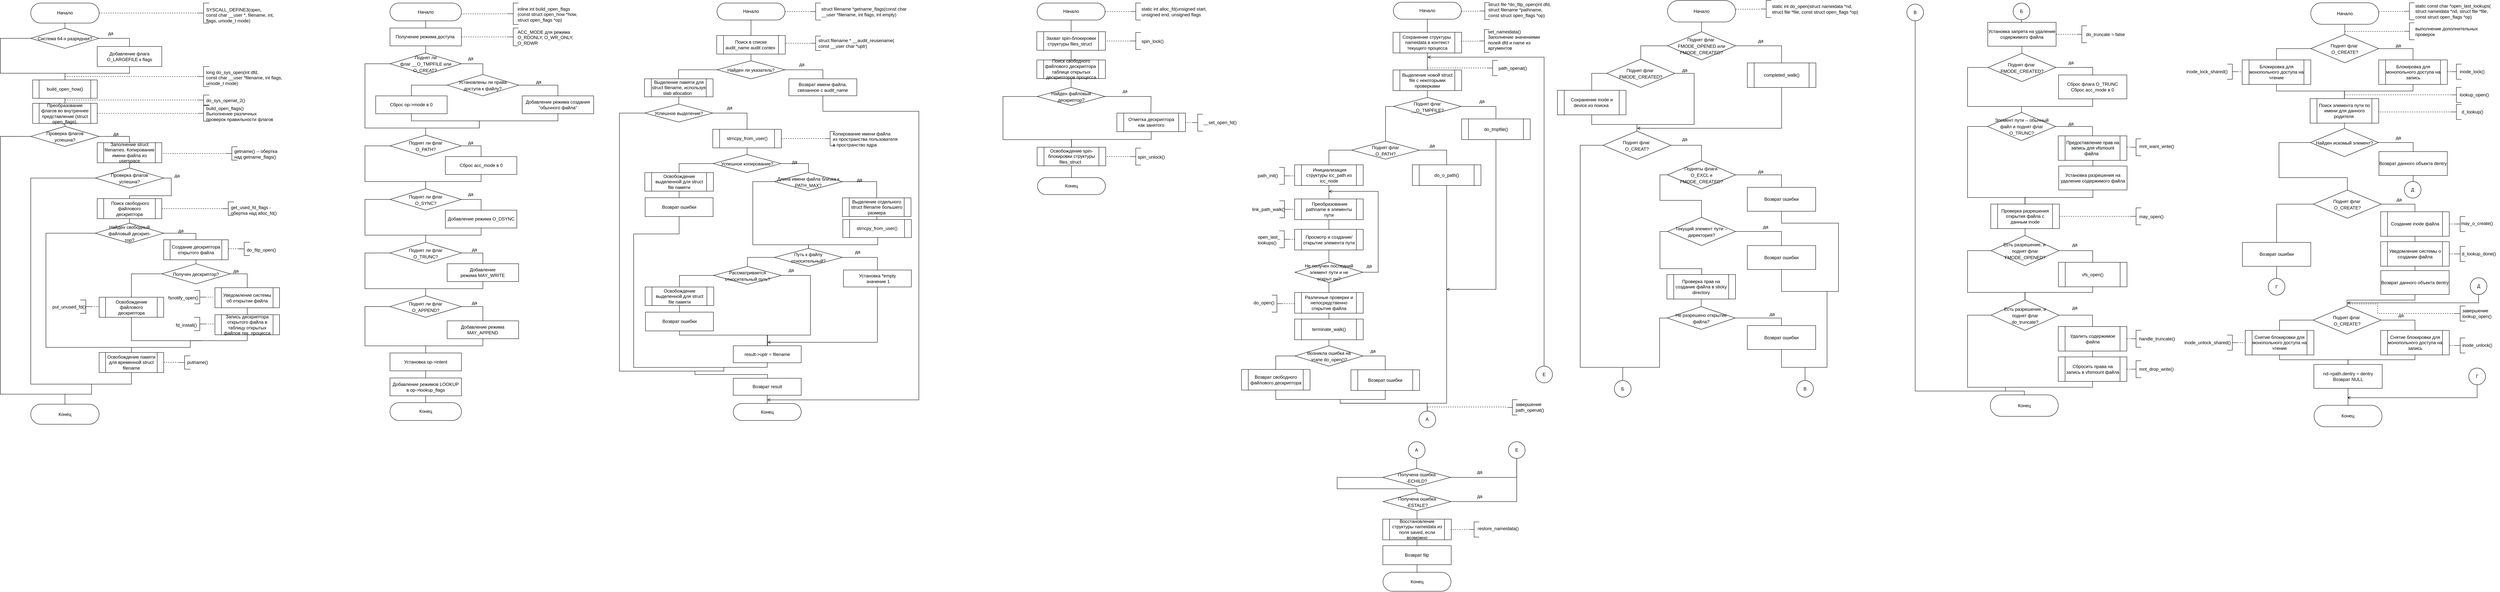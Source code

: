 <mxfile version="18.0.1" type="device"><diagram id="byzW-24IoF4G9Z-gkB92" name="open"><mxGraphModel dx="9480" dy="5853" grid="1" gridSize="10" guides="1" tooltips="1" connect="1" arrows="1" fold="1" page="1" pageScale="1" pageWidth="827" pageHeight="1169" math="0" shadow="0"><root><mxCell id="0"/><mxCell id="1" parent="0"/><mxCell id="ygSxnuqGNEF7G4ooHO21-70" value="" style="group" parent="1" vertex="1" connectable="0"><mxGeometry x="1000" y="40" width="602.22" height="1100" as="geometry"/></mxCell><mxCell id="ygSxnuqGNEF7G4ooHO21-1" style="edgeStyle=orthogonalEdgeStyle;rounded=0;orthogonalLoop=1;jettySize=auto;html=1;exitX=1;exitY=0.5;exitDx=0;exitDy=0;entryX=0;entryY=0.5;entryDx=0;entryDy=0;entryPerimeter=0;fontSize=12;endArrow=none;endFill=0;dashed=1;" parent="ygSxnuqGNEF7G4ooHO21-70" target="ygSxnuqGNEF7G4ooHO21-3" edge="1"><mxGeometry relative="1" as="geometry"><mxPoint x="235.242" y="28.229" as="sourcePoint"/></mxGeometry></mxCell><mxCell id="ygSxnuqGNEF7G4ooHO21-3" value="" style="strokeWidth=1;html=1;shape=mxgraph.flowchart.annotation_2;align=left;labelPosition=right;pointerEvents=1;fontSize=12;" parent="ygSxnuqGNEF7G4ooHO21-70" vertex="1"><mxGeometry x="376.387" width="28.229" height="56.459" as="geometry"/></mxCell><mxCell id="ygSxnuqGNEF7G4ooHO21-4" value="inline int build_open_flags&lt;br&gt;(const struct open_how *how,&lt;br&gt;struct open_flags *op)" style="text;html=1;align=left;verticalAlign=middle;resizable=0;points=[];autosize=1;strokeColor=none;fillColor=none;fontSize=12;" parent="ygSxnuqGNEF7G4ooHO21-70" vertex="1"><mxGeometry x="399.912" y="4.705" width="170" height="50" as="geometry"/></mxCell><mxCell id="ygSxnuqGNEF7G4ooHO21-7" value="&lt;font style=&quot;font-size: 12px;&quot;&gt;Начало&lt;/font&gt;" style="rounded=1;whiteSpace=wrap;html=1;arcSize=50;" parent="ygSxnuqGNEF7G4ooHO21-70" vertex="1"><mxGeometry x="65.868" width="188.194" height="47.049" as="geometry"/></mxCell><mxCell id="ygSxnuqGNEF7G4ooHO21-12" value="Получение режима доступа&amp;nbsp;" style="rounded=0;whiteSpace=wrap;html=1;fontSize=12;" parent="ygSxnuqGNEF7G4ooHO21-70" vertex="1"><mxGeometry x="65.868" y="65.868" width="188.194" height="47.049" as="geometry"/></mxCell><mxCell id="ygSxnuqGNEF7G4ooHO21-13" style="edgeStyle=orthogonalEdgeStyle;rounded=0;orthogonalLoop=1;jettySize=auto;html=1;exitX=0.5;exitY=1;exitDx=0;exitDy=0;entryX=0.5;entryY=0;entryDx=0;entryDy=0;endArrow=none;endFill=0;" parent="ygSxnuqGNEF7G4ooHO21-70" source="ygSxnuqGNEF7G4ooHO21-7" target="ygSxnuqGNEF7G4ooHO21-12" edge="1"><mxGeometry relative="1" as="geometry"/></mxCell><mxCell id="ygSxnuqGNEF7G4ooHO21-18" style="edgeStyle=orthogonalEdgeStyle;rounded=0;orthogonalLoop=1;jettySize=auto;html=1;exitX=1;exitY=0.5;exitDx=0;exitDy=0;entryX=0;entryY=0.5;entryDx=0;entryDy=0;entryPerimeter=0;fontSize=12;endArrow=none;endFill=0;dashed=1;" parent="ygSxnuqGNEF7G4ooHO21-70" source="ygSxnuqGNEF7G4ooHO21-12" target="ygSxnuqGNEF7G4ooHO21-19" edge="1"><mxGeometry relative="1" as="geometry"><mxPoint x="230.537" y="103.507" as="sourcePoint"/><Array as="points"><mxPoint x="376.387" y="89.393"/></Array></mxGeometry></mxCell><mxCell id="ygSxnuqGNEF7G4ooHO21-19" value="" style="strokeWidth=1;html=1;shape=mxgraph.flowchart.annotation_2;align=left;labelPosition=right;pointerEvents=1;fontSize=12;" parent="ygSxnuqGNEF7G4ooHO21-70" vertex="1"><mxGeometry x="376.387" y="65.868" width="28.229" height="47.049" as="geometry"/></mxCell><mxCell id="ygSxnuqGNEF7G4ooHO21-20" value="ACC_MODE для режима &lt;br&gt;O_RDONLY,&amp;nbsp;O_WR_ONLY,&lt;br&gt;O_RDWR" style="text;html=1;align=left;verticalAlign=middle;resizable=0;points=[];autosize=1;strokeColor=none;fillColor=none;fontSize=12;" parent="ygSxnuqGNEF7G4ooHO21-70" vertex="1"><mxGeometry x="399.912" y="65.868" width="160" height="50" as="geometry"/></mxCell><mxCell id="ygSxnuqGNEF7G4ooHO21-21" value="&lt;font style=&quot;font-size: 12px;&quot;&gt;Поднят ли &lt;br&gt;флаг __O_TMPFILE или &lt;br&gt;O_CREAT?&amp;nbsp;&lt;br&gt;&lt;/font&gt;" style="rhombus;whiteSpace=wrap;html=1;fontSize=14;" parent="ygSxnuqGNEF7G4ooHO21-70" vertex="1"><mxGeometry x="65.868" y="131.737" width="188.194" height="56.459" as="geometry"/></mxCell><mxCell id="ygSxnuqGNEF7G4ooHO21-22" style="edgeStyle=orthogonalEdgeStyle;rounded=0;orthogonalLoop=1;jettySize=auto;html=1;exitX=0.5;exitY=1;exitDx=0;exitDy=0;entryX=0.5;entryY=0;entryDx=0;entryDy=0;endArrow=none;endFill=0;" parent="ygSxnuqGNEF7G4ooHO21-70" source="ygSxnuqGNEF7G4ooHO21-12" target="ygSxnuqGNEF7G4ooHO21-21" edge="1"><mxGeometry relative="1" as="geometry"/></mxCell><mxCell id="ygSxnuqGNEF7G4ooHO21-23" value="&lt;font style=&quot;font-size: 12px;&quot;&gt;Установлены ли права&lt;br&gt;доступа к файлу?&lt;br&gt;&lt;/font&gt;" style="rhombus;whiteSpace=wrap;html=1;fontSize=14;" parent="ygSxnuqGNEF7G4ooHO21-70" vertex="1"><mxGeometry x="216.423" y="188.195" width="188.194" height="56.459" as="geometry"/></mxCell><mxCell id="ygSxnuqGNEF7G4ooHO21-24" style="edgeStyle=orthogonalEdgeStyle;rounded=0;orthogonalLoop=1;jettySize=auto;html=1;exitX=1;exitY=0.5;exitDx=0;exitDy=0;entryX=0.5;entryY=0;entryDx=0;entryDy=0;endArrow=none;endFill=0;" parent="ygSxnuqGNEF7G4ooHO21-70" source="ygSxnuqGNEF7G4ooHO21-21" target="ygSxnuqGNEF7G4ooHO21-23" edge="1"><mxGeometry relative="1" as="geometry"/></mxCell><mxCell id="ygSxnuqGNEF7G4ooHO21-25" value="Добавление режима создания &quot;обычного файла&quot;" style="rounded=0;whiteSpace=wrap;html=1;fontSize=12;" parent="ygSxnuqGNEF7G4ooHO21-70" vertex="1"><mxGeometry x="414.026" y="244.654" width="188.194" height="47.049" as="geometry"/></mxCell><mxCell id="ygSxnuqGNEF7G4ooHO21-26" style="edgeStyle=orthogonalEdgeStyle;rounded=0;orthogonalLoop=1;jettySize=auto;html=1;exitX=1;exitY=0.5;exitDx=0;exitDy=0;entryX=0.5;entryY=0;entryDx=0;entryDy=0;endArrow=none;endFill=0;" parent="ygSxnuqGNEF7G4ooHO21-70" source="ygSxnuqGNEF7G4ooHO21-23" target="ygSxnuqGNEF7G4ooHO21-25" edge="1"><mxGeometry relative="1" as="geometry"/></mxCell><mxCell id="ygSxnuqGNEF7G4ooHO21-55" style="edgeStyle=orthogonalEdgeStyle;rounded=0;orthogonalLoop=1;jettySize=auto;html=1;exitX=0.5;exitY=1;exitDx=0;exitDy=0;fontSize=12;endArrow=none;endFill=0;" parent="ygSxnuqGNEF7G4ooHO21-70" source="ygSxnuqGNEF7G4ooHO21-27" edge="1"><mxGeometry relative="1" as="geometry"><mxPoint x="301.11" y="329.341" as="targetPoint"/><Array as="points"><mxPoint x="122.326" y="310.522"/><mxPoint x="301.11" y="310.522"/></Array></mxGeometry></mxCell><mxCell id="ygSxnuqGNEF7G4ooHO21-27" value="Сброс op-&amp;gt;mode в 0" style="rounded=0;whiteSpace=wrap;html=1;fontSize=12;" parent="ygSxnuqGNEF7G4ooHO21-70" vertex="1"><mxGeometry x="28.229" y="244.654" width="188.194" height="47.049" as="geometry"/></mxCell><mxCell id="ygSxnuqGNEF7G4ooHO21-28" style="edgeStyle=orthogonalEdgeStyle;rounded=0;orthogonalLoop=1;jettySize=auto;html=1;entryX=0.5;entryY=0;entryDx=0;entryDy=0;endArrow=none;endFill=0;exitX=0;exitY=0.5;exitDx=0;exitDy=0;" parent="ygSxnuqGNEF7G4ooHO21-70" source="ygSxnuqGNEF7G4ooHO21-23" target="ygSxnuqGNEF7G4ooHO21-27" edge="1"><mxGeometry relative="1" as="geometry"><mxPoint x="122.326" y="291.702" as="targetPoint"/></mxGeometry></mxCell><mxCell id="ygSxnuqGNEF7G4ooHO21-29" value="&lt;font style=&quot;font-size: 12px;&quot;&gt;Поднят ли флаг&lt;br&gt;O_PATH?&lt;/font&gt;" style="rhombus;whiteSpace=wrap;html=1;fontSize=14;" parent="ygSxnuqGNEF7G4ooHO21-70" vertex="1"><mxGeometry x="65.868" y="348.161" width="188.194" height="56.459" as="geometry"/></mxCell><mxCell id="ygSxnuqGNEF7G4ooHO21-56" style="edgeStyle=orthogonalEdgeStyle;rounded=0;orthogonalLoop=1;jettySize=auto;html=1;entryX=0.5;entryY=0;entryDx=0;entryDy=0;fontSize=12;endArrow=none;endFill=0;exitX=0;exitY=0.5;exitDx=0;exitDy=0;" parent="ygSxnuqGNEF7G4ooHO21-70" source="ygSxnuqGNEF7G4ooHO21-21" target="ygSxnuqGNEF7G4ooHO21-29" edge="1"><mxGeometry relative="1" as="geometry"><Array as="points"><mxPoint y="159.966"/><mxPoint y="329.341"/><mxPoint x="159.965" y="329.341"/></Array></mxGeometry></mxCell><mxCell id="ygSxnuqGNEF7G4ooHO21-54" style="edgeStyle=orthogonalEdgeStyle;rounded=0;orthogonalLoop=1;jettySize=auto;html=1;entryX=0.5;entryY=0;entryDx=0;entryDy=0;fontSize=12;endArrow=none;endFill=0;" parent="ygSxnuqGNEF7G4ooHO21-70" source="ygSxnuqGNEF7G4ooHO21-25" target="ygSxnuqGNEF7G4ooHO21-29" edge="1"><mxGeometry relative="1" as="geometry"><Array as="points"><mxPoint x="508.123" y="310.522"/><mxPoint x="301.11" y="310.522"/><mxPoint x="301.11" y="329.341"/><mxPoint x="159.965" y="329.341"/></Array></mxGeometry></mxCell><mxCell id="ygSxnuqGNEF7G4ooHO21-31" value="Сброс acc_mode в 0" style="rounded=0;whiteSpace=wrap;html=1;fontSize=12;" parent="ygSxnuqGNEF7G4ooHO21-70" vertex="1"><mxGeometry x="211.718" y="404.619" width="188.194" height="47.049" as="geometry"/></mxCell><mxCell id="ygSxnuqGNEF7G4ooHO21-32" style="edgeStyle=orthogonalEdgeStyle;rounded=0;orthogonalLoop=1;jettySize=auto;html=1;exitX=1;exitY=0.5;exitDx=0;exitDy=0;entryX=0.5;entryY=0;entryDx=0;entryDy=0;fontSize=12;endArrow=none;endFill=0;" parent="ygSxnuqGNEF7G4ooHO21-70" source="ygSxnuqGNEF7G4ooHO21-29" target="ygSxnuqGNEF7G4ooHO21-31" edge="1"><mxGeometry relative="1" as="geometry"/></mxCell><mxCell id="ygSxnuqGNEF7G4ooHO21-41" style="edgeStyle=orthogonalEdgeStyle;rounded=0;orthogonalLoop=1;jettySize=auto;html=1;exitX=0;exitY=0.5;exitDx=0;exitDy=0;fontSize=12;endArrow=none;endFill=0;startArrow=none;" parent="ygSxnuqGNEF7G4ooHO21-70" source="ygSxnuqGNEF7G4ooHO21-33" edge="1"><mxGeometry relative="1" as="geometry"><mxPoint x="159.965" y="686.912" as="targetPoint"/><Array as="points"><mxPoint y="517.536"/><mxPoint y="611.634"/><mxPoint x="159.965" y="611.634"/></Array></mxGeometry></mxCell><mxCell id="ygSxnuqGNEF7G4ooHO21-33" value="&lt;font style=&quot;font-size: 12px;&quot;&gt;Поднят ли флаг&lt;br&gt;O_SYNC?&lt;/font&gt;" style="rhombus;whiteSpace=wrap;html=1;fontSize=14;" parent="ygSxnuqGNEF7G4ooHO21-70" vertex="1"><mxGeometry x="65.868" y="489.307" width="188.194" height="56.459" as="geometry"/></mxCell><mxCell id="ygSxnuqGNEF7G4ooHO21-35" style="edgeStyle=orthogonalEdgeStyle;rounded=0;orthogonalLoop=1;jettySize=auto;html=1;exitX=0;exitY=0.5;exitDx=0;exitDy=0;entryX=0.5;entryY=0;entryDx=0;entryDy=0;fontSize=12;endArrow=none;endFill=0;" parent="ygSxnuqGNEF7G4ooHO21-70" source="ygSxnuqGNEF7G4ooHO21-29" target="ygSxnuqGNEF7G4ooHO21-33" edge="1"><mxGeometry relative="1" as="geometry"><Array as="points"><mxPoint y="376.39"/><mxPoint y="470.488"/><mxPoint x="159.965" y="470.488"/></Array></mxGeometry></mxCell><mxCell id="ygSxnuqGNEF7G4ooHO21-34" style="edgeStyle=orthogonalEdgeStyle;rounded=0;orthogonalLoop=1;jettySize=auto;html=1;exitX=0.5;exitY=1;exitDx=0;exitDy=0;entryX=0.5;entryY=0;entryDx=0;entryDy=0;fontSize=12;endArrow=none;endFill=0;" parent="ygSxnuqGNEF7G4ooHO21-70" source="ygSxnuqGNEF7G4ooHO21-31" target="ygSxnuqGNEF7G4ooHO21-33" edge="1"><mxGeometry relative="1" as="geometry"><Array as="points"><mxPoint x="305.815" y="470.488"/><mxPoint x="159.965" y="470.488"/></Array></mxGeometry></mxCell><mxCell id="ygSxnuqGNEF7G4ooHO21-36" value="Добавление режима O_DSYNC" style="rounded=0;whiteSpace=wrap;html=1;fontSize=12;" parent="ygSxnuqGNEF7G4ooHO21-70" vertex="1"><mxGeometry x="211.718" y="545.766" width="188.194" height="47.049" as="geometry"/></mxCell><mxCell id="ygSxnuqGNEF7G4ooHO21-37" style="edgeStyle=orthogonalEdgeStyle;rounded=0;orthogonalLoop=1;jettySize=auto;html=1;exitX=1;exitY=0.5;exitDx=0;exitDy=0;entryX=0.5;entryY=0;entryDx=0;entryDy=0;fontSize=12;endArrow=none;endFill=0;" parent="ygSxnuqGNEF7G4ooHO21-70" source="ygSxnuqGNEF7G4ooHO21-33" target="ygSxnuqGNEF7G4ooHO21-36" edge="1"><mxGeometry relative="1" as="geometry"/></mxCell><mxCell id="ygSxnuqGNEF7G4ooHO21-42" value="Добавление режима&amp;nbsp;MAY_WRITE" style="rounded=0;whiteSpace=wrap;html=1;fontSize=12;" parent="ygSxnuqGNEF7G4ooHO21-70" vertex="1"><mxGeometry x="216.423" y="686.912" width="188.194" height="47.049" as="geometry"/></mxCell><mxCell id="ygSxnuqGNEF7G4ooHO21-44" value="&lt;font style=&quot;font-size: 12px;&quot;&gt;Поднят ли флаг&lt;br&gt;O_APPEND?&lt;/font&gt;" style="rhombus;whiteSpace=wrap;html=1;fontSize=14;" parent="ygSxnuqGNEF7G4ooHO21-70" vertex="1"><mxGeometry x="65.868" y="771.6" width="188.194" height="56.459" as="geometry"/></mxCell><mxCell id="ygSxnuqGNEF7G4ooHO21-45" style="edgeStyle=orthogonalEdgeStyle;rounded=0;orthogonalLoop=1;jettySize=auto;html=1;exitX=0.5;exitY=1;exitDx=0;exitDy=0;entryX=0.5;entryY=0;entryDx=0;entryDy=0;fontSize=12;endArrow=none;endFill=0;" parent="ygSxnuqGNEF7G4ooHO21-70" source="ygSxnuqGNEF7G4ooHO21-42" target="ygSxnuqGNEF7G4ooHO21-44" edge="1"><mxGeometry relative="1" as="geometry"><Array as="points"><mxPoint x="310.52" y="752.78"/><mxPoint x="159.965" y="752.78"/></Array></mxGeometry></mxCell><mxCell id="ygSxnuqGNEF7G4ooHO21-62" style="edgeStyle=orthogonalEdgeStyle;rounded=0;orthogonalLoop=1;jettySize=auto;html=1;exitX=0.5;exitY=1;exitDx=0;exitDy=0;fontSize=12;endArrow=none;endFill=0;" parent="ygSxnuqGNEF7G4ooHO21-70" source="ygSxnuqGNEF7G4ooHO21-47" edge="1"><mxGeometry relative="1" as="geometry"><mxPoint x="159.965" y="959.795" as="targetPoint"/><Array as="points"><mxPoint x="310.52" y="903.336"/><mxPoint x="159.965" y="903.336"/></Array></mxGeometry></mxCell><mxCell id="ygSxnuqGNEF7G4ooHO21-47" value="Добавление режима MAY_APPEND" style="rounded=0;whiteSpace=wrap;html=1;fontSize=12;" parent="ygSxnuqGNEF7G4ooHO21-70" vertex="1"><mxGeometry x="216.423" y="837.468" width="188.194" height="47.049" as="geometry"/></mxCell><mxCell id="ygSxnuqGNEF7G4ooHO21-48" style="edgeStyle=orthogonalEdgeStyle;rounded=0;orthogonalLoop=1;jettySize=auto;html=1;exitX=1;exitY=0.5;exitDx=0;exitDy=0;entryX=0.5;entryY=0;entryDx=0;entryDy=0;fontSize=12;endArrow=none;endFill=0;" parent="ygSxnuqGNEF7G4ooHO21-70" source="ygSxnuqGNEF7G4ooHO21-44" target="ygSxnuqGNEF7G4ooHO21-47" edge="1"><mxGeometry relative="1" as="geometry"><mxPoint x="366.978" y="931.565" as="targetPoint"/><Array as="points"><mxPoint x="310.52" y="799.829"/></Array></mxGeometry></mxCell><mxCell id="ygSxnuqGNEF7G4ooHO21-49" value="&lt;span style=&quot;&quot;&gt;Установка op-&amp;gt;intent&lt;/span&gt;" style="rounded=0;whiteSpace=wrap;html=1;fontSize=12;" parent="ygSxnuqGNEF7G4ooHO21-70" vertex="1"><mxGeometry x="65.868" y="922.156" width="188.194" height="47.049" as="geometry"/></mxCell><mxCell id="ygSxnuqGNEF7G4ooHO21-61" style="edgeStyle=orthogonalEdgeStyle;rounded=0;orthogonalLoop=1;jettySize=auto;html=1;exitX=0;exitY=0.5;exitDx=0;exitDy=0;entryX=0.5;entryY=0;entryDx=0;entryDy=0;fontSize=12;endArrow=none;endFill=0;" parent="ygSxnuqGNEF7G4ooHO21-70" source="ygSxnuqGNEF7G4ooHO21-44" target="ygSxnuqGNEF7G4ooHO21-49" edge="1"><mxGeometry relative="1" as="geometry"><Array as="points"><mxPoint y="799.829"/><mxPoint y="903.336"/><mxPoint x="159.965" y="903.336"/></Array></mxGeometry></mxCell><mxCell id="ygSxnuqGNEF7G4ooHO21-50" value="Добавление режимов LOOKUP&lt;br&gt;в op-&amp;gt;lookup_flags" style="rounded=0;whiteSpace=wrap;html=1;fontSize=12;" parent="ygSxnuqGNEF7G4ooHO21-70" vertex="1"><mxGeometry x="65.868" y="988.024" width="188.194" height="47.049" as="geometry"/></mxCell><mxCell id="ygSxnuqGNEF7G4ooHO21-63" style="edgeStyle=orthogonalEdgeStyle;rounded=0;orthogonalLoop=1;jettySize=auto;html=1;exitX=0.5;exitY=1;exitDx=0;exitDy=0;entryX=0.5;entryY=0;entryDx=0;entryDy=0;fontSize=12;endArrow=none;endFill=0;" parent="ygSxnuqGNEF7G4ooHO21-70" source="ygSxnuqGNEF7G4ooHO21-49" target="ygSxnuqGNEF7G4ooHO21-50" edge="1"><mxGeometry relative="1" as="geometry"/></mxCell><mxCell id="ygSxnuqGNEF7G4ooHO21-53" value="да" style="text;html=1;align=center;verticalAlign=middle;resizable=0;points=[];autosize=1;strokeColor=none;fillColor=none;fontSize=12;" parent="ygSxnuqGNEF7G4ooHO21-70" vertex="1"><mxGeometry x="263.471" y="136.441" width="30" height="20" as="geometry"/></mxCell><mxCell id="ygSxnuqGNEF7G4ooHO21-57" value="да" style="text;html=1;align=center;verticalAlign=middle;resizable=0;points=[];autosize=1;strokeColor=none;fillColor=none;fontSize=12;" parent="ygSxnuqGNEF7G4ooHO21-70" vertex="1"><mxGeometry x="442.255" y="197.605" width="30" height="20" as="geometry"/></mxCell><mxCell id="ygSxnuqGNEF7G4ooHO21-58" value="да" style="text;html=1;align=center;verticalAlign=middle;resizable=0;points=[];autosize=1;strokeColor=none;fillColor=none;fontSize=12;" parent="ygSxnuqGNEF7G4ooHO21-70" vertex="1"><mxGeometry x="263.471" y="357.571" width="30" height="20" as="geometry"/></mxCell><mxCell id="ygSxnuqGNEF7G4ooHO21-59" value="да" style="text;html=1;align=center;verticalAlign=middle;resizable=0;points=[];autosize=1;strokeColor=none;fillColor=none;fontSize=12;" parent="ygSxnuqGNEF7G4ooHO21-70" vertex="1"><mxGeometry x="263.471" y="494.012" width="30" height="20" as="geometry"/></mxCell><mxCell id="ygSxnuqGNEF7G4ooHO21-60" value="да" style="text;html=1;align=center;verticalAlign=middle;resizable=0;points=[];autosize=1;strokeColor=none;fillColor=none;fontSize=12;" parent="ygSxnuqGNEF7G4ooHO21-70" vertex="1"><mxGeometry x="272.881" y="639.863" width="30" height="20" as="geometry"/></mxCell><mxCell id="ygSxnuqGNEF7G4ooHO21-38" value="&lt;font style=&quot;font-size: 12px;&quot;&gt;Поднят ли флаг&lt;br&gt;O_TRUNC?&lt;/font&gt;" style="rhombus;whiteSpace=wrap;html=1;fontSize=14;" parent="ygSxnuqGNEF7G4ooHO21-70" vertex="1"><mxGeometry x="65.868" y="630.453" width="188.194" height="56.459" as="geometry"/></mxCell><mxCell id="ygSxnuqGNEF7G4ooHO21-40" style="edgeStyle=orthogonalEdgeStyle;rounded=0;orthogonalLoop=1;jettySize=auto;html=1;exitX=0.5;exitY=1;exitDx=0;exitDy=0;entryX=0.5;entryY=0;entryDx=0;entryDy=0;fontSize=12;endArrow=none;endFill=0;" parent="ygSxnuqGNEF7G4ooHO21-70" source="ygSxnuqGNEF7G4ooHO21-36" target="ygSxnuqGNEF7G4ooHO21-38" edge="1"><mxGeometry relative="1" as="geometry"><Array as="points"><mxPoint x="305.815" y="611.634"/><mxPoint x="159.965" y="611.634"/></Array></mxGeometry></mxCell><mxCell id="ygSxnuqGNEF7G4ooHO21-43" style="edgeStyle=orthogonalEdgeStyle;rounded=0;orthogonalLoop=1;jettySize=auto;html=1;exitX=1;exitY=0.5;exitDx=0;exitDy=0;entryX=0.5;entryY=0;entryDx=0;entryDy=0;fontSize=12;endArrow=none;endFill=0;" parent="ygSxnuqGNEF7G4ooHO21-70" source="ygSxnuqGNEF7G4ooHO21-38" target="ygSxnuqGNEF7G4ooHO21-42" edge="1"><mxGeometry relative="1" as="geometry"><Array as="points"><mxPoint x="310.52" y="686.912"/><mxPoint x="310.52" y="715.141"/></Array></mxGeometry></mxCell><mxCell id="ygSxnuqGNEF7G4ooHO21-46" style="edgeStyle=orthogonalEdgeStyle;rounded=0;orthogonalLoop=1;jettySize=auto;html=1;exitX=0;exitY=0.5;exitDx=0;exitDy=0;entryX=0.5;entryY=0;entryDx=0;entryDy=0;fontSize=12;endArrow=none;endFill=0;" parent="ygSxnuqGNEF7G4ooHO21-70" source="ygSxnuqGNEF7G4ooHO21-38" target="ygSxnuqGNEF7G4ooHO21-44" edge="1"><mxGeometry relative="1" as="geometry"><Array as="points"><mxPoint y="658.683"/><mxPoint y="752.78"/><mxPoint x="159.965" y="752.78"/></Array></mxGeometry></mxCell><mxCell id="ygSxnuqGNEF7G4ooHO21-68" value="&lt;font style=&quot;font-size: 12px;&quot;&gt;Конец&lt;/font&gt;" style="rounded=1;whiteSpace=wrap;html=1;arcSize=50;" parent="ygSxnuqGNEF7G4ooHO21-70" vertex="1"><mxGeometry x="65.868" y="1052.951" width="188.194" height="47.049" as="geometry"/></mxCell><mxCell id="ygSxnuqGNEF7G4ooHO21-69" style="edgeStyle=orthogonalEdgeStyle;rounded=0;orthogonalLoop=1;jettySize=auto;html=1;exitX=0.5;exitY=1;exitDx=0;exitDy=0;entryX=0.5;entryY=0;entryDx=0;entryDy=0;fontSize=12;endArrow=none;endFill=0;" parent="ygSxnuqGNEF7G4ooHO21-70" source="ygSxnuqGNEF7G4ooHO21-50" target="ygSxnuqGNEF7G4ooHO21-68" edge="1"><mxGeometry relative="1" as="geometry"/></mxCell><mxCell id="iwpc6_IzRsmJRoRxFkIM-368" value="да" style="text;html=1;align=center;verticalAlign=middle;resizable=0;points=[];autosize=1;strokeColor=none;fillColor=none;fontSize=12;" vertex="1" parent="ygSxnuqGNEF7G4ooHO21-70"><mxGeometry x="272.881" y="780.003" width="30" height="20" as="geometry"/></mxCell><mxCell id="hndKsJOgsuOW1SMaQT-p-77" value="" style="group" parent="1" vertex="1" connectable="0"><mxGeometry x="1660" y="39.99" width="798.58" height="1100.01" as="geometry"/></mxCell><mxCell id="hndKsJOgsuOW1SMaQT-p-2" value="" style="strokeWidth=1;html=1;shape=mxgraph.flowchart.annotation_2;align=left;labelPosition=right;pointerEvents=1;fontSize=12;" parent="hndKsJOgsuOW1SMaQT-p-77" vertex="1"><mxGeometry x="513.373" width="26.838" height="44.74" as="geometry"/></mxCell><mxCell id="hndKsJOgsuOW1SMaQT-p-3" value="struct filename *getname_flags(const char &lt;br&gt;__user *filename, int flags, int empty)" style="text;html=1;align=left;verticalAlign=middle;resizable=0;points=[];autosize=1;strokeColor=none;fillColor=none;fontSize=12;" parent="hndKsJOgsuOW1SMaQT-p-77" vertex="1"><mxGeometry x="540.212" y="8.114" width="240" height="30" as="geometry"/></mxCell><mxCell id="hndKsJOgsuOW1SMaQT-p-4" value="&lt;font style=&quot;font-size: 12px;&quot;&gt;Начало&lt;/font&gt;" style="rounded=1;whiteSpace=wrap;html=1;arcSize=50;" parent="hndKsJOgsuOW1SMaQT-p-77" vertex="1"><mxGeometry x="267.056" y="0.01" width="178.914" height="44.729" as="geometry"/></mxCell><mxCell id="hndKsJOgsuOW1SMaQT-p-1" style="edgeStyle=orthogonalEdgeStyle;rounded=0;orthogonalLoop=1;jettySize=auto;html=1;exitX=1;exitY=0.5;exitDx=0;exitDy=0;entryX=0;entryY=0.5;entryDx=0;entryDy=0;entryPerimeter=0;fontSize=12;endArrow=none;endFill=0;dashed=1;" parent="hndKsJOgsuOW1SMaQT-p-77" source="hndKsJOgsuOW1SMaQT-p-4" target="hndKsJOgsuOW1SMaQT-p-2" edge="1"><mxGeometry relative="1" as="geometry"><mxPoint x="428.079" y="26.847" as="sourcePoint"/><Array as="points"><mxPoint x="503.78" y="22.826"/><mxPoint x="561.773" y="22.826"/></Array></mxGeometry></mxCell><mxCell id="hndKsJOgsuOW1SMaQT-p-5" value="Поиск в списке audit_name audit contex&amp;nbsp;" style="shape=process;whiteSpace=wrap;html=1;backgroundOutline=1;fontSize=12;strokeWidth=1;" parent="hndKsJOgsuOW1SMaQT-p-77" vertex="1"><mxGeometry x="266.193" y="85.572" width="180.631" height="48.932" as="geometry"/></mxCell><mxCell id="hndKsJOgsuOW1SMaQT-p-12" style="edgeStyle=orthogonalEdgeStyle;rounded=0;orthogonalLoop=1;jettySize=auto;html=1;entryX=0.5;entryY=0;entryDx=0;entryDy=0;fontSize=12;endArrow=none;endFill=0;" parent="hndKsJOgsuOW1SMaQT-p-77" source="hndKsJOgsuOW1SMaQT-p-4" target="hndKsJOgsuOW1SMaQT-p-5" edge="1"><mxGeometry relative="1" as="geometry"/></mxCell><mxCell id="hndKsJOgsuOW1SMaQT-p-9" style="edgeStyle=orthogonalEdgeStyle;rounded=0;orthogonalLoop=1;jettySize=auto;html=1;exitX=1;exitY=0.5;exitDx=0;exitDy=0;entryX=0;entryY=0.5;entryDx=0;entryDy=0;entryPerimeter=0;fontSize=12;endArrow=none;endFill=0;dashed=1;" parent="hndKsJOgsuOW1SMaQT-p-77" source="hndKsJOgsuOW1SMaQT-p-5" target="hndKsJOgsuOW1SMaQT-p-10" edge="1"><mxGeometry relative="1" as="geometry"><mxPoint x="447.691" y="114.088" as="sourcePoint"/><Array as="points"><mxPoint x="513.373" y="105.537"/></Array></mxGeometry></mxCell><mxCell id="hndKsJOgsuOW1SMaQT-p-10" value="" style="strokeWidth=1;html=1;shape=mxgraph.flowchart.annotation_2;align=left;labelPosition=right;pointerEvents=1;fontSize=12;" parent="hndKsJOgsuOW1SMaQT-p-77" vertex="1"><mxGeometry x="513.373" y="86.97" width="26.838" height="38.028" as="geometry"/></mxCell><mxCell id="hndKsJOgsuOW1SMaQT-p-11" value="struct filename * __audit_reusename(&lt;br&gt;const __user char *uptr)" style="text;html=1;align=left;verticalAlign=middle;resizable=0;points=[];autosize=1;strokeColor=none;fillColor=none;fontSize=12;" parent="hndKsJOgsuOW1SMaQT-p-77" vertex="1"><mxGeometry x="532.388" y="91.024" width="210" height="30" as="geometry"/></mxCell><mxCell id="hndKsJOgsuOW1SMaQT-p-20" style="edgeStyle=orthogonalEdgeStyle;rounded=0;orthogonalLoop=1;jettySize=auto;html=1;exitX=0;exitY=0.5;exitDx=0;exitDy=0;entryX=0.5;entryY=0;entryDx=0;entryDy=0;fontSize=12;endArrow=none;endFill=0;" parent="hndKsJOgsuOW1SMaQT-p-77" source="hndKsJOgsuOW1SMaQT-p-13" edge="1"><mxGeometry relative="1" as="geometry"><mxPoint x="165.509" y="199.659" as="targetPoint"/><Array as="points"><mxPoint x="165.42" y="175.888"/></Array></mxGeometry></mxCell><mxCell id="hndKsJOgsuOW1SMaQT-p-13" value="&lt;font style=&quot;font-size: 12px;&quot;&gt;Найден ли указатель?&lt;br&gt;&lt;/font&gt;" style="rhombus;whiteSpace=wrap;html=1;fontSize=14;" parent="hndKsJOgsuOW1SMaQT-p-77" vertex="1"><mxGeometry x="267.058" y="152.121" width="178.91" height="47.535" as="geometry"/></mxCell><mxCell id="hndKsJOgsuOW1SMaQT-p-14" style="edgeStyle=orthogonalEdgeStyle;rounded=0;orthogonalLoop=1;jettySize=auto;html=1;exitX=0.5;exitY=1;exitDx=0;exitDy=0;entryX=0.5;entryY=0;entryDx=0;entryDy=0;fontSize=12;endArrow=none;endFill=0;" parent="hndKsJOgsuOW1SMaQT-p-77" source="hndKsJOgsuOW1SMaQT-p-5" target="hndKsJOgsuOW1SMaQT-p-13" edge="1"><mxGeometry relative="1" as="geometry"/></mxCell><mxCell id="hndKsJOgsuOW1SMaQT-p-67" style="edgeStyle=orthogonalEdgeStyle;rounded=0;orthogonalLoop=1;jettySize=auto;html=1;exitX=0.5;exitY=1;exitDx=0;exitDy=0;fontSize=12;endArrow=open;endFill=0;" parent="hndKsJOgsuOW1SMaQT-p-77" source="hndKsJOgsuOW1SMaQT-p-15" edge="1"><mxGeometry relative="1" as="geometry"><mxPoint x="399.29" y="1045.774" as="targetPoint"/><Array as="points"><mxPoint x="545.696" y="285.218"/><mxPoint x="798.58" y="285.218"/><mxPoint x="798.58" y="1045.774"/></Array></mxGeometry></mxCell><mxCell id="hndKsJOgsuOW1SMaQT-p-15" value="Возврат имени файла, связанное с audit_name" style="rounded=0;whiteSpace=wrap;html=1;fontSize=12;" parent="hndKsJOgsuOW1SMaQT-p-77" vertex="1"><mxGeometry x="456.328" y="199.659" width="178.914" height="44.729" as="geometry"/></mxCell><mxCell id="hndKsJOgsuOW1SMaQT-p-16" style="edgeStyle=orthogonalEdgeStyle;rounded=0;orthogonalLoop=1;jettySize=auto;html=1;exitX=1;exitY=0.5;exitDx=0;exitDy=0;entryX=0.5;entryY=0;entryDx=0;entryDy=0;fontSize=12;endArrow=none;endFill=0;" parent="hndKsJOgsuOW1SMaQT-p-77" source="hndKsJOgsuOW1SMaQT-p-13" target="hndKsJOgsuOW1SMaQT-p-15" edge="1"><mxGeometry relative="1" as="geometry"/></mxCell><mxCell id="hndKsJOgsuOW1SMaQT-p-17" value="да" style="text;html=1;align=center;verticalAlign=middle;resizable=0;points=[];autosize=1;strokeColor=none;fillColor=none;fontSize=12;" parent="hndKsJOgsuOW1SMaQT-p-77" vertex="1"><mxGeometry x="475.341" y="152.125" width="30" height="20" as="geometry"/></mxCell><mxCell id="hndKsJOgsuOW1SMaQT-p-22" value="Выделение памяти для struct filename, используя slab allocation&amp;nbsp;&amp;nbsp;" style="shape=process;whiteSpace=wrap;html=1;backgroundOutline=1;fontSize=12;strokeWidth=1;" parent="hndKsJOgsuOW1SMaQT-p-77" vertex="1"><mxGeometry x="76.055" y="199.655" width="180.631" height="47.535" as="geometry"/></mxCell><mxCell id="hndKsJOgsuOW1SMaQT-p-23" value="&lt;font style=&quot;font-size: 12px;&quot;&gt;Успешное выделение?&lt;br&gt;&lt;/font&gt;" style="rhombus;whiteSpace=wrap;html=1;fontSize=14;" parent="hndKsJOgsuOW1SMaQT-p-77" vertex="1"><mxGeometry x="76.92" y="266.204" width="178.91" height="47.535" as="geometry"/></mxCell><mxCell id="hndKsJOgsuOW1SMaQT-p-24" value="" style="edgeStyle=orthogonalEdgeStyle;rounded=0;orthogonalLoop=1;jettySize=auto;html=1;fontSize=12;endArrow=none;endFill=0;" parent="hndKsJOgsuOW1SMaQT-p-77" source="hndKsJOgsuOW1SMaQT-p-22" target="hndKsJOgsuOW1SMaQT-p-23" edge="1"><mxGeometry relative="1" as="geometry"><Array as="points"><mxPoint x="166" y="260"/><mxPoint x="166" y="260"/></Array></mxGeometry></mxCell><mxCell id="hndKsJOgsuOW1SMaQT-p-25" value="strncpy_from_user()" style="shape=process;whiteSpace=wrap;html=1;backgroundOutline=1;fontSize=12;strokeWidth=1;" parent="hndKsJOgsuOW1SMaQT-p-77" vertex="1"><mxGeometry x="255.831" y="332.753" width="180.631" height="48.932" as="geometry"/></mxCell><mxCell id="hndKsJOgsuOW1SMaQT-p-26" style="edgeStyle=orthogonalEdgeStyle;rounded=0;orthogonalLoop=1;jettySize=auto;html=1;exitX=1;exitY=0.5;exitDx=0;exitDy=0;entryX=0.5;entryY=0;entryDx=0;entryDy=0;fontSize=12;endArrow=none;endFill=0;" parent="hndKsJOgsuOW1SMaQT-p-77" source="hndKsJOgsuOW1SMaQT-p-23" target="hndKsJOgsuOW1SMaQT-p-25" edge="1"><mxGeometry relative="1" as="geometry"/></mxCell><mxCell id="hndKsJOgsuOW1SMaQT-p-27" value="да" style="text;html=1;align=center;verticalAlign=middle;resizable=0;points=[];autosize=1;strokeColor=none;fillColor=none;fontSize=12;" parent="hndKsJOgsuOW1SMaQT-p-77" vertex="1"><mxGeometry x="285.203" y="266.205" width="30" height="20" as="geometry"/></mxCell><mxCell id="hndKsJOgsuOW1SMaQT-p-28" value="&lt;font style=&quot;font-size: 12px;&quot;&gt;Успешное копирование?&lt;br&gt;&lt;/font&gt;" style="rhombus;whiteSpace=wrap;html=1;fontSize=14;" parent="hndKsJOgsuOW1SMaQT-p-77" vertex="1"><mxGeometry x="256.696" y="399.301" width="178.91" height="47.535" as="geometry"/></mxCell><mxCell id="hndKsJOgsuOW1SMaQT-p-29" style="edgeStyle=orthogonalEdgeStyle;rounded=0;orthogonalLoop=1;jettySize=auto;html=1;exitX=0.5;exitY=1;exitDx=0;exitDy=0;entryX=0.5;entryY=0;entryDx=0;entryDy=0;fontSize=12;endArrow=none;endFill=0;" parent="hndKsJOgsuOW1SMaQT-p-77" source="hndKsJOgsuOW1SMaQT-p-25" target="hndKsJOgsuOW1SMaQT-p-28" edge="1"><mxGeometry relative="1" as="geometry"/></mxCell><mxCell id="hndKsJOgsuOW1SMaQT-p-30" value="Освобождение выделенной для struct file памяти" style="shape=process;whiteSpace=wrap;html=1;backgroundOutline=1;fontSize=12;strokeWidth=1;" parent="hndKsJOgsuOW1SMaQT-p-77" vertex="1"><mxGeometry x="76.92" y="446.836" width="180.631" height="48.932" as="geometry"/></mxCell><mxCell id="hndKsJOgsuOW1SMaQT-p-32" style="edgeStyle=orthogonalEdgeStyle;rounded=0;orthogonalLoop=1;jettySize=auto;html=1;exitX=0;exitY=0.5;exitDx=0;exitDy=0;entryX=0.5;entryY=0;entryDx=0;entryDy=0;fontSize=12;endArrow=none;endFill=0;" parent="hndKsJOgsuOW1SMaQT-p-77" source="hndKsJOgsuOW1SMaQT-p-28" target="hndKsJOgsuOW1SMaQT-p-30" edge="1"><mxGeometry relative="1" as="geometry"/></mxCell><mxCell id="hndKsJOgsuOW1SMaQT-p-68" style="edgeStyle=orthogonalEdgeStyle;rounded=0;orthogonalLoop=1;jettySize=auto;html=1;exitX=0.5;exitY=1;exitDx=0;exitDy=0;fontSize=12;endArrow=none;endFill=0;" parent="hndKsJOgsuOW1SMaQT-p-77" source="hndKsJOgsuOW1SMaQT-p-31" edge="1"><mxGeometry relative="1" as="geometry"><mxPoint x="285.207" y="960.211" as="targetPoint"/><Array as="points"><mxPoint x="167.322" y="608.454"/><mxPoint x="47.535" y="608.454"/><mxPoint x="47.535" y="960.211"/></Array></mxGeometry></mxCell><mxCell id="hndKsJOgsuOW1SMaQT-p-31" value="Возврат ошибки" style="rounded=0;whiteSpace=wrap;html=1;fontSize=12;" parent="hndKsJOgsuOW1SMaQT-p-77" vertex="1"><mxGeometry x="77.785" y="513.109" width="178.91" height="49.484" as="geometry"/></mxCell><mxCell id="hndKsJOgsuOW1SMaQT-p-33" style="edgeStyle=orthogonalEdgeStyle;rounded=0;orthogonalLoop=1;jettySize=auto;html=1;exitX=0.5;exitY=1;exitDx=0;exitDy=0;entryX=0.5;entryY=0;entryDx=0;entryDy=0;fontSize=12;endArrow=none;endFill=0;" parent="hndKsJOgsuOW1SMaQT-p-77" source="hndKsJOgsuOW1SMaQT-p-30" target="hndKsJOgsuOW1SMaQT-p-31" edge="1"><mxGeometry relative="1" as="geometry"/></mxCell><mxCell id="hndKsJOgsuOW1SMaQT-p-34" value="&lt;font style=&quot;font-size: 12px;&quot;&gt;Длина имени файла близка к PATH_MAX?&lt;br&gt;&lt;/font&gt;" style="rhombus;whiteSpace=wrap;html=1;fontSize=14;" parent="hndKsJOgsuOW1SMaQT-p-77" vertex="1"><mxGeometry x="418.304" y="446.836" width="178.91" height="47.535" as="geometry"/></mxCell><mxCell id="hndKsJOgsuOW1SMaQT-p-38" style="edgeStyle=orthogonalEdgeStyle;rounded=0;orthogonalLoop=1;jettySize=auto;html=1;exitX=1;exitY=0.5;exitDx=0;exitDy=0;entryX=0.5;entryY=0;entryDx=0;entryDy=0;fontSize=12;endArrow=none;endFill=0;" parent="hndKsJOgsuOW1SMaQT-p-77" source="hndKsJOgsuOW1SMaQT-p-28" target="hndKsJOgsuOW1SMaQT-p-34" edge="1"><mxGeometry relative="1" as="geometry"/></mxCell><mxCell id="hndKsJOgsuOW1SMaQT-p-35" style="edgeStyle=orthogonalEdgeStyle;rounded=0;orthogonalLoop=1;jettySize=auto;html=1;exitX=1;exitY=0.5;exitDx=0;exitDy=0;entryX=0;entryY=0.5;entryDx=0;entryDy=0;entryPerimeter=0;fontSize=12;endArrow=none;endFill=0;dashed=1;" parent="hndKsJOgsuOW1SMaQT-p-77" source="hndKsJOgsuOW1SMaQT-p-25" target="hndKsJOgsuOW1SMaQT-p-36" edge="1"><mxGeometry relative="1" as="geometry"><mxPoint x="570.414" y="361.972" as="sourcePoint"/><Array as="points"><mxPoint x="532.387" y="357.471"/><mxPoint x="551.4" y="357.471"/></Array></mxGeometry></mxCell><mxCell id="hndKsJOgsuOW1SMaQT-p-36" value="" style="strokeWidth=1;html=1;shape=mxgraph.flowchart.annotation_2;align=left;labelPosition=right;pointerEvents=1;fontSize=12;" parent="hndKsJOgsuOW1SMaQT-p-77" vertex="1"><mxGeometry x="551.4" y="338.2" width="26.838" height="38.028" as="geometry"/></mxCell><mxCell id="hndKsJOgsuOW1SMaQT-p-37" value="Копирование имени файла&lt;br&gt;из пространства пользователя&lt;br&gt;в пространство ядра" style="text;html=1;align=left;verticalAlign=middle;resizable=0;points=[];autosize=1;strokeColor=none;fillColor=none;fontSize=12;" parent="hndKsJOgsuOW1SMaQT-p-77" vertex="1"><mxGeometry x="570.416" y="334.155" width="190" height="50" as="geometry"/></mxCell><mxCell id="hndKsJOgsuOW1SMaQT-p-39" value="да" style="text;html=1;align=center;verticalAlign=middle;resizable=0;points=[];autosize=1;strokeColor=none;fillColor=none;fontSize=12;" parent="hndKsJOgsuOW1SMaQT-p-77" vertex="1"><mxGeometry x="456.327" y="408.813" width="30" height="20" as="geometry"/></mxCell><mxCell id="hndKsJOgsuOW1SMaQT-p-40" value="Выделение отдельного struct filename большего размера" style="shape=process;whiteSpace=wrap;html=1;backgroundOutline=1;fontSize=12;strokeWidth=1;" parent="hndKsJOgsuOW1SMaQT-p-77" vertex="1"><mxGeometry x="597.214" y="513.385" width="180.631" height="49.208" as="geometry"/></mxCell><mxCell id="hndKsJOgsuOW1SMaQT-p-41" style="edgeStyle=orthogonalEdgeStyle;rounded=0;orthogonalLoop=1;jettySize=auto;html=1;exitX=1;exitY=0.5;exitDx=0;exitDy=0;entryX=0.5;entryY=0;entryDx=0;entryDy=0;fontSize=12;endArrow=none;endFill=0;" parent="hndKsJOgsuOW1SMaQT-p-77" source="hndKsJOgsuOW1SMaQT-p-34" target="hndKsJOgsuOW1SMaQT-p-40" edge="1"><mxGeometry relative="1" as="geometry"/></mxCell><mxCell id="hndKsJOgsuOW1SMaQT-p-42" value="да" style="text;html=1;align=center;verticalAlign=middle;resizable=0;points=[];autosize=1;strokeColor=none;fillColor=none;fontSize=12;" parent="hndKsJOgsuOW1SMaQT-p-77" vertex="1"><mxGeometry x="627.461" y="456.348" width="30" height="20" as="geometry"/></mxCell><mxCell id="hndKsJOgsuOW1SMaQT-p-43" value="strncpy_from_user()" style="shape=process;whiteSpace=wrap;html=1;backgroundOutline=1;fontSize=12;strokeWidth=1;" parent="hndKsJOgsuOW1SMaQT-p-77" vertex="1"><mxGeometry x="598.165" y="570.427" width="180.631" height="47.535" as="geometry"/></mxCell><mxCell id="hndKsJOgsuOW1SMaQT-p-44" style="edgeStyle=orthogonalEdgeStyle;rounded=0;orthogonalLoop=1;jettySize=auto;html=1;exitX=0.5;exitY=1;exitDx=0;exitDy=0;entryX=0.5;entryY=0;entryDx=0;entryDy=0;fontSize=12;endArrow=none;endFill=0;" parent="hndKsJOgsuOW1SMaQT-p-77" source="hndKsJOgsuOW1SMaQT-p-40" target="hndKsJOgsuOW1SMaQT-p-43" edge="1"><mxGeometry relative="1" as="geometry"/></mxCell><mxCell id="hndKsJOgsuOW1SMaQT-p-45" value="&lt;font style=&quot;font-size: 12px;&quot;&gt;Путь к файлу&lt;br&gt;относительный?&lt;br&gt;&lt;/font&gt;" style="rhombus;whiteSpace=wrap;html=1;fontSize=14;" parent="hndKsJOgsuOW1SMaQT-p-77" vertex="1"><mxGeometry x="418.304" y="646.482" width="178.91" height="47.535" as="geometry"/></mxCell><mxCell id="hndKsJOgsuOW1SMaQT-p-47" style="edgeStyle=orthogonalEdgeStyle;rounded=0;orthogonalLoop=1;jettySize=auto;html=1;exitX=0;exitY=0.5;exitDx=0;exitDy=0;entryX=0.5;entryY=0;entryDx=0;entryDy=0;fontSize=12;endArrow=none;endFill=0;" parent="hndKsJOgsuOW1SMaQT-p-77" source="hndKsJOgsuOW1SMaQT-p-34" target="hndKsJOgsuOW1SMaQT-p-45" edge="1"><mxGeometry relative="1" as="geometry"><Array as="points"><mxPoint x="361.262" y="470.604"/><mxPoint x="361.262" y="636.975"/><mxPoint x="507.669" y="636.975"/></Array></mxGeometry></mxCell><mxCell id="hndKsJOgsuOW1SMaQT-p-46" style="edgeStyle=orthogonalEdgeStyle;rounded=0;orthogonalLoop=1;jettySize=auto;html=1;exitX=0.5;exitY=1;exitDx=0;exitDy=0;entryX=0.5;entryY=0;entryDx=0;entryDy=0;fontSize=12;endArrow=none;endFill=0;" parent="hndKsJOgsuOW1SMaQT-p-77" source="hndKsJOgsuOW1SMaQT-p-43" target="hndKsJOgsuOW1SMaQT-p-45" edge="1"><mxGeometry relative="1" as="geometry"><Array as="points"><mxPoint x="690.201" y="636.975"/><mxPoint x="507.669" y="636.975"/></Array></mxGeometry></mxCell><mxCell id="hndKsJOgsuOW1SMaQT-p-69" style="edgeStyle=orthogonalEdgeStyle;rounded=0;orthogonalLoop=1;jettySize=auto;html=1;exitX=0.5;exitY=1;exitDx=0;exitDy=0;fontSize=12;endArrow=open;endFill=0;" parent="hndKsJOgsuOW1SMaQT-p-77" source="hndKsJOgsuOW1SMaQT-p-48" edge="1"><mxGeometry relative="1" as="geometry"><mxPoint x="400" y="894.01" as="targetPoint"/><Array as="points"><mxPoint x="689.251" y="893.663"/></Array></mxGeometry></mxCell><mxCell id="hndKsJOgsuOW1SMaQT-p-48" value="Установка *empty&lt;br&gt;&amp;nbsp;значение 1" style="rounded=0;whiteSpace=wrap;html=1;fontSize=12;" parent="hndKsJOgsuOW1SMaQT-p-77" vertex="1"><mxGeometry x="599.886" y="703.524" width="178.91" height="44.73" as="geometry"/></mxCell><mxCell id="hndKsJOgsuOW1SMaQT-p-49" style="edgeStyle=orthogonalEdgeStyle;rounded=0;orthogonalLoop=1;jettySize=auto;html=1;exitX=1;exitY=0.5;exitDx=0;exitDy=0;entryX=0.5;entryY=0;entryDx=0;entryDy=0;fontSize=12;endArrow=none;endFill=0;" parent="hndKsJOgsuOW1SMaQT-p-77" source="hndKsJOgsuOW1SMaQT-p-45" target="hndKsJOgsuOW1SMaQT-p-48" edge="1"><mxGeometry relative="1" as="geometry"/></mxCell><mxCell id="hndKsJOgsuOW1SMaQT-p-52" value="&lt;font style=&quot;font-size: 12px;&quot;&gt;Рассматривается&lt;br&gt;относительный путь?&lt;br&gt;&lt;/font&gt;" style="rhombus;whiteSpace=wrap;html=1;fontSize=14;" parent="hndKsJOgsuOW1SMaQT-p-77" vertex="1"><mxGeometry x="257.552" y="694.017" width="178.91" height="47.535" as="geometry"/></mxCell><mxCell id="hndKsJOgsuOW1SMaQT-p-53" style="edgeStyle=orthogonalEdgeStyle;rounded=0;orthogonalLoop=1;jettySize=auto;html=1;exitX=0;exitY=0.5;exitDx=0;exitDy=0;entryX=0.5;entryY=0;entryDx=0;entryDy=0;fontSize=12;endArrow=none;endFill=0;" parent="hndKsJOgsuOW1SMaQT-p-77" source="hndKsJOgsuOW1SMaQT-p-45" target="hndKsJOgsuOW1SMaQT-p-52" edge="1"><mxGeometry relative="1" as="geometry"/></mxCell><mxCell id="hndKsJOgsuOW1SMaQT-p-54" value="Освобождение выделенной для struct file памяти" style="shape=process;whiteSpace=wrap;html=1;backgroundOutline=1;fontSize=12;strokeWidth=1;" parent="hndKsJOgsuOW1SMaQT-p-77" vertex="1"><mxGeometry x="77.785" y="748.254" width="180.631" height="48.932" as="geometry"/></mxCell><mxCell id="hndKsJOgsuOW1SMaQT-p-56" style="edgeStyle=orthogonalEdgeStyle;rounded=0;orthogonalLoop=1;jettySize=auto;html=1;exitX=0;exitY=0.5;exitDx=0;exitDy=0;entryX=0.5;entryY=0;entryDx=0;entryDy=0;fontSize=12;endArrow=none;endFill=0;" parent="hndKsJOgsuOW1SMaQT-p-77" source="hndKsJOgsuOW1SMaQT-p-52" target="hndKsJOgsuOW1SMaQT-p-54" edge="1"><mxGeometry relative="1" as="geometry"/></mxCell><mxCell id="hndKsJOgsuOW1SMaQT-p-55" value="Возврат ошибки" style="rounded=0;whiteSpace=wrap;html=1;fontSize=12;" parent="hndKsJOgsuOW1SMaQT-p-77" vertex="1"><mxGeometry x="78.651" y="814.527" width="178.91" height="49.484" as="geometry"/></mxCell><mxCell id="hndKsJOgsuOW1SMaQT-p-57" style="edgeStyle=orthogonalEdgeStyle;rounded=0;orthogonalLoop=1;jettySize=auto;html=1;exitX=0.5;exitY=1;exitDx=0;exitDy=0;entryX=0.5;entryY=0;entryDx=0;entryDy=0;fontSize=12;endArrow=none;endFill=0;" parent="hndKsJOgsuOW1SMaQT-p-77" source="hndKsJOgsuOW1SMaQT-p-54" target="hndKsJOgsuOW1SMaQT-p-55" edge="1"><mxGeometry relative="1" as="geometry"/></mxCell><mxCell id="hndKsJOgsuOW1SMaQT-p-62" style="edgeStyle=orthogonalEdgeStyle;rounded=0;orthogonalLoop=1;jettySize=auto;html=1;exitX=0.5;exitY=1;exitDx=0;exitDy=0;fontSize=12;endArrow=none;endFill=0;" parent="hndKsJOgsuOW1SMaQT-p-77" source="hndKsJOgsuOW1SMaQT-p-58" edge="1"><mxGeometry relative="1" as="geometry"><mxPoint x="209.152" y="969.718" as="targetPoint"/><Array as="points"><mxPoint x="399" y="960"/><mxPoint x="285" y="960"/><mxPoint x="285" y="970"/></Array></mxGeometry></mxCell><mxCell id="hndKsJOgsuOW1SMaQT-p-74" style="edgeStyle=orthogonalEdgeStyle;rounded=0;orthogonalLoop=1;jettySize=auto;html=1;exitX=0.5;exitY=0;exitDx=0;exitDy=0;entryX=1;entryY=0.5;entryDx=0;entryDy=0;fontSize=12;endArrow=none;endFill=0;" parent="hndKsJOgsuOW1SMaQT-p-77" source="hndKsJOgsuOW1SMaQT-p-58" target="hndKsJOgsuOW1SMaQT-p-52" edge="1"><mxGeometry relative="1" as="geometry"><Array as="points"><mxPoint x="399" y="875"/><mxPoint x="513" y="875"/><mxPoint x="513" y="718"/></Array></mxGeometry></mxCell><mxCell id="hndKsJOgsuOW1SMaQT-p-58" value="result-&amp;gt;uptr = filename" style="rounded=0;whiteSpace=wrap;html=1;fontSize=12;" parent="hndKsJOgsuOW1SMaQT-p-77" vertex="1"><mxGeometry x="309.838" y="903.17" width="178.91" height="44.73" as="geometry"/></mxCell><mxCell id="hndKsJOgsuOW1SMaQT-p-75" style="edgeStyle=orthogonalEdgeStyle;rounded=0;orthogonalLoop=1;jettySize=auto;html=1;exitX=0.5;exitY=1;exitDx=0;exitDy=0;entryX=0.5;entryY=0;entryDx=0;entryDy=0;fontSize=12;endArrow=none;endFill=0;" parent="hndKsJOgsuOW1SMaQT-p-77" source="hndKsJOgsuOW1SMaQT-p-55" target="hndKsJOgsuOW1SMaQT-p-58" edge="1"><mxGeometry relative="1" as="geometry"><Array as="points"><mxPoint x="168" y="875"/><mxPoint x="400" y="875"/><mxPoint x="400" y="903"/></Array></mxGeometry></mxCell><mxCell id="hndKsJOgsuOW1SMaQT-p-59" value="Возврат result" style="rounded=0;whiteSpace=wrap;html=1;fontSize=12;" parent="hndKsJOgsuOW1SMaQT-p-77" vertex="1"><mxGeometry x="309.832" y="988.732" width="178.91" height="44.73" as="geometry"/></mxCell><mxCell id="hndKsJOgsuOW1SMaQT-p-60" style="edgeStyle=orthogonalEdgeStyle;rounded=0;orthogonalLoop=1;jettySize=auto;html=1;exitX=0;exitY=0.5;exitDx=0;exitDy=0;entryX=0.5;entryY=0;entryDx=0;entryDy=0;fontSize=12;endArrow=none;endFill=0;" parent="hndKsJOgsuOW1SMaQT-p-77" source="hndKsJOgsuOW1SMaQT-p-23" target="hndKsJOgsuOW1SMaQT-p-59" edge="1"><mxGeometry relative="1" as="geometry"><Array as="points"><mxPoint x="10" y="290"/><mxPoint x="10" y="970"/><mxPoint x="209" y="970"/><mxPoint x="209" y="979"/><mxPoint x="400" y="979"/><mxPoint x="400" y="989"/></Array></mxGeometry></mxCell><mxCell id="hndKsJOgsuOW1SMaQT-p-65" value="Конец" style="rounded=1;whiteSpace=wrap;html=1;arcSize=50;" parent="hndKsJOgsuOW1SMaQT-p-77" vertex="1"><mxGeometry x="309.84" y="1055.281" width="178.914" height="44.729" as="geometry"/></mxCell><mxCell id="hndKsJOgsuOW1SMaQT-p-66" style="edgeStyle=orthogonalEdgeStyle;rounded=0;orthogonalLoop=1;jettySize=auto;html=1;exitX=0.5;exitY=1;exitDx=0;exitDy=0;entryX=0.5;entryY=0;entryDx=0;entryDy=0;fontSize=12;endArrow=none;endFill=0;" parent="hndKsJOgsuOW1SMaQT-p-77" source="hndKsJOgsuOW1SMaQT-p-59" target="hndKsJOgsuOW1SMaQT-p-65" edge="1"><mxGeometry relative="1" as="geometry"><Array as="points"><mxPoint x="400" y="1040"/><mxPoint x="400" y="1040"/></Array></mxGeometry></mxCell><mxCell id="hndKsJOgsuOW1SMaQT-p-78" value="да" style="text;html=1;align=center;verticalAlign=middle;resizable=0;points=[];autosize=1;strokeColor=none;fillColor=none;fontSize=12;" parent="hndKsJOgsuOW1SMaQT-p-77" vertex="1"><mxGeometry x="622.391" y="646.478" width="30" height="20" as="geometry"/></mxCell><mxCell id="hndKsJOgsuOW1SMaQT-p-79" value="да" style="text;html=1;align=center;verticalAlign=middle;resizable=0;points=[];autosize=1;strokeColor=none;fillColor=none;fontSize=12;" parent="hndKsJOgsuOW1SMaQT-p-77" vertex="1"><mxGeometry x="446.821" y="694.018" width="30" height="20" as="geometry"/></mxCell><mxCell id="hndKsJOgsuOW1SMaQT-p-80" value="" style="strokeWidth=1;html=1;shape=mxgraph.flowchart.annotation_2;align=left;labelPosition=right;pointerEvents=1;fontSize=12;" parent="1" vertex="1"><mxGeometry x="3016.313" y="39.99" width="26.838" height="44.74" as="geometry"/></mxCell><mxCell id="hndKsJOgsuOW1SMaQT-p-81" value="static int alloc_fd(unsigned start, &lt;br&gt;unsigned end,&amp;nbsp;unsigned flags" style="text;html=1;align=left;verticalAlign=middle;resizable=0;points=[];autosize=1;strokeColor=none;fillColor=none;fontSize=12;" parent="1" vertex="1"><mxGeometry x="3043.152" y="48.104" width="190" height="30" as="geometry"/></mxCell><mxCell id="hndKsJOgsuOW1SMaQT-p-148" style="edgeStyle=orthogonalEdgeStyle;rounded=0;orthogonalLoop=1;jettySize=auto;html=1;exitX=0.5;exitY=1;exitDx=0;exitDy=0;entryX=0.5;entryY=0;entryDx=0;entryDy=0;fontSize=12;endArrow=none;endFill=0;" parent="1" source="hndKsJOgsuOW1SMaQT-p-82" target="hndKsJOgsuOW1SMaQT-p-147" edge="1"><mxGeometry relative="1" as="geometry"/></mxCell><mxCell id="hndKsJOgsuOW1SMaQT-p-82" value="&lt;font style=&quot;font-size: 12px;&quot;&gt;Начало&lt;/font&gt;" style="rounded=1;whiteSpace=wrap;html=1;arcSize=50;" parent="1" vertex="1"><mxGeometry x="2769.996" y="40.0" width="178.914" height="44.729" as="geometry"/></mxCell><mxCell id="hndKsJOgsuOW1SMaQT-p-83" style="edgeStyle=orthogonalEdgeStyle;rounded=0;orthogonalLoop=1;jettySize=auto;html=1;exitX=1;exitY=0.5;exitDx=0;exitDy=0;entryX=0;entryY=0.5;entryDx=0;entryDy=0;entryPerimeter=0;fontSize=12;endArrow=none;endFill=0;dashed=1;" parent="1" source="hndKsJOgsuOW1SMaQT-p-82" target="hndKsJOgsuOW1SMaQT-p-80" edge="1"><mxGeometry relative="1" as="geometry"><mxPoint x="1271.019" y="26.847" as="sourcePoint"/><Array as="points"><mxPoint x="3006.72" y="62.816"/><mxPoint x="3064.713" y="62.816"/></Array></mxGeometry></mxCell><mxCell id="hndKsJOgsuOW1SMaQT-p-147" value="Захват spin-блокировки структуры files_struct&amp;nbsp;&amp;nbsp;" style="shape=process;whiteSpace=wrap;html=1;backgroundOutline=1;fontSize=12;strokeWidth=1;" parent="1" vertex="1"><mxGeometry x="2769.133" y="115.532" width="180.631" height="48.932" as="geometry"/></mxCell><mxCell id="hndKsJOgsuOW1SMaQT-p-149" value="&lt;font style=&quot;font-size: 12px;&quot;&gt;Конец&lt;/font&gt;" style="rounded=1;whiteSpace=wrap;html=1;arcSize=50;" parent="1" vertex="1"><mxGeometry x="2770.856" y="500.0" width="178.914" height="44.729" as="geometry"/></mxCell><mxCell id="hndKsJOgsuOW1SMaQT-p-166" style="edgeStyle=orthogonalEdgeStyle;rounded=0;orthogonalLoop=1;jettySize=auto;html=1;exitX=0.5;exitY=1;exitDx=0;exitDy=0;entryX=0.5;entryY=0;entryDx=0;entryDy=0;fontSize=11;endArrow=none;endFill=0;" parent="1" source="hndKsJOgsuOW1SMaQT-p-150" target="hndKsJOgsuOW1SMaQT-p-149" edge="1"><mxGeometry relative="1" as="geometry"/></mxCell><mxCell id="hndKsJOgsuOW1SMaQT-p-150" value="Освобождение spin-блокировки структуры files_struct&amp;nbsp;&amp;nbsp;" style="shape=process;whiteSpace=wrap;html=1;backgroundOutline=1;fontSize=12;strokeWidth=1;" parent="1" vertex="1"><mxGeometry x="2769.993" y="420.002" width="180.631" height="48.932" as="geometry"/></mxCell><mxCell id="hndKsJOgsuOW1SMaQT-p-153" value="" style="edgeStyle=orthogonalEdgeStyle;rounded=0;orthogonalLoop=1;jettySize=auto;html=1;fontSize=11;endArrow=none;endFill=0;" parent="1" source="hndKsJOgsuOW1SMaQT-p-151" target="hndKsJOgsuOW1SMaQT-p-147" edge="1"><mxGeometry relative="1" as="geometry"/></mxCell><mxCell id="hndKsJOgsuOW1SMaQT-p-154" style="edgeStyle=orthogonalEdgeStyle;rounded=0;orthogonalLoop=1;jettySize=auto;html=1;exitX=0.5;exitY=1;exitDx=0;exitDy=0;entryX=0.5;entryY=0;entryDx=0;entryDy=0;fontSize=11;endArrow=none;endFill=0;" parent="1" source="hndKsJOgsuOW1SMaQT-p-151" target="hndKsJOgsuOW1SMaQT-p-152" edge="1"><mxGeometry relative="1" as="geometry"/></mxCell><mxCell id="hndKsJOgsuOW1SMaQT-p-151" value="&lt;font style=&quot;font-size: 12px;&quot;&gt;Поиск свободного файлового дескриптора&amp;nbsp; таблице открытых дескрипторов процесса&lt;/font&gt;" style="shape=process;whiteSpace=wrap;html=1;backgroundOutline=1;fontSize=12;strokeWidth=1;" parent="1" vertex="1"><mxGeometry x="2769.133" y="190.002" width="180.631" height="48.932" as="geometry"/></mxCell><mxCell id="hndKsJOgsuOW1SMaQT-p-156" style="edgeStyle=orthogonalEdgeStyle;rounded=0;orthogonalLoop=1;jettySize=auto;html=1;exitX=1;exitY=0.5;exitDx=0;exitDy=0;entryX=0.5;entryY=0;entryDx=0;entryDy=0;fontSize=11;endArrow=none;endFill=0;" parent="1" source="hndKsJOgsuOW1SMaQT-p-152" edge="1"><mxGeometry relative="1" as="geometry"><mxPoint x="3069.451" y="329.999" as="targetPoint"/></mxGeometry></mxCell><mxCell id="hndKsJOgsuOW1SMaQT-p-167" style="edgeStyle=orthogonalEdgeStyle;rounded=0;orthogonalLoop=1;jettySize=auto;html=1;exitX=0;exitY=0.5;exitDx=0;exitDy=0;entryX=0.5;entryY=0;entryDx=0;entryDy=0;fontSize=11;endArrow=none;endFill=0;" parent="1" source="hndKsJOgsuOW1SMaQT-p-152" target="hndKsJOgsuOW1SMaQT-p-150" edge="1"><mxGeometry relative="1" as="geometry"><Array as="points"><mxPoint x="2680" y="286"/><mxPoint x="2680" y="400"/><mxPoint x="2860" y="400"/></Array></mxGeometry></mxCell><mxCell id="hndKsJOgsuOW1SMaQT-p-152" value="&lt;font style=&quot;font-size: 12px;&quot;&gt;Найден файловый&lt;br&gt;дескриптор?&lt;br&gt;&lt;/font&gt;" style="rhombus;whiteSpace=wrap;html=1;fontSize=14;" parent="1" vertex="1"><mxGeometry x="2769.99" y="262.464" width="178.91" height="47.535" as="geometry"/></mxCell><mxCell id="hndKsJOgsuOW1SMaQT-p-157" value="да" style="text;html=1;align=center;verticalAlign=middle;resizable=0;points=[];autosize=1;strokeColor=none;fillColor=none;fontSize=11;" parent="1" vertex="1"><mxGeometry x="2986.31" y="262.46" width="30" height="20" as="geometry"/></mxCell><mxCell id="hndKsJOgsuOW1SMaQT-p-164" style="edgeStyle=orthogonalEdgeStyle;rounded=0;orthogonalLoop=1;jettySize=auto;html=1;exitX=0.5;exitY=1;exitDx=0;exitDy=0;entryX=0.5;entryY=0;entryDx=0;entryDy=0;fontSize=11;endArrow=none;endFill=0;" parent="1" source="hndKsJOgsuOW1SMaQT-p-158" target="hndKsJOgsuOW1SMaQT-p-150" edge="1"><mxGeometry relative="1" as="geometry"/></mxCell><mxCell id="hndKsJOgsuOW1SMaQT-p-158" value="Отметка дескриптора&lt;br&gt;как занятого" style="shape=process;whiteSpace=wrap;html=1;backgroundOutline=1;fontSize=12;strokeWidth=1;" parent="1" vertex="1"><mxGeometry x="2980.003" y="330.002" width="180.631" height="48.932" as="geometry"/></mxCell><mxCell id="hndKsJOgsuOW1SMaQT-p-161" value="" style="strokeWidth=1;html=1;shape=mxgraph.flowchart.annotation_2;align=left;labelPosition=right;pointerEvents=1;fontSize=12;" parent="1" vertex="1"><mxGeometry x="3179.433" y="332.84" width="26.838" height="44.74" as="geometry"/></mxCell><mxCell id="hndKsJOgsuOW1SMaQT-p-162" value="__set_open_fd()" style="text;html=1;align=left;verticalAlign=middle;resizable=0;points=[];autosize=1;strokeColor=none;fillColor=none;fontSize=12;" parent="1" vertex="1"><mxGeometry x="3206.272" y="345.214" width="100" height="20" as="geometry"/></mxCell><mxCell id="hndKsJOgsuOW1SMaQT-p-163" style="edgeStyle=orthogonalEdgeStyle;rounded=0;orthogonalLoop=1;jettySize=auto;html=1;entryX=0;entryY=0.5;entryDx=0;entryDy=0;entryPerimeter=0;fontSize=12;endArrow=none;endFill=0;dashed=1;exitX=1;exitY=0.5;exitDx=0;exitDy=0;" parent="1" target="hndKsJOgsuOW1SMaQT-p-161" edge="1"><mxGeometry relative="1" as="geometry"><mxPoint x="3160.665" y="356.568" as="sourcePoint"/><Array as="points"><mxPoint x="3161" y="355"/><mxPoint x="3173" y="355"/></Array></mxGeometry></mxCell><mxCell id="hndKsJOgsuOW1SMaQT-p-190" value="" style="strokeWidth=1;html=1;shape=mxgraph.flowchart.annotation_2;align=left;labelPosition=right;pointerEvents=1;fontSize=12;" parent="1" vertex="1"><mxGeometry x="3935.403" y="38.62" width="26.838" height="44.74" as="geometry"/></mxCell><mxCell id="hndKsJOgsuOW1SMaQT-p-191" value="struct file *do_filp_open(int dfd,&lt;br&gt;struct filename *pathname,&lt;br&gt;const struct open_flags *op)" style="text;html=1;align=left;verticalAlign=middle;resizable=0;points=[];autosize=1;strokeColor=none;fillColor=none;fontSize=12;" parent="1" vertex="1"><mxGeometry x="3956.032" y="33.364" width="180" height="50" as="geometry"/></mxCell><mxCell id="hndKsJOgsuOW1SMaQT-p-195" style="edgeStyle=orthogonalEdgeStyle;rounded=0;orthogonalLoop=1;jettySize=auto;html=1;exitX=0.5;exitY=1;exitDx=0;exitDy=0;entryX=0.5;entryY=0;entryDx=0;entryDy=0;fontSize=12;endArrow=none;endFill=0;strokeColor=#000000;" parent="1" source="hndKsJOgsuOW1SMaQT-p-192" target="hndKsJOgsuOW1SMaQT-p-194" edge="1"><mxGeometry relative="1" as="geometry"/></mxCell><mxCell id="hndKsJOgsuOW1SMaQT-p-192" value="&lt;font style=&quot;font-size: 12px;&quot;&gt;Начало&lt;/font&gt;" style="rounded=1;whiteSpace=wrap;html=1;arcSize=50;" parent="1" vertex="1"><mxGeometry x="3707.996" y="37.89" width="178.914" height="44.729" as="geometry"/></mxCell><mxCell id="hndKsJOgsuOW1SMaQT-p-193" style="edgeStyle=orthogonalEdgeStyle;rounded=0;orthogonalLoop=1;jettySize=auto;html=1;entryX=0;entryY=0.5;entryDx=0;entryDy=0;entryPerimeter=0;fontSize=12;endArrow=none;endFill=0;dashed=1;" parent="1" target="hndKsJOgsuOW1SMaQT-p-190" edge="1"><mxGeometry relative="1" as="geometry"><mxPoint x="3888" y="62.63" as="sourcePoint"/><Array as="points"><mxPoint x="3925.81" y="61.446"/><mxPoint x="3983.803" y="61.446"/></Array></mxGeometry></mxCell><mxCell id="hndKsJOgsuOW1SMaQT-p-206" style="edgeStyle=orthogonalEdgeStyle;rounded=0;orthogonalLoop=1;jettySize=auto;html=1;exitX=0.5;exitY=1;exitDx=0;exitDy=0;entryX=0.5;entryY=0;entryDx=0;entryDy=0;fontSize=12;endArrow=none;endFill=0;strokeColor=#000000;" parent="1" source="hndKsJOgsuOW1SMaQT-p-194" target="hndKsJOgsuOW1SMaQT-p-205" edge="1"><mxGeometry relative="1" as="geometry"/></mxCell><mxCell id="hndKsJOgsuOW1SMaQT-p-194" value="Сохранение структуры&amp;nbsp; nameidata в контекст текущего процесса" style="shape=process;whiteSpace=wrap;html=1;backgroundOutline=1;fontSize=12;strokeWidth=1;" parent="1" vertex="1"><mxGeometry x="3707.14" y="117.07" width="180.63" height="54.47" as="geometry"/></mxCell><mxCell id="hndKsJOgsuOW1SMaQT-p-208" style="edgeStyle=orthogonalEdgeStyle;rounded=0;orthogonalLoop=1;jettySize=auto;html=1;exitX=0.5;exitY=1;exitDx=0;exitDy=0;fontSize=12;endArrow=none;endFill=0;strokeColor=#000000;" parent="1" source="hndKsJOgsuOW1SMaQT-p-205" target="hndKsJOgsuOW1SMaQT-p-207" edge="1"><mxGeometry relative="1" as="geometry"/></mxCell><mxCell id="hndKsJOgsuOW1SMaQT-p-205" value="Выделение новой struct file с некоторыми проверками" style="shape=process;whiteSpace=wrap;html=1;backgroundOutline=1;fontSize=12;strokeWidth=1;" parent="1" vertex="1"><mxGeometry x="3707.14" y="216.28" width="180.63" height="54.47" as="geometry"/></mxCell><mxCell id="hndKsJOgsuOW1SMaQT-p-211" style="edgeStyle=orthogonalEdgeStyle;rounded=0;orthogonalLoop=1;jettySize=auto;html=1;exitX=1;exitY=0.5;exitDx=0;exitDy=0;entryX=0.5;entryY=0;entryDx=0;entryDy=0;fontSize=12;endArrow=none;endFill=0;strokeColor=#000000;" parent="1" source="hndKsJOgsuOW1SMaQT-p-207" target="hndKsJOgsuOW1SMaQT-p-209" edge="1"><mxGeometry relative="1" as="geometry"/></mxCell><mxCell id="hndKsJOgsuOW1SMaQT-p-215" style="edgeStyle=orthogonalEdgeStyle;rounded=0;orthogonalLoop=1;jettySize=auto;html=1;exitX=0;exitY=0.5;exitDx=0;exitDy=0;entryX=0.5;entryY=0;entryDx=0;entryDy=0;fontSize=12;endArrow=none;endFill=0;strokeColor=#000000;" parent="1" source="hndKsJOgsuOW1SMaQT-p-207" target="hndKsJOgsuOW1SMaQT-p-212" edge="1"><mxGeometry relative="1" as="geometry"/></mxCell><mxCell id="hndKsJOgsuOW1SMaQT-p-207" value="&lt;font style=&quot;font-size: 12px;&quot;&gt;Поднят флаг&lt;br&gt;__O_TMPFILE?&lt;br&gt;&lt;/font&gt;" style="rhombus;whiteSpace=wrap;html=1;fontSize=14;" parent="1" vertex="1"><mxGeometry x="3708.0" y="288.744" width="178.91" height="47.535" as="geometry"/></mxCell><mxCell id="iwpc6_IzRsmJRoRxFkIM-250" style="edgeStyle=orthogonalEdgeStyle;rounded=0;orthogonalLoop=1;jettySize=auto;html=1;endArrow=open;endFill=0;" edge="1" parent="1" source="hndKsJOgsuOW1SMaQT-p-209"><mxGeometry relative="1" as="geometry"><mxPoint x="3848" y="794.52" as="targetPoint"/><Array as="points"><mxPoint x="3978" y="794.63"/></Array></mxGeometry></mxCell><mxCell id="hndKsJOgsuOW1SMaQT-p-209" value="do_tmpfile()" style="shape=process;whiteSpace=wrap;html=1;backgroundOutline=1;fontSize=12;strokeWidth=1;" parent="1" vertex="1"><mxGeometry x="3887.77" y="345.4" width="180.63" height="54.47" as="geometry"/></mxCell><mxCell id="hndKsJOgsuOW1SMaQT-p-214" style="edgeStyle=orthogonalEdgeStyle;rounded=0;orthogonalLoop=1;jettySize=auto;html=1;exitX=1;exitY=0.5;exitDx=0;exitDy=0;entryX=0.5;entryY=0;entryDx=0;entryDy=0;fontSize=12;endArrow=none;endFill=0;strokeColor=#000000;" parent="1" source="hndKsJOgsuOW1SMaQT-p-212" target="hndKsJOgsuOW1SMaQT-p-213" edge="1"><mxGeometry relative="1" as="geometry"/></mxCell><mxCell id="hndKsJOgsuOW1SMaQT-p-219" style="edgeStyle=orthogonalEdgeStyle;rounded=0;orthogonalLoop=1;jettySize=auto;html=1;exitX=0;exitY=0.5;exitDx=0;exitDy=0;entryX=0.5;entryY=0;entryDx=0;entryDy=0;fontSize=12;endArrow=none;endFill=0;strokeColor=#000000;" parent="1" source="hndKsJOgsuOW1SMaQT-p-212" target="hndKsJOgsuOW1SMaQT-p-218" edge="1"><mxGeometry relative="1" as="geometry"/></mxCell><mxCell id="hndKsJOgsuOW1SMaQT-p-212" value="&lt;font style=&quot;font-size: 12px;&quot;&gt;Поднят флаг&lt;br&gt;O_PATH?&lt;br&gt;&lt;/font&gt;" style="rhombus;whiteSpace=wrap;html=1;fontSize=14;" parent="1" vertex="1"><mxGeometry x="3598.0" y="403.864" width="178.91" height="47.535" as="geometry"/></mxCell><mxCell id="iwpc6_IzRsmJRoRxFkIM-251" style="edgeStyle=orthogonalEdgeStyle;rounded=0;orthogonalLoop=1;jettySize=auto;html=1;exitX=0.5;exitY=1;exitDx=0;exitDy=0;entryX=0.5;entryY=0;entryDx=0;entryDy=0;endArrow=none;endFill=0;" edge="1" parent="1" source="hndKsJOgsuOW1SMaQT-p-213" target="iwpc6_IzRsmJRoRxFkIM-271"><mxGeometry relative="1" as="geometry"><Array as="points"><mxPoint x="3848" y="1094.63"/><mxPoint x="3797" y="1094.63"/><mxPoint x="3797" y="1104.63"/></Array></mxGeometry></mxCell><mxCell id="hndKsJOgsuOW1SMaQT-p-213" value="do_o_path()" style="shape=process;whiteSpace=wrap;html=1;backgroundOutline=1;fontSize=12;strokeWidth=1;" parent="1" vertex="1"><mxGeometry x="3758" y="466.28" width="180.63" height="54.47" as="geometry"/></mxCell><mxCell id="hndKsJOgsuOW1SMaQT-p-216" value="да" style="text;html=1;align=center;verticalAlign=middle;resizable=0;points=[];autosize=1;strokeColor=none;fillColor=none;fontSize=12;" parent="1" vertex="1"><mxGeometry x="3926.03" y="288.74" width="30" height="20" as="geometry"/></mxCell><mxCell id="hndKsJOgsuOW1SMaQT-p-217" value="да" style="text;html=1;align=center;verticalAlign=middle;resizable=0;points=[];autosize=1;strokeColor=none;fillColor=none;fontSize=12;" parent="1" vertex="1"><mxGeometry x="3795" y="406.28" width="30" height="20" as="geometry"/></mxCell><mxCell id="hndKsJOgsuOW1SMaQT-p-224" style="edgeStyle=orthogonalEdgeStyle;rounded=0;orthogonalLoop=1;jettySize=auto;html=1;exitX=0.5;exitY=1;exitDx=0;exitDy=0;entryX=0.5;entryY=0;entryDx=0;entryDy=0;fontSize=12;endArrow=none;endFill=0;strokeColor=#000000;" parent="1" source="hndKsJOgsuOW1SMaQT-p-218" target="hndKsJOgsuOW1SMaQT-p-223" edge="1"><mxGeometry relative="1" as="geometry"/></mxCell><mxCell id="hndKsJOgsuOW1SMaQT-p-218" value="&amp;nbsp;Инициализация структуры icc_path из icc_node" style="shape=process;whiteSpace=wrap;html=1;backgroundOutline=1;fontSize=12;strokeWidth=1;" parent="1" vertex="1"><mxGeometry x="3448" y="466.28" width="180.63" height="54.47" as="geometry"/></mxCell><mxCell id="hndKsJOgsuOW1SMaQT-p-221" style="edgeStyle=orthogonalEdgeStyle;rounded=0;orthogonalLoop=1;jettySize=auto;html=1;exitX=0;exitY=0.5;exitDx=0;exitDy=0;exitPerimeter=0;entryX=0;entryY=0.5;entryDx=0;entryDy=0;fontSize=12;endArrow=none;endFill=0;strokeColor=#000000;dashed=1;" parent="1" source="hndKsJOgsuOW1SMaQT-p-220" target="hndKsJOgsuOW1SMaQT-p-218" edge="1"><mxGeometry relative="1" as="geometry"/></mxCell><mxCell id="hndKsJOgsuOW1SMaQT-p-220" value="" style="strokeWidth=1;html=1;shape=mxgraph.flowchart.annotation_2;align=left;labelPosition=right;pointerEvents=1;fontSize=12;rotation=-180;" parent="1" vertex="1"><mxGeometry x="3407.433" y="473.03" width="26.838" height="44.74" as="geometry"/></mxCell><mxCell id="hndKsJOgsuOW1SMaQT-p-222" value="path_init()" style="text;html=1;align=left;verticalAlign=middle;resizable=0;points=[];autosize=1;strokeColor=none;fillColor=none;fontSize=12;" parent="1" vertex="1"><mxGeometry x="3349.272" y="485.394" width="70" height="20" as="geometry"/></mxCell><mxCell id="iwpc6_IzRsmJRoRxFkIM-76" style="edgeStyle=orthogonalEdgeStyle;rounded=0;orthogonalLoop=1;jettySize=auto;html=1;exitX=0.5;exitY=1;exitDx=0;exitDy=0;entryX=0.5;entryY=0;entryDx=0;entryDy=0;endArrow=none;endFill=0;" edge="1" parent="1" source="hndKsJOgsuOW1SMaQT-p-223" target="iwpc6_IzRsmJRoRxFkIM-75"><mxGeometry relative="1" as="geometry"/></mxCell><mxCell id="hndKsJOgsuOW1SMaQT-p-223" value="&amp;nbsp;Преобразование pathname в элементы пути" style="shape=process;whiteSpace=wrap;html=1;backgroundOutline=1;fontSize=12;strokeWidth=1;" parent="1" vertex="1"><mxGeometry x="3448" y="556.28" width="180.63" height="54.47" as="geometry"/></mxCell><mxCell id="hndKsJOgsuOW1SMaQT-p-227" style="edgeStyle=orthogonalEdgeStyle;rounded=0;orthogonalLoop=1;jettySize=auto;html=1;exitX=0;exitY=0.5;exitDx=0;exitDy=0;exitPerimeter=0;entryX=0;entryY=0.5;entryDx=0;entryDy=0;fontSize=12;endArrow=none;endFill=0;strokeColor=#000000;dashed=1;" parent="1" source="hndKsJOgsuOW1SMaQT-p-228" edge="1"><mxGeometry relative="1" as="geometry"><mxPoint x="3448" y="583.515" as="targetPoint"/></mxGeometry></mxCell><mxCell id="hndKsJOgsuOW1SMaQT-p-228" value="" style="strokeWidth=1;html=1;shape=mxgraph.flowchart.annotation_2;align=left;labelPosition=right;pointerEvents=1;fontSize=12;rotation=-180;" parent="1" vertex="1"><mxGeometry x="3408.003" y="561.15" width="26.838" height="44.74" as="geometry"/></mxCell><mxCell id="hndKsJOgsuOW1SMaQT-p-229" value="link_path_walk()" style="text;html=1;align=left;verticalAlign=middle;resizable=0;points=[];autosize=1;strokeColor=none;fillColor=none;fontSize=12;" parent="1" vertex="1"><mxGeometry x="3334.272" y="573.524" width="100" height="20" as="geometry"/></mxCell><mxCell id="hndKsJOgsuOW1SMaQT-p-231" style="edgeStyle=orthogonalEdgeStyle;rounded=0;orthogonalLoop=1;jettySize=auto;html=1;exitX=1;exitY=0.5;exitDx=0;exitDy=0;fontSize=12;endArrow=open;endFill=0;strokeColor=#000000;" parent="1" source="hndKsJOgsuOW1SMaQT-p-230" edge="1"><mxGeometry relative="1" as="geometry"><mxPoint x="3538" y="536.28" as="targetPoint"/><Array as="points"><mxPoint x="3668" y="749.28"/><mxPoint x="3668" y="536.28"/></Array></mxGeometry></mxCell><mxCell id="iwpc6_IzRsmJRoRxFkIM-253" style="edgeStyle=orthogonalEdgeStyle;rounded=0;orthogonalLoop=1;jettySize=auto;html=1;exitX=0.5;exitY=1;exitDx=0;exitDy=0;entryX=0.5;entryY=0;entryDx=0;entryDy=0;endArrow=none;endFill=0;" edge="1" parent="1" source="hndKsJOgsuOW1SMaQT-p-230" target="iwpc6_IzRsmJRoRxFkIM-252"><mxGeometry relative="1" as="geometry"/></mxCell><mxCell id="hndKsJOgsuOW1SMaQT-p-230" value="&lt;font style=&quot;font-size: 12px;&quot;&gt;Не получен последний&lt;br&gt;элемент пути и не&lt;br&gt;открыт он?&lt;br&gt;&lt;/font&gt;" style="rhombus;whiteSpace=wrap;html=1;fontSize=14;" parent="1" vertex="1"><mxGeometry x="3448.86" y="722.51" width="178.91" height="53.77" as="geometry"/></mxCell><mxCell id="iwpc6_IzRsmJRoRxFkIM-3" value="" style="strokeWidth=1;html=1;shape=mxgraph.flowchart.annotation_2;align=left;labelPosition=right;pointerEvents=1;fontSize=12;" vertex="1" parent="1"><mxGeometry x="3956.03" y="191.1" width="26.84" height="40.42" as="geometry"/></mxCell><mxCell id="iwpc6_IzRsmJRoRxFkIM-4" value="path_openat()" style="text;html=1;align=left;verticalAlign=middle;resizable=0;points=[];autosize=1;strokeColor=none;fillColor=none;fontSize=12;" vertex="1" parent="1"><mxGeometry x="3982.872" y="202.394" width="90" height="20" as="geometry"/></mxCell><mxCell id="iwpc6_IzRsmJRoRxFkIM-5" style="edgeStyle=orthogonalEdgeStyle;rounded=0;orthogonalLoop=1;jettySize=auto;html=1;entryX=0;entryY=0.5;entryDx=0;entryDy=0;entryPerimeter=0;fontSize=12;endArrow=none;endFill=0;dashed=1;" edge="1" parent="1"><mxGeometry relative="1" as="geometry"><mxPoint x="3798" y="211.28" as="sourcePoint"/><Array as="points"><mxPoint x="3798" y="211.28"/><mxPoint x="3946" y="211.28"/></Array><mxPoint x="3956.03" y="210.95" as="targetPoint"/></mxGeometry></mxCell><mxCell id="iwpc6_IzRsmJRoRxFkIM-12" value="" style="strokeWidth=1;html=1;shape=mxgraph.flowchart.annotation_2;align=left;labelPosition=right;pointerEvents=1;fontSize=12;" vertex="1" parent="1"><mxGeometry x="4676.313" y="33.36" width="26.838" height="44.74" as="geometry"/></mxCell><mxCell id="iwpc6_IzRsmJRoRxFkIM-13" value="static int do_open(struct nameidata *nd,&lt;br&gt;struct file *file, const struct open_flags *op)" style="text;html=1;align=left;verticalAlign=middle;resizable=0;points=[];autosize=1;strokeColor=none;fillColor=none;fontSize=12;" vertex="1" parent="1"><mxGeometry x="4703.152" y="41.474" width="240" height="30" as="geometry"/></mxCell><mxCell id="iwpc6_IzRsmJRoRxFkIM-17" style="edgeStyle=orthogonalEdgeStyle;rounded=0;orthogonalLoop=1;jettySize=auto;html=1;exitX=0.5;exitY=1;exitDx=0;exitDy=0;endArrow=none;endFill=0;" edge="1" parent="1" source="iwpc6_IzRsmJRoRxFkIM-14" target="iwpc6_IzRsmJRoRxFkIM-16"><mxGeometry relative="1" as="geometry"/></mxCell><mxCell id="iwpc6_IzRsmJRoRxFkIM-14" value="&lt;font style=&quot;font-size: 12px;&quot;&gt;Начало&lt;/font&gt;" style="rounded=1;whiteSpace=wrap;html=1;arcSize=50;" vertex="1" parent="1"><mxGeometry x="4430" y="33.37" width="178.91" height="56.63" as="geometry"/></mxCell><mxCell id="iwpc6_IzRsmJRoRxFkIM-15" style="edgeStyle=orthogonalEdgeStyle;rounded=0;orthogonalLoop=1;jettySize=auto;html=1;exitX=1;exitY=0.5;exitDx=0;exitDy=0;entryX=0;entryY=0.5;entryDx=0;entryDy=0;entryPerimeter=0;fontSize=12;endArrow=none;endFill=0;dashed=1;" edge="1" parent="1" source="iwpc6_IzRsmJRoRxFkIM-14" target="iwpc6_IzRsmJRoRxFkIM-12"><mxGeometry relative="1" as="geometry"><mxPoint x="2931.019" y="20.217" as="sourcePoint"/><Array as="points"><mxPoint x="4666.72" y="56.186"/><mxPoint x="4724.713" y="56.186"/></Array></mxGeometry></mxCell><mxCell id="iwpc6_IzRsmJRoRxFkIM-19" style="edgeStyle=orthogonalEdgeStyle;rounded=0;orthogonalLoop=1;jettySize=auto;html=1;exitX=1;exitY=0.5;exitDx=0;exitDy=0;entryX=0.5;entryY=0;entryDx=0;entryDy=0;endArrow=none;endFill=0;" edge="1" parent="1" source="iwpc6_IzRsmJRoRxFkIM-16" target="iwpc6_IzRsmJRoRxFkIM-18"><mxGeometry relative="1" as="geometry"/></mxCell><mxCell id="iwpc6_IzRsmJRoRxFkIM-22" style="edgeStyle=orthogonalEdgeStyle;rounded=0;orthogonalLoop=1;jettySize=auto;html=1;exitX=0;exitY=0.5;exitDx=0;exitDy=0;entryX=0.5;entryY=0;entryDx=0;entryDy=0;endArrow=none;endFill=0;" edge="1" parent="1" source="iwpc6_IzRsmJRoRxFkIM-16" target="iwpc6_IzRsmJRoRxFkIM-21"><mxGeometry relative="1" as="geometry"/></mxCell><mxCell id="iwpc6_IzRsmJRoRxFkIM-16" value="&lt;font style=&quot;font-size: 12px;&quot;&gt;Поднят флаг&amp;nbsp;&lt;br&gt;FMODE_OPENED или&lt;br&gt;FMODE_CREATED?&lt;br&gt;&lt;/font&gt;" style="rhombus;whiteSpace=wrap;html=1;fontSize=14;" vertex="1" parent="1"><mxGeometry x="4430" y="115.53" width="178.91" height="74.47" as="geometry"/></mxCell><mxCell id="iwpc6_IzRsmJRoRxFkIM-123" style="edgeStyle=orthogonalEdgeStyle;rounded=0;orthogonalLoop=1;jettySize=auto;html=1;endArrow=open;endFill=0;" edge="1" parent="1" source="iwpc6_IzRsmJRoRxFkIM-18"><mxGeometry relative="1" as="geometry"><mxPoint x="4350" y="370" as="targetPoint"/><Array as="points"><mxPoint x="4730" y="370"/><mxPoint x="4350" y="370"/></Array></mxGeometry></mxCell><mxCell id="iwpc6_IzRsmJRoRxFkIM-18" value="completed_walk()" style="shape=process;whiteSpace=wrap;html=1;backgroundOutline=1;fontSize=12;strokeWidth=1;" vertex="1" parent="1"><mxGeometry x="4640" y="197.87" width="180.63" height="64.59" as="geometry"/></mxCell><mxCell id="iwpc6_IzRsmJRoRxFkIM-20" value="да" style="text;html=1;align=center;verticalAlign=middle;resizable=0;points=[];autosize=1;strokeColor=none;fillColor=none;fontSize=12;" vertex="1" parent="1"><mxGeometry x="4660" y="129.78" width="30" height="20" as="geometry"/></mxCell><mxCell id="iwpc6_IzRsmJRoRxFkIM-56" style="edgeStyle=orthogonalEdgeStyle;rounded=0;orthogonalLoop=1;jettySize=auto;html=1;exitX=1;exitY=0.5;exitDx=0;exitDy=0;entryX=0.5;entryY=0;entryDx=0;entryDy=0;endArrow=none;endFill=0;" edge="1" parent="1" source="iwpc6_IzRsmJRoRxFkIM-21" target="iwpc6_IzRsmJRoRxFkIM-26"><mxGeometry relative="1" as="geometry"><Array as="points"><mxPoint x="4500" y="225"/><mxPoint x="4500" y="360"/><mxPoint x="4350" y="360"/></Array></mxGeometry></mxCell><mxCell id="iwpc6_IzRsmJRoRxFkIM-21" value="&lt;font style=&quot;font-size: 12px;&quot;&gt;Поднят флаг&amp;nbsp;&lt;br&gt;FMODE_CREATED?&lt;br&gt;&lt;/font&gt;" style="rhombus;whiteSpace=wrap;html=1;fontSize=14;" vertex="1" parent="1"><mxGeometry x="4270" y="187.99" width="178.91" height="74.47" as="geometry"/></mxCell><mxCell id="iwpc6_IzRsmJRoRxFkIM-54" style="edgeStyle=orthogonalEdgeStyle;rounded=0;orthogonalLoop=1;jettySize=auto;html=1;exitX=0.5;exitY=1;exitDx=0;exitDy=0;entryX=0.5;entryY=0;entryDx=0;entryDy=0;endArrow=none;endFill=0;" edge="1" parent="1" source="iwpc6_IzRsmJRoRxFkIM-23" target="iwpc6_IzRsmJRoRxFkIM-26"><mxGeometry relative="1" as="geometry"><Array as="points"><mxPoint x="4230" y="360"/><mxPoint x="4350" y="360"/></Array></mxGeometry></mxCell><mxCell id="iwpc6_IzRsmJRoRxFkIM-55" style="edgeStyle=orthogonalEdgeStyle;rounded=0;orthogonalLoop=1;jettySize=auto;html=1;exitX=0.5;exitY=0;exitDx=0;exitDy=0;entryX=0;entryY=0.5;entryDx=0;entryDy=0;endArrow=none;endFill=0;" edge="1" parent="1" source="iwpc6_IzRsmJRoRxFkIM-23" target="iwpc6_IzRsmJRoRxFkIM-21"><mxGeometry relative="1" as="geometry"/></mxCell><mxCell id="iwpc6_IzRsmJRoRxFkIM-23" value="Сохранение inode и device из поиска&amp;nbsp;" style="shape=process;whiteSpace=wrap;html=1;backgroundOutline=1;fontSize=12;strokeWidth=1;" vertex="1" parent="1"><mxGeometry x="4140" y="270.0" width="180.63" height="64.59" as="geometry"/></mxCell><mxCell id="iwpc6_IzRsmJRoRxFkIM-30" style="edgeStyle=orthogonalEdgeStyle;rounded=0;orthogonalLoop=1;jettySize=auto;html=1;exitX=1;exitY=0.5;exitDx=0;exitDy=0;entryX=0.5;entryY=0;entryDx=0;entryDy=0;endArrow=none;endFill=0;" edge="1" parent="1" source="iwpc6_IzRsmJRoRxFkIM-26" target="iwpc6_IzRsmJRoRxFkIM-29"><mxGeometry relative="1" as="geometry"/></mxCell><mxCell id="iwpc6_IzRsmJRoRxFkIM-124" style="edgeStyle=orthogonalEdgeStyle;rounded=0;orthogonalLoop=1;jettySize=auto;html=1;exitX=0;exitY=0.5;exitDx=0;exitDy=0;entryX=0.5;entryY=0;entryDx=0;entryDy=0;endArrow=none;endFill=0;" edge="1" parent="1" source="iwpc6_IzRsmJRoRxFkIM-26" target="iwpc6_IzRsmJRoRxFkIM-47"><mxGeometry relative="1" as="geometry"><Array as="points"><mxPoint x="4200" y="415"/><mxPoint x="4200" y="1000"/><mxPoint x="4312" y="1000"/></Array></mxGeometry></mxCell><mxCell id="iwpc6_IzRsmJRoRxFkIM-26" value="&lt;font style=&quot;font-size: 12px;&quot;&gt;Поднят флаг&amp;nbsp;&lt;br&gt;O_CREAT?&lt;br&gt;&lt;/font&gt;" style="rhombus;whiteSpace=wrap;html=1;fontSize=14;" vertex="1" parent="1"><mxGeometry x="4260" y="377.58" width="178.91" height="74.47" as="geometry"/></mxCell><mxCell id="iwpc6_IzRsmJRoRxFkIM-33" style="edgeStyle=orthogonalEdgeStyle;rounded=0;orthogonalLoop=1;jettySize=auto;html=1;exitX=1;exitY=0.5;exitDx=0;exitDy=0;entryX=0.5;entryY=0;entryDx=0;entryDy=0;endArrow=none;endFill=0;" edge="1" parent="1" source="iwpc6_IzRsmJRoRxFkIM-29" target="iwpc6_IzRsmJRoRxFkIM-32"><mxGeometry relative="1" as="geometry"/></mxCell><mxCell id="iwpc6_IzRsmJRoRxFkIM-39" style="edgeStyle=orthogonalEdgeStyle;rounded=0;orthogonalLoop=1;jettySize=auto;html=1;exitX=0;exitY=0.5;exitDx=0;exitDy=0;entryX=0.5;entryY=0;entryDx=0;entryDy=0;endArrow=none;endFill=0;" edge="1" parent="1" source="iwpc6_IzRsmJRoRxFkIM-29" target="iwpc6_IzRsmJRoRxFkIM-34"><mxGeometry relative="1" as="geometry"><Array as="points"><mxPoint x="4410" y="493"/><mxPoint x="4410" y="560"/><mxPoint x="4520" y="560"/></Array></mxGeometry></mxCell><mxCell id="iwpc6_IzRsmJRoRxFkIM-29" value="&lt;font style=&quot;font-size: 12px;&quot;&gt;Подняты флаги&amp;nbsp;&lt;br&gt;O_EXCL и&lt;br&gt;FMODE_CREATED?&lt;br&gt;&lt;/font&gt;" style="rhombus;whiteSpace=wrap;html=1;fontSize=14;" vertex="1" parent="1"><mxGeometry x="4430" y="455.53" width="178.91" height="74.47" as="geometry"/></mxCell><mxCell id="iwpc6_IzRsmJRoRxFkIM-31" value="да" style="text;html=1;align=center;verticalAlign=middle;resizable=0;points=[];autosize=1;strokeColor=none;fillColor=none;fontSize=12;" vertex="1" parent="1"><mxGeometry x="4460" y="388.93" width="30" height="20" as="geometry"/></mxCell><mxCell id="iwpc6_IzRsmJRoRxFkIM-122" style="edgeStyle=orthogonalEdgeStyle;rounded=0;orthogonalLoop=1;jettySize=auto;html=1;exitX=0.5;exitY=1;exitDx=0;exitDy=0;endArrow=none;endFill=0;" edge="1" parent="1" source="iwpc6_IzRsmJRoRxFkIM-32"><mxGeometry relative="1" as="geometry"><mxPoint x="4810" y="800" as="targetPoint"/><Array as="points"><mxPoint x="4730" y="620"/><mxPoint x="4880" y="620"/><mxPoint x="4880" y="800"/></Array></mxGeometry></mxCell><mxCell id="iwpc6_IzRsmJRoRxFkIM-32" value="Возврат ошибки" style="rounded=0;whiteSpace=wrap;html=1;" vertex="1" parent="1"><mxGeometry x="4640" y="525.73" width="180" height="63" as="geometry"/></mxCell><mxCell id="iwpc6_IzRsmJRoRxFkIM-36" style="edgeStyle=orthogonalEdgeStyle;rounded=0;orthogonalLoop=1;jettySize=auto;html=1;exitX=1;exitY=0.5;exitDx=0;exitDy=0;entryX=0.5;entryY=0;entryDx=0;entryDy=0;endArrow=none;endFill=0;" edge="1" parent="1" source="iwpc6_IzRsmJRoRxFkIM-34" target="iwpc6_IzRsmJRoRxFkIM-35"><mxGeometry relative="1" as="geometry"><Array as="points"><mxPoint x="4730" y="642"/></Array></mxGeometry></mxCell><mxCell id="iwpc6_IzRsmJRoRxFkIM-42" style="edgeStyle=orthogonalEdgeStyle;rounded=0;orthogonalLoop=1;jettySize=auto;html=1;exitX=0;exitY=0.5;exitDx=0;exitDy=0;entryX=0.5;entryY=0;entryDx=0;entryDy=0;endArrow=none;endFill=0;" edge="1" parent="1" source="iwpc6_IzRsmJRoRxFkIM-34" target="iwpc6_IzRsmJRoRxFkIM-40"><mxGeometry relative="1" as="geometry"><Array as="points"><mxPoint x="4410" y="642"/><mxPoint x="4410" y="740"/><mxPoint x="4520" y="740"/><mxPoint x="4520" y="755"/></Array></mxGeometry></mxCell><mxCell id="iwpc6_IzRsmJRoRxFkIM-34" value="&lt;font style=&quot;font-size: 12px;&quot;&gt;Текущий элемент пути --&lt;br&gt;директория?&lt;br&gt;&lt;/font&gt;" style="rhombus;whiteSpace=wrap;html=1;fontSize=14;" vertex="1" parent="1"><mxGeometry x="4430" y="604.73" width="178.91" height="74.47" as="geometry"/></mxCell><mxCell id="iwpc6_IzRsmJRoRxFkIM-118" style="edgeStyle=orthogonalEdgeStyle;rounded=0;orthogonalLoop=1;jettySize=auto;html=1;exitX=0.5;exitY=1;exitDx=0;exitDy=0;endArrow=none;endFill=0;entryX=0.5;entryY=0;entryDx=0;entryDy=0;" edge="1" parent="1" source="iwpc6_IzRsmJRoRxFkIM-35" target="iwpc6_IzRsmJRoRxFkIM-119"><mxGeometry relative="1" as="geometry"><mxPoint x="4880" y="860" as="targetPoint"/><Array as="points"><mxPoint x="4730" y="800"/><mxPoint x="4850" y="800"/><mxPoint x="4850" y="1000"/><mxPoint x="4792" y="1000"/></Array></mxGeometry></mxCell><mxCell id="iwpc6_IzRsmJRoRxFkIM-35" value="Возврат ошибки" style="rounded=0;whiteSpace=wrap;html=1;" vertex="1" parent="1"><mxGeometry x="4640" y="679.2" width="180" height="63" as="geometry"/></mxCell><mxCell id="iwpc6_IzRsmJRoRxFkIM-37" value="да" style="text;html=1;align=center;verticalAlign=middle;resizable=0;points=[];autosize=1;strokeColor=none;fillColor=none;fontSize=12;" vertex="1" parent="1"><mxGeometry x="4660" y="474.47" width="30" height="20" as="geometry"/></mxCell><mxCell id="iwpc6_IzRsmJRoRxFkIM-38" value="да" style="text;html=1;align=center;verticalAlign=middle;resizable=0;points=[];autosize=1;strokeColor=none;fillColor=none;fontSize=12;" vertex="1" parent="1"><mxGeometry x="4673.15" y="620" width="30" height="20" as="geometry"/></mxCell><mxCell id="iwpc6_IzRsmJRoRxFkIM-44" style="edgeStyle=orthogonalEdgeStyle;rounded=0;orthogonalLoop=1;jettySize=auto;html=1;exitX=0.5;exitY=1;exitDx=0;exitDy=0;entryX=0.5;entryY=0;entryDx=0;entryDy=0;endArrow=none;endFill=0;" edge="1" parent="1" source="iwpc6_IzRsmJRoRxFkIM-40" target="iwpc6_IzRsmJRoRxFkIM-43"><mxGeometry relative="1" as="geometry"/></mxCell><mxCell id="iwpc6_IzRsmJRoRxFkIM-40" value="Проверка прав на создание файла в sticky directory" style="shape=process;whiteSpace=wrap;html=1;backgroundOutline=1;fontSize=12;strokeWidth=1;" vertex="1" parent="1"><mxGeometry x="4428.28" y="755.41" width="180.63" height="64.59" as="geometry"/></mxCell><mxCell id="iwpc6_IzRsmJRoRxFkIM-125" style="edgeStyle=orthogonalEdgeStyle;rounded=0;orthogonalLoop=1;jettySize=auto;html=1;exitX=1;exitY=0.5;exitDx=0;exitDy=0;endArrow=none;endFill=0;entryX=0.5;entryY=0;entryDx=0;entryDy=0;" edge="1" parent="1" source="iwpc6_IzRsmJRoRxFkIM-43" target="iwpc6_IzRsmJRoRxFkIM-46"><mxGeometry relative="1" as="geometry"><mxPoint x="4810" y="910" as="targetPoint"/><Array as="points"><mxPoint x="4730" y="870"/></Array></mxGeometry></mxCell><mxCell id="iwpc6_IzRsmJRoRxFkIM-128" style="edgeStyle=orthogonalEdgeStyle;rounded=0;orthogonalLoop=1;jettySize=auto;html=1;exitX=0;exitY=0.5;exitDx=0;exitDy=0;entryX=0.5;entryY=0;entryDx=0;entryDy=0;endArrow=none;endFill=0;" edge="1" parent="1" source="iwpc6_IzRsmJRoRxFkIM-43" target="iwpc6_IzRsmJRoRxFkIM-47"><mxGeometry relative="1" as="geometry"><Array as="points"><mxPoint x="4409" y="870"/><mxPoint x="4409" y="1000"/><mxPoint x="4312" y="1000"/></Array></mxGeometry></mxCell><mxCell id="iwpc6_IzRsmJRoRxFkIM-43" value="&lt;font style=&quot;font-size: 12px;&quot;&gt;Не разрешено открытие&lt;br&gt;файла?&lt;br&gt;&lt;/font&gt;" style="rhombus;whiteSpace=wrap;html=1;fontSize=14;" vertex="1" parent="1"><mxGeometry x="4429.14" y="840" width="178.91" height="60" as="geometry"/></mxCell><mxCell id="iwpc6_IzRsmJRoRxFkIM-127" style="edgeStyle=orthogonalEdgeStyle;rounded=0;orthogonalLoop=1;jettySize=auto;html=1;exitX=0.5;exitY=1;exitDx=0;exitDy=0;endArrow=none;endFill=0;entryX=0.5;entryY=0;entryDx=0;entryDy=0;" edge="1" parent="1" source="iwpc6_IzRsmJRoRxFkIM-46" target="iwpc6_IzRsmJRoRxFkIM-119"><mxGeometry relative="1" as="geometry"><mxPoint x="4810" y="1050" as="targetPoint"/><Array as="points"><mxPoint x="4730" y="1000"/><mxPoint x="4792" y="1000"/></Array></mxGeometry></mxCell><mxCell id="iwpc6_IzRsmJRoRxFkIM-46" value="Возврат ошибки" style="rounded=0;whiteSpace=wrap;html=1;" vertex="1" parent="1"><mxGeometry x="4640" y="890" width="180" height="63" as="geometry"/></mxCell><mxCell id="iwpc6_IzRsmJRoRxFkIM-47" value="Б" style="ellipse;whiteSpace=wrap;html=1;aspect=fixed;" vertex="1" parent="1"><mxGeometry x="4290" y="1034.59" width="44" height="44" as="geometry"/></mxCell><mxCell id="iwpc6_IzRsmJRoRxFkIM-50" style="edgeStyle=orthogonalEdgeStyle;rounded=0;orthogonalLoop=1;jettySize=auto;html=1;exitX=0.5;exitY=1;exitDx=0;exitDy=0;entryX=0.5;entryY=0;entryDx=0;entryDy=0;endArrow=none;endFill=0;" edge="1" parent="1" source="iwpc6_IzRsmJRoRxFkIM-48"><mxGeometry relative="1" as="geometry"><mxPoint x="5362" y="110.81" as="targetPoint"/></mxGeometry></mxCell><mxCell id="iwpc6_IzRsmJRoRxFkIM-48" value="Б" style="ellipse;whiteSpace=wrap;html=1;aspect=fixed;" vertex="1" parent="1"><mxGeometry x="5340" y="40" width="44" height="44" as="geometry"/></mxCell><mxCell id="iwpc6_IzRsmJRoRxFkIM-59" style="edgeStyle=orthogonalEdgeStyle;rounded=0;orthogonalLoop=1;jettySize=auto;html=1;exitX=0.5;exitY=1;exitDx=0;exitDy=0;entryX=0.5;entryY=0;entryDx=0;entryDy=0;endArrow=none;endFill=0;" edge="1" parent="1" source="iwpc6_IzRsmJRoRxFkIM-64" target="iwpc6_IzRsmJRoRxFkIM-58"><mxGeometry relative="1" as="geometry"><mxPoint x="5362" y="173.81" as="sourcePoint"/></mxGeometry></mxCell><mxCell id="iwpc6_IzRsmJRoRxFkIM-51" value="" style="strokeWidth=1;html=1;shape=mxgraph.flowchart.annotation_2;align=left;labelPosition=right;pointerEvents=1;fontSize=12;" vertex="1" parent="1"><mxGeometry x="5507.403" y="99.94" width="26.838" height="44.74" as="geometry"/></mxCell><mxCell id="iwpc6_IzRsmJRoRxFkIM-52" value="do_truncate = false" style="text;html=1;align=left;verticalAlign=middle;resizable=0;points=[];autosize=1;strokeColor=none;fillColor=none;fontSize=12;" vertex="1" parent="1"><mxGeometry x="5530.232" y="113.064" width="120" height="20" as="geometry"/></mxCell><mxCell id="iwpc6_IzRsmJRoRxFkIM-53" style="edgeStyle=orthogonalEdgeStyle;rounded=0;orthogonalLoop=1;jettySize=auto;html=1;exitX=1;exitY=0.5;exitDx=0;exitDy=0;entryX=0;entryY=0.5;entryDx=0;entryDy=0;entryPerimeter=0;fontSize=12;endArrow=none;endFill=0;dashed=1;" edge="1" parent="1" target="iwpc6_IzRsmJRoRxFkIM-51" source="iwpc6_IzRsmJRoRxFkIM-64"><mxGeometry relative="1" as="geometry"><mxPoint x="5452" y="142.31" as="sourcePoint"/><Array as="points"><mxPoint x="5470" y="122.53"/><mxPoint x="5507" y="122.53"/><mxPoint x="5507" y="124.53"/></Array></mxGeometry></mxCell><mxCell id="iwpc6_IzRsmJRoRxFkIM-57" value="да" style="text;html=1;align=center;verticalAlign=middle;resizable=0;points=[];autosize=1;strokeColor=none;fillColor=none;fontSize=12;" vertex="1" parent="1"><mxGeometry x="4460" y="207.24" width="30" height="20" as="geometry"/></mxCell><mxCell id="iwpc6_IzRsmJRoRxFkIM-61" style="edgeStyle=orthogonalEdgeStyle;rounded=0;orthogonalLoop=1;jettySize=auto;html=1;exitX=1;exitY=0.5;exitDx=0;exitDy=0;entryX=0.5;entryY=0;entryDx=0;entryDy=0;endArrow=none;endFill=0;" edge="1" parent="1" source="iwpc6_IzRsmJRoRxFkIM-58" target="iwpc6_IzRsmJRoRxFkIM-60"><mxGeometry relative="1" as="geometry"/></mxCell><mxCell id="iwpc6_IzRsmJRoRxFkIM-111" style="edgeStyle=orthogonalEdgeStyle;rounded=0;orthogonalLoop=1;jettySize=auto;html=1;exitX=0;exitY=0.5;exitDx=0;exitDy=0;entryX=0.5;entryY=0;entryDx=0;entryDy=0;endArrow=none;endFill=0;" edge="1" parent="1" source="iwpc6_IzRsmJRoRxFkIM-58" target="iwpc6_IzRsmJRoRxFkIM-62"><mxGeometry relative="1" as="geometry"><Array as="points"><mxPoint x="5220" y="209.53"/><mxPoint x="5220" y="312.53"/><mxPoint x="5362" y="312.53"/></Array></mxGeometry></mxCell><mxCell id="iwpc6_IzRsmJRoRxFkIM-58" value="&lt;font style=&quot;font-size: 12px;&quot;&gt;Поднят флаг&amp;nbsp;&lt;br&gt;FMODE_CREATED?&lt;br&gt;&lt;/font&gt;" style="rhombus;whiteSpace=wrap;html=1;fontSize=14;" vertex="1" parent="1"><mxGeometry x="5273.64" y="172.53" width="178.91" height="74.47" as="geometry"/></mxCell><mxCell id="iwpc6_IzRsmJRoRxFkIM-68" style="edgeStyle=orthogonalEdgeStyle;rounded=0;orthogonalLoop=1;jettySize=auto;html=1;exitX=0.5;exitY=1;exitDx=0;exitDy=0;entryX=0.5;entryY=0;entryDx=0;entryDy=0;endArrow=none;endFill=0;" edge="1" parent="1" source="iwpc6_IzRsmJRoRxFkIM-60" target="iwpc6_IzRsmJRoRxFkIM-62"><mxGeometry relative="1" as="geometry"><Array as="points"><mxPoint x="5550" y="312.53"/><mxPoint x="5362" y="312.53"/></Array></mxGeometry></mxCell><mxCell id="iwpc6_IzRsmJRoRxFkIM-60" value="Сброс флага O_TRUNC&lt;br&gt;Сброс acc_mode в 0" style="rounded=0;whiteSpace=wrap;html=1;" vertex="1" parent="1"><mxGeometry x="5459.45" y="229.53" width="180" height="63" as="geometry"/></mxCell><mxCell id="iwpc6_IzRsmJRoRxFkIM-67" style="edgeStyle=orthogonalEdgeStyle;rounded=0;orthogonalLoop=1;jettySize=auto;html=1;exitX=1;exitY=0.5;exitDx=0;exitDy=0;entryX=0.5;entryY=0;entryDx=0;entryDy=0;endArrow=none;endFill=0;" edge="1" parent="1" source="iwpc6_IzRsmJRoRxFkIM-62" target="iwpc6_IzRsmJRoRxFkIM-129"><mxGeometry relative="1" as="geometry"><mxPoint x="5550" y="391.46" as="targetPoint"/><Array as="points"><mxPoint x="5549" y="365.53"/></Array></mxGeometry></mxCell><mxCell id="iwpc6_IzRsmJRoRxFkIM-112" style="edgeStyle=orthogonalEdgeStyle;rounded=0;orthogonalLoop=1;jettySize=auto;html=1;exitX=0;exitY=0.5;exitDx=0;exitDy=0;entryX=0.5;entryY=0;entryDx=0;entryDy=0;endArrow=none;endFill=0;" edge="1" parent="1" source="iwpc6_IzRsmJRoRxFkIM-62" target="iwpc6_IzRsmJRoRxFkIM-69"><mxGeometry relative="1" as="geometry"><Array as="points"><mxPoint x="5220" y="365.53"/><mxPoint x="5220" y="552.53"/><mxPoint x="5371" y="552.53"/></Array></mxGeometry></mxCell><mxCell id="iwpc6_IzRsmJRoRxFkIM-62" value="&lt;font style=&quot;font-size: 12px;&quot;&gt;Элемент пути -- обычный&lt;br&gt;файл и поднят флаг&lt;br&gt;O_TRUNC?&lt;br&gt;&lt;/font&gt;" style="rhombus;whiteSpace=wrap;html=1;fontSize=14;" vertex="1" parent="1"><mxGeometry x="5272.54" y="328.06" width="178.91" height="74.47" as="geometry"/></mxCell><mxCell id="iwpc6_IzRsmJRoRxFkIM-66" style="edgeStyle=orthogonalEdgeStyle;rounded=0;orthogonalLoop=1;jettySize=auto;html=1;exitX=0.5;exitY=1;exitDx=0;exitDy=0;entryX=0.5;entryY=0;entryDx=0;entryDy=0;endArrow=none;endFill=0;" edge="1" parent="1" target="iwpc6_IzRsmJRoRxFkIM-65"><mxGeometry relative="1" as="geometry"><mxPoint x="5550" y="454.46" as="sourcePoint"/></mxGeometry></mxCell><mxCell id="iwpc6_IzRsmJRoRxFkIM-64" value="Установка запрета на удаление содержимого файла" style="rounded=0;whiteSpace=wrap;html=1;" vertex="1" parent="1"><mxGeometry x="5273.09" y="90.81" width="180" height="63" as="geometry"/></mxCell><mxCell id="iwpc6_IzRsmJRoRxFkIM-70" style="edgeStyle=orthogonalEdgeStyle;rounded=0;orthogonalLoop=1;jettySize=auto;html=1;exitX=0.5;exitY=1;exitDx=0;exitDy=0;entryX=0.5;entryY=0;entryDx=0;entryDy=0;endArrow=none;endFill=0;" edge="1" parent="1" source="iwpc6_IzRsmJRoRxFkIM-65" target="iwpc6_IzRsmJRoRxFkIM-69"><mxGeometry relative="1" as="geometry"><Array as="points"><mxPoint x="5550" y="552.53"/><mxPoint x="5371" y="552.53"/><mxPoint x="5371" y="569.53"/></Array></mxGeometry></mxCell><mxCell id="iwpc6_IzRsmJRoRxFkIM-65" value="Установка разрешения на удаление содержимого файла" style="rounded=0;whiteSpace=wrap;html=1;" vertex="1" parent="1"><mxGeometry x="5460" y="469.53" width="180" height="63" as="geometry"/></mxCell><mxCell id="iwpc6_IzRsmJRoRxFkIM-72" style="edgeStyle=orthogonalEdgeStyle;rounded=0;orthogonalLoop=1;jettySize=auto;html=1;exitX=0.5;exitY=1;exitDx=0;exitDy=0;entryX=0.5;entryY=0;entryDx=0;entryDy=0;endArrow=none;endFill=0;" edge="1" parent="1" source="iwpc6_IzRsmJRoRxFkIM-69" target="iwpc6_IzRsmJRoRxFkIM-71"><mxGeometry relative="1" as="geometry"><Array as="points"><mxPoint x="5371" y="693.53"/><mxPoint x="5372" y="693.53"/><mxPoint x="5372" y="732.53"/></Array></mxGeometry></mxCell><mxCell id="iwpc6_IzRsmJRoRxFkIM-69" value="Проверка разрешения открытия файла с данным inode" style="shape=process;whiteSpace=wrap;html=1;backgroundOutline=1;fontSize=12;strokeWidth=1;" vertex="1" parent="1"><mxGeometry x="5281.09" y="569.77" width="180.63" height="64.59" as="geometry"/></mxCell><mxCell id="iwpc6_IzRsmJRoRxFkIM-74" style="edgeStyle=orthogonalEdgeStyle;rounded=0;orthogonalLoop=1;jettySize=auto;html=1;exitX=1;exitY=0.5;exitDx=0;exitDy=0;entryX=0.5;entryY=0;entryDx=0;entryDy=0;endArrow=none;endFill=0;" edge="1" parent="1" source="iwpc6_IzRsmJRoRxFkIM-71" target="iwpc6_IzRsmJRoRxFkIM-73"><mxGeometry relative="1" as="geometry"/></mxCell><mxCell id="iwpc6_IzRsmJRoRxFkIM-109" style="edgeStyle=orthogonalEdgeStyle;rounded=0;orthogonalLoop=1;jettySize=auto;html=1;exitX=0;exitY=0.5;exitDx=0;exitDy=0;entryX=0.5;entryY=0;entryDx=0;entryDy=0;endArrow=none;endFill=0;" edge="1" parent="1" source="iwpc6_IzRsmJRoRxFkIM-71" target="iwpc6_IzRsmJRoRxFkIM-86"><mxGeometry relative="1" as="geometry"><Array as="points"><mxPoint x="5220" y="692.53"/><mxPoint x="5220" y="802.53"/><mxPoint x="5371" y="802.53"/></Array></mxGeometry></mxCell><mxCell id="iwpc6_IzRsmJRoRxFkIM-71" value="&lt;font style=&quot;font-size: 12px;&quot;&gt;Есть разрешение,&amp;nbsp;и&amp;nbsp;&lt;br&gt;поднят флаг &lt;br&gt;FMODE_OPENED?&lt;br&gt;&lt;/font&gt;" style="rhombus;whiteSpace=wrap;html=1;fontSize=14;" vertex="1" parent="1"><mxGeometry x="5281.95" y="652.53" width="178.91" height="80" as="geometry"/></mxCell><mxCell id="iwpc6_IzRsmJRoRxFkIM-87" style="edgeStyle=orthogonalEdgeStyle;rounded=0;orthogonalLoop=1;jettySize=auto;html=1;exitX=0.5;exitY=1;exitDx=0;exitDy=0;entryX=0.5;entryY=0;entryDx=0;entryDy=0;endArrow=none;endFill=0;" edge="1" parent="1" source="iwpc6_IzRsmJRoRxFkIM-73" target="iwpc6_IzRsmJRoRxFkIM-86"><mxGeometry relative="1" as="geometry"><Array as="points"><mxPoint x="5549" y="802.53"/><mxPoint x="5371" y="802.53"/><mxPoint x="5371" y="822.53"/></Array></mxGeometry></mxCell><mxCell id="iwpc6_IzRsmJRoRxFkIM-73" value="vfs_open()" style="shape=process;whiteSpace=wrap;html=1;backgroundOutline=1;fontSize=12;strokeWidth=1;" vertex="1" parent="1"><mxGeometry x="5459.14" y="723.23" width="180.63" height="64.59" as="geometry"/></mxCell><mxCell id="iwpc6_IzRsmJRoRxFkIM-77" style="edgeStyle=orthogonalEdgeStyle;rounded=0;orthogonalLoop=1;jettySize=auto;html=1;entryX=0.5;entryY=0;entryDx=0;entryDy=0;endArrow=none;endFill=0;" edge="1" parent="1" source="iwpc6_IzRsmJRoRxFkIM-75" target="hndKsJOgsuOW1SMaQT-p-230"><mxGeometry relative="1" as="geometry"/></mxCell><mxCell id="iwpc6_IzRsmJRoRxFkIM-75" value="Просмотр и создание/открытие элемента пути" style="shape=process;whiteSpace=wrap;html=1;backgroundOutline=1;fontSize=12;strokeWidth=1;" vertex="1" parent="1"><mxGeometry x="3448.0" y="636.28" width="180.63" height="54.47" as="geometry"/></mxCell><mxCell id="iwpc6_IzRsmJRoRxFkIM-78" style="edgeStyle=orthogonalEdgeStyle;rounded=0;orthogonalLoop=1;jettySize=auto;html=1;exitX=0;exitY=0.5;exitDx=0;exitDy=0;exitPerimeter=0;entryX=0;entryY=0.5;entryDx=0;entryDy=0;fontSize=12;endArrow=none;endFill=0;strokeColor=#000000;dashed=1;" edge="1" parent="1" source="iwpc6_IzRsmJRoRxFkIM-79"><mxGeometry relative="1" as="geometry"><mxPoint x="3448.86" y="663.515" as="targetPoint"/></mxGeometry></mxCell><mxCell id="iwpc6_IzRsmJRoRxFkIM-79" value="" style="strokeWidth=1;html=1;shape=mxgraph.flowchart.annotation_2;align=left;labelPosition=right;pointerEvents=1;fontSize=12;rotation=-180;" vertex="1" parent="1"><mxGeometry x="3407.433" y="640.26" width="26.838" height="44.74" as="geometry"/></mxCell><mxCell id="iwpc6_IzRsmJRoRxFkIM-80" value="open_last_&lt;br&gt;lookups()" style="text;html=1;align=left;verticalAlign=middle;resizable=0;points=[];autosize=1;strokeColor=none;fillColor=none;fontSize=12;" vertex="1" parent="1"><mxGeometry x="3349.272" y="648.514" width="70" height="30" as="geometry"/></mxCell><mxCell id="iwpc6_IzRsmJRoRxFkIM-83" value="да" style="text;html=1;align=center;verticalAlign=middle;resizable=0;points=[];autosize=1;strokeColor=none;fillColor=none;fontSize=12;" vertex="1" parent="1"><mxGeometry x="5477.4" y="187.41" width="30" height="20" as="geometry"/></mxCell><mxCell id="iwpc6_IzRsmJRoRxFkIM-84" value="да" style="text;html=1;align=center;verticalAlign=middle;resizable=0;points=[];autosize=1;strokeColor=none;fillColor=none;fontSize=12;" vertex="1" parent="1"><mxGeometry x="5477.4" y="347.74" width="30" height="20" as="geometry"/></mxCell><mxCell id="iwpc6_IzRsmJRoRxFkIM-85" value="да" style="text;html=1;align=center;verticalAlign=middle;resizable=0;points=[];autosize=1;strokeColor=none;fillColor=none;fontSize=12;" vertex="1" parent="1"><mxGeometry x="5487.4" y="667" width="30" height="20" as="geometry"/></mxCell><mxCell id="iwpc6_IzRsmJRoRxFkIM-96" style="edgeStyle=orthogonalEdgeStyle;rounded=0;orthogonalLoop=1;jettySize=auto;html=1;exitX=1;exitY=0.5;exitDx=0;exitDy=0;entryX=0.5;entryY=0;entryDx=0;entryDy=0;endArrow=none;endFill=0;" edge="1" parent="1" source="iwpc6_IzRsmJRoRxFkIM-86" target="iwpc6_IzRsmJRoRxFkIM-88"><mxGeometry relative="1" as="geometry"/></mxCell><mxCell id="iwpc6_IzRsmJRoRxFkIM-108" style="edgeStyle=orthogonalEdgeStyle;rounded=0;orthogonalLoop=1;jettySize=auto;html=1;exitX=0;exitY=0.5;exitDx=0;exitDy=0;endArrow=none;endFill=0;" edge="1" parent="1" source="iwpc6_IzRsmJRoRxFkIM-86"><mxGeometry relative="1" as="geometry"><mxPoint x="5320" y="1062.53" as="targetPoint"/><Array as="points"><mxPoint x="5220" y="862.53"/><mxPoint x="5220" y="1052.53"/><mxPoint x="5320" y="1052.53"/><mxPoint x="5320" y="1062.53"/></Array></mxGeometry></mxCell><mxCell id="iwpc6_IzRsmJRoRxFkIM-86" value="&lt;font style=&quot;font-size: 12px;&quot;&gt;Есть разрешение, и &lt;br&gt;поднят флаг&lt;br&gt;do_truncate?&lt;br&gt;&lt;/font&gt;" style="rhombus;whiteSpace=wrap;html=1;fontSize=14;" vertex="1" parent="1"><mxGeometry x="5281.95" y="822.53" width="178.91" height="80" as="geometry"/></mxCell><mxCell id="iwpc6_IzRsmJRoRxFkIM-98" style="edgeStyle=orthogonalEdgeStyle;rounded=0;orthogonalLoop=1;jettySize=auto;html=1;exitX=0.5;exitY=1;exitDx=0;exitDy=0;entryX=0.5;entryY=0;entryDx=0;entryDy=0;endArrow=none;endFill=0;" edge="1" parent="1" source="iwpc6_IzRsmJRoRxFkIM-88" target="iwpc6_IzRsmJRoRxFkIM-97"><mxGeometry relative="1" as="geometry"/></mxCell><mxCell id="iwpc6_IzRsmJRoRxFkIM-88" value="Удалить содержимое файла" style="shape=process;whiteSpace=wrap;html=1;backgroundOutline=1;fontSize=12;strokeWidth=1;" vertex="1" parent="1"><mxGeometry x="5458.82" y="892.53" width="180.63" height="64.59" as="geometry"/></mxCell><mxCell id="iwpc6_IzRsmJRoRxFkIM-93" value="" style="strokeWidth=1;html=1;shape=mxgraph.flowchart.annotation_2;align=left;labelPosition=right;pointerEvents=1;fontSize=12;" vertex="1" parent="1"><mxGeometry x="5650.233" y="902.26" width="26.838" height="44.74" as="geometry"/></mxCell><mxCell id="iwpc6_IzRsmJRoRxFkIM-94" value="handle_truncate()" style="text;html=1;align=left;verticalAlign=middle;resizable=0;points=[];autosize=1;strokeColor=none;fillColor=none;fontSize=12;" vertex="1" parent="1"><mxGeometry x="5670.002" y="914.634" width="110" height="20" as="geometry"/></mxCell><mxCell id="iwpc6_IzRsmJRoRxFkIM-95" style="edgeStyle=orthogonalEdgeStyle;rounded=0;orthogonalLoop=1;jettySize=auto;html=1;exitX=1;exitY=0.5;exitDx=0;exitDy=0;entryX=0;entryY=0.5;entryDx=0;entryDy=0;entryPerimeter=0;fontSize=12;endArrow=none;endFill=0;dashed=1;" edge="1" parent="1" target="iwpc6_IzRsmJRoRxFkIM-93" source="iwpc6_IzRsmJRoRxFkIM-88"><mxGeometry relative="1" as="geometry"><mxPoint x="5640.63" y="1077.83" as="sourcePoint"/><Array as="points"><mxPoint x="5650" y="924.53"/></Array></mxGeometry></mxCell><mxCell id="iwpc6_IzRsmJRoRxFkIM-107" style="edgeStyle=orthogonalEdgeStyle;rounded=0;orthogonalLoop=1;jettySize=auto;html=1;exitX=0.5;exitY=1;exitDx=0;exitDy=0;endArrow=none;endFill=0;" edge="1" parent="1" source="iwpc6_IzRsmJRoRxFkIM-97"><mxGeometry relative="1" as="geometry"><mxPoint x="5320" y="1062.53" as="targetPoint"/><Array as="points"><mxPoint x="5549" y="1052.53"/><mxPoint x="5320" y="1052.53"/></Array></mxGeometry></mxCell><mxCell id="iwpc6_IzRsmJRoRxFkIM-97" value="Сбросить права на запись в vfsmount файла" style="shape=process;whiteSpace=wrap;html=1;backgroundOutline=1;fontSize=12;strokeWidth=1;" vertex="1" parent="1"><mxGeometry x="5458.82" y="972.53" width="180.63" height="64.59" as="geometry"/></mxCell><mxCell id="iwpc6_IzRsmJRoRxFkIM-103" value="" style="strokeWidth=1;html=1;shape=mxgraph.flowchart.annotation_2;align=left;labelPosition=right;pointerEvents=1;fontSize=12;" vertex="1" parent="1"><mxGeometry x="5650.233" y="982.53" width="26.838" height="44.74" as="geometry"/></mxCell><mxCell id="iwpc6_IzRsmJRoRxFkIM-104" value="mnt_drop_write()" style="text;html=1;align=left;verticalAlign=middle;resizable=0;points=[];autosize=1;strokeColor=none;fillColor=none;fontSize=12;" vertex="1" parent="1"><mxGeometry x="5670.002" y="994.904" width="110" height="20" as="geometry"/></mxCell><mxCell id="iwpc6_IzRsmJRoRxFkIM-105" style="edgeStyle=orthogonalEdgeStyle;rounded=0;orthogonalLoop=1;jettySize=auto;html=1;exitX=1;exitY=0.5;exitDx=0;exitDy=0;entryX=0;entryY=0.5;entryDx=0;entryDy=0;entryPerimeter=0;fontSize=12;endArrow=none;endFill=0;dashed=1;" edge="1" parent="1" target="iwpc6_IzRsmJRoRxFkIM-103" source="iwpc6_IzRsmJRoRxFkIM-97"><mxGeometry relative="1" as="geometry"><mxPoint x="5640" y="1130.825" as="sourcePoint"/><Array as="points"><mxPoint x="5650" y="1004.53"/><mxPoint x="5650" y="1004.53"/></Array></mxGeometry></mxCell><mxCell id="iwpc6_IzRsmJRoRxFkIM-106" value="&lt;font style=&quot;font-size: 12px;&quot;&gt;Конец&lt;/font&gt;" style="rounded=1;whiteSpace=wrap;html=1;arcSize=50;" vertex="1" parent="1"><mxGeometry x="5279.91" y="1072.53" width="178.91" height="56.63" as="geometry"/></mxCell><mxCell id="iwpc6_IzRsmJRoRxFkIM-110" value="да" style="text;html=1;align=center;verticalAlign=middle;resizable=0;points=[];autosize=1;strokeColor=none;fillColor=none;fontSize=12;" vertex="1" parent="1"><mxGeometry x="5487.4" y="832.53" width="30" height="20" as="geometry"/></mxCell><mxCell id="iwpc6_IzRsmJRoRxFkIM-113" value="" style="strokeWidth=1;html=1;shape=mxgraph.flowchart.annotation_2;align=left;labelPosition=right;pointerEvents=1;fontSize=12;" vertex="1" parent="1"><mxGeometry x="5650.233" y="579.7" width="26.838" height="44.74" as="geometry"/></mxCell><mxCell id="iwpc6_IzRsmJRoRxFkIM-114" value="may_open()" style="text;html=1;align=left;verticalAlign=middle;resizable=0;points=[];autosize=1;strokeColor=none;fillColor=none;fontSize=12;" vertex="1" parent="1"><mxGeometry x="5670.002" y="592.534" width="80" height="20" as="geometry"/></mxCell><mxCell id="iwpc6_IzRsmJRoRxFkIM-115" style="edgeStyle=orthogonalEdgeStyle;rounded=0;orthogonalLoop=1;jettySize=auto;html=1;exitX=1;exitY=0.5;exitDx=0;exitDy=0;entryX=0;entryY=0.5;entryDx=0;entryDy=0;entryPerimeter=0;fontSize=12;endArrow=none;endFill=0;dashed=1;" edge="1" parent="1" target="iwpc6_IzRsmJRoRxFkIM-113" source="iwpc6_IzRsmJRoRxFkIM-69"><mxGeometry relative="1" as="geometry"><mxPoint x="5602.15" y="602.265" as="sourcePoint"/><Array as="points"/></mxGeometry></mxCell><mxCell id="iwpc6_IzRsmJRoRxFkIM-119" value="В" style="ellipse;whiteSpace=wrap;html=1;aspect=fixed;" vertex="1" parent="1"><mxGeometry x="4770" y="1034.59" width="44" height="44" as="geometry"/></mxCell><mxCell id="iwpc6_IzRsmJRoRxFkIM-121" style="edgeStyle=orthogonalEdgeStyle;rounded=0;orthogonalLoop=1;jettySize=auto;html=1;exitX=0.5;exitY=1;exitDx=0;exitDy=0;entryX=0.5;entryY=0;entryDx=0;entryDy=0;endArrow=none;endFill=0;" edge="1" parent="1" source="iwpc6_IzRsmJRoRxFkIM-120" target="iwpc6_IzRsmJRoRxFkIM-106"><mxGeometry relative="1" as="geometry"><Array as="points"><mxPoint x="5082" y="1062.53"/><mxPoint x="5369" y="1062.53"/></Array></mxGeometry></mxCell><mxCell id="iwpc6_IzRsmJRoRxFkIM-120" value="В" style="ellipse;whiteSpace=wrap;html=1;aspect=fixed;" vertex="1" parent="1"><mxGeometry x="5060" y="42.89" width="44" height="44" as="geometry"/></mxCell><mxCell id="iwpc6_IzRsmJRoRxFkIM-126" value="да" style="text;html=1;align=center;verticalAlign=middle;resizable=0;points=[];autosize=1;strokeColor=none;fillColor=none;fontSize=12;" vertex="1" parent="1"><mxGeometry x="4690" y="850" width="30" height="20" as="geometry"/></mxCell><mxCell id="iwpc6_IzRsmJRoRxFkIM-129" value="&lt;span style=&quot;color: rgb(0, 0, 0); font-family: Helvetica; font-size: 12px; font-style: normal; font-variant-ligatures: normal; font-variant-caps: normal; font-weight: 400; letter-spacing: normal; orphans: 2; text-align: center; text-indent: 0px; text-transform: none; widows: 2; word-spacing: 0px; -webkit-text-stroke-width: 0px; background-color: rgb(248, 249, 250); text-decoration-thickness: initial; text-decoration-style: initial; text-decoration-color: initial; float: none; display: inline !important;&quot;&gt;Предоставление прав на запись для vfsmount файла&amp;nbsp;&amp;nbsp;&lt;/span&gt;" style="shape=process;whiteSpace=wrap;html=1;backgroundOutline=1;fontSize=12;strokeWidth=1;" vertex="1" parent="1"><mxGeometry x="5458.82" y="389.99" width="180.63" height="64.59" as="geometry"/></mxCell><mxCell id="iwpc6_IzRsmJRoRxFkIM-130" value="" style="strokeWidth=1;html=1;shape=mxgraph.flowchart.annotation_2;align=left;labelPosition=right;pointerEvents=1;fontSize=12;" vertex="1" parent="1"><mxGeometry x="5650.233" y="397.79" width="26.838" height="44.74" as="geometry"/></mxCell><mxCell id="iwpc6_IzRsmJRoRxFkIM-131" value="mnt_want_write()" style="text;html=1;align=left;verticalAlign=middle;resizable=0;points=[];autosize=1;strokeColor=none;fillColor=none;fontSize=12;" vertex="1" parent="1"><mxGeometry x="5670.002" y="407.644" width="110" height="20" as="geometry"/></mxCell><mxCell id="iwpc6_IzRsmJRoRxFkIM-132" style="edgeStyle=orthogonalEdgeStyle;rounded=0;orthogonalLoop=1;jettySize=auto;html=1;entryX=0;entryY=0.5;entryDx=0;entryDy=0;entryPerimeter=0;fontSize=12;endArrow=none;endFill=0;dashed=1;" edge="1" parent="1" target="iwpc6_IzRsmJRoRxFkIM-130"><mxGeometry relative="1" as="geometry"><mxPoint x="5640" y="419.53" as="sourcePoint"/><Array as="points"/></mxGeometry></mxCell><mxCell id="iwpc6_IzRsmJRoRxFkIM-134" value="" style="strokeWidth=1;html=1;shape=mxgraph.flowchart.annotation_2;align=left;labelPosition=right;pointerEvents=1;fontSize=12;" vertex="1" parent="1"><mxGeometry x="6370.063" y="39.36" width="26.838" height="44.74" as="geometry"/></mxCell><mxCell id="iwpc6_IzRsmJRoRxFkIM-135" value="static const char *open_last_lookups(&lt;br&gt;struct nameidata *nd, struct file *file,&lt;br&gt;const struct open_flags *op)" style="text;html=1;align=left;verticalAlign=middle;resizable=0;points=[];autosize=1;strokeColor=none;fillColor=none;fontSize=12;" vertex="1" parent="1"><mxGeometry x="6396.902" y="37.474" width="210" height="50" as="geometry"/></mxCell><mxCell id="iwpc6_IzRsmJRoRxFkIM-139" style="edgeStyle=orthogonalEdgeStyle;rounded=0;orthogonalLoop=1;jettySize=auto;html=1;exitX=0.5;exitY=1;exitDx=0;exitDy=0;entryX=0.5;entryY=0;entryDx=0;entryDy=0;endArrow=none;endFill=0;" edge="1" parent="1" source="iwpc6_IzRsmJRoRxFkIM-136" target="iwpc6_IzRsmJRoRxFkIM-138"><mxGeometry relative="1" as="geometry"/></mxCell><mxCell id="iwpc6_IzRsmJRoRxFkIM-136" value="&lt;font style=&quot;font-size: 12px;&quot;&gt;Начало&lt;/font&gt;" style="rounded=1;whiteSpace=wrap;html=1;arcSize=50;" vertex="1" parent="1"><mxGeometry x="6123.75" y="39.37" width="178.91" height="56.63" as="geometry"/></mxCell><mxCell id="iwpc6_IzRsmJRoRxFkIM-137" style="edgeStyle=orthogonalEdgeStyle;rounded=0;orthogonalLoop=1;jettySize=auto;html=1;exitX=1;exitY=0.5;exitDx=0;exitDy=0;entryX=0;entryY=0.5;entryDx=0;entryDy=0;entryPerimeter=0;fontSize=12;endArrow=none;endFill=0;dashed=1;" edge="1" parent="1" source="iwpc6_IzRsmJRoRxFkIM-136" target="iwpc6_IzRsmJRoRxFkIM-134"><mxGeometry relative="1" as="geometry"><mxPoint x="4624.769" y="26.217" as="sourcePoint"/><Array as="points"><mxPoint x="6360.47" y="62.186"/><mxPoint x="6418.463" y="62.186"/></Array></mxGeometry></mxCell><mxCell id="iwpc6_IzRsmJRoRxFkIM-146" style="edgeStyle=orthogonalEdgeStyle;rounded=0;orthogonalLoop=1;jettySize=auto;html=1;exitX=1;exitY=0.5;exitDx=0;exitDy=0;entryX=0.5;entryY=0;entryDx=0;entryDy=0;endArrow=none;endFill=0;" edge="1" parent="1" source="iwpc6_IzRsmJRoRxFkIM-138" target="iwpc6_IzRsmJRoRxFkIM-145"><mxGeometry relative="1" as="geometry"/></mxCell><mxCell id="iwpc6_IzRsmJRoRxFkIM-149" style="edgeStyle=orthogonalEdgeStyle;rounded=0;orthogonalLoop=1;jettySize=auto;html=1;exitX=0;exitY=0.5;exitDx=0;exitDy=0;entryX=0.5;entryY=0;entryDx=0;entryDy=0;endArrow=none;endFill=0;" edge="1" parent="1" source="iwpc6_IzRsmJRoRxFkIM-138" target="iwpc6_IzRsmJRoRxFkIM-148"><mxGeometry relative="1" as="geometry"/></mxCell><mxCell id="iwpc6_IzRsmJRoRxFkIM-138" value="&lt;font style=&quot;font-size: 12px;&quot;&gt;Поднят флаг&amp;nbsp;&lt;br&gt;O_CREATE?&lt;br&gt;&lt;/font&gt;" style="rhombus;whiteSpace=wrap;html=1;fontSize=14;" vertex="1" parent="1"><mxGeometry x="6123.75" y="122.83" width="178.91" height="74.47" as="geometry"/></mxCell><mxCell id="iwpc6_IzRsmJRoRxFkIM-142" value="" style="strokeWidth=1;html=1;shape=mxgraph.flowchart.annotation_2;align=left;labelPosition=right;pointerEvents=1;fontSize=12;" vertex="1" parent="1"><mxGeometry x="6370.063" y="92.06" width="26.838" height="44.74" as="geometry"/></mxCell><mxCell id="iwpc6_IzRsmJRoRxFkIM-143" value="выполнение дополнительных&lt;br&gt;проверок" style="text;html=1;align=left;verticalAlign=middle;resizable=0;points=[];autosize=1;strokeColor=none;fillColor=none;fontSize=12;" vertex="1" parent="1"><mxGeometry x="6396.902" y="100.174" width="180" height="30" as="geometry"/></mxCell><mxCell id="iwpc6_IzRsmJRoRxFkIM-144" style="edgeStyle=orthogonalEdgeStyle;rounded=0;orthogonalLoop=1;jettySize=auto;html=1;entryX=0;entryY=0.5;entryDx=0;entryDy=0;entryPerimeter=0;fontSize=12;endArrow=none;endFill=0;dashed=1;" edge="1" parent="1" target="iwpc6_IzRsmJRoRxFkIM-142"><mxGeometry relative="1" as="geometry"><mxPoint x="6213.75" y="114.89" as="sourcePoint"/><Array as="points"><mxPoint x="6360.47" y="114.886"/><mxPoint x="6418.463" y="114.886"/></Array></mxGeometry></mxCell><mxCell id="iwpc6_IzRsmJRoRxFkIM-151" style="edgeStyle=orthogonalEdgeStyle;rounded=0;orthogonalLoop=1;jettySize=auto;html=1;exitX=0.5;exitY=1;exitDx=0;exitDy=0;entryX=0.5;entryY=0;entryDx=0;entryDy=0;endArrow=none;endFill=0;" edge="1" parent="1" source="iwpc6_IzRsmJRoRxFkIM-145" target="iwpc6_IzRsmJRoRxFkIM-150"><mxGeometry relative="1" as="geometry"><Array as="points"><mxPoint x="6392.75" y="271.89"/><mxPoint x="6212.75" y="271.89"/></Array></mxGeometry></mxCell><mxCell id="iwpc6_IzRsmJRoRxFkIM-145" value="Блокировка для монопольного доступа на запись" style="shape=process;whiteSpace=wrap;html=1;backgroundOutline=1;fontSize=12;strokeWidth=1;" vertex="1" parent="1"><mxGeometry x="6302.66" y="189.88" width="180.63" height="64.59" as="geometry"/></mxCell><mxCell id="iwpc6_IzRsmJRoRxFkIM-147" value="да" style="text;html=1;align=center;verticalAlign=middle;resizable=0;points=[];autosize=1;strokeColor=none;fillColor=none;" vertex="1" parent="1"><mxGeometry x="6338.75" y="141.89" width="30" height="20" as="geometry"/></mxCell><mxCell id="iwpc6_IzRsmJRoRxFkIM-152" style="edgeStyle=orthogonalEdgeStyle;rounded=0;orthogonalLoop=1;jettySize=auto;html=1;exitX=0.5;exitY=1;exitDx=0;exitDy=0;entryX=0.5;entryY=0;entryDx=0;entryDy=0;endArrow=none;endFill=0;" edge="1" parent="1" source="iwpc6_IzRsmJRoRxFkIM-148" target="iwpc6_IzRsmJRoRxFkIM-150"><mxGeometry relative="1" as="geometry"><Array as="points"><mxPoint x="6033.75" y="271.89"/><mxPoint x="6212.75" y="271.89"/></Array></mxGeometry></mxCell><mxCell id="iwpc6_IzRsmJRoRxFkIM-148" value="Блокировка для монопольного доступа на чтение" style="shape=process;whiteSpace=wrap;html=1;backgroundOutline=1;fontSize=12;strokeWidth=1;" vertex="1" parent="1"><mxGeometry x="5943.12" y="189.88" width="180.63" height="64.59" as="geometry"/></mxCell><mxCell id="iwpc6_IzRsmJRoRxFkIM-162" style="edgeStyle=orthogonalEdgeStyle;rounded=0;orthogonalLoop=1;jettySize=auto;html=1;entryX=0.5;entryY=0;entryDx=0;entryDy=0;endArrow=none;endFill=0;" edge="1" parent="1" source="iwpc6_IzRsmJRoRxFkIM-150" target="iwpc6_IzRsmJRoRxFkIM-161"><mxGeometry relative="1" as="geometry"/></mxCell><mxCell id="iwpc6_IzRsmJRoRxFkIM-150" value="Поиск элемента пути по имени для данного родителя&amp;nbsp;" style="shape=process;whiteSpace=wrap;html=1;backgroundOutline=1;fontSize=12;strokeWidth=1;" vertex="1" parent="1"><mxGeometry x="6122.03" y="291.89" width="180.63" height="64.59" as="geometry"/></mxCell><mxCell id="iwpc6_IzRsmJRoRxFkIM-153" value="" style="strokeWidth=1;html=1;shape=mxgraph.flowchart.annotation_2;align=left;labelPosition=right;pointerEvents=1;fontSize=12;" vertex="1" parent="1"><mxGeometry x="6493.75" y="262.07" width="26.84" height="39.82" as="geometry"/></mxCell><mxCell id="iwpc6_IzRsmJRoRxFkIM-154" value="lookup_open()" style="text;html=1;align=left;verticalAlign=middle;resizable=0;points=[];autosize=1;strokeColor=none;fillColor=none;fontSize=12;" vertex="1" parent="1"><mxGeometry x="6513.752" y="271.984" width="90" height="20" as="geometry"/></mxCell><mxCell id="iwpc6_IzRsmJRoRxFkIM-155" style="edgeStyle=orthogonalEdgeStyle;rounded=0;orthogonalLoop=1;jettySize=auto;html=1;entryX=0;entryY=0.5;entryDx=0;entryDy=0;entryPerimeter=0;fontSize=12;endArrow=none;endFill=0;dashed=1;" edge="1" parent="1" target="iwpc6_IzRsmJRoRxFkIM-153"><mxGeometry relative="1" as="geometry"><mxPoint x="6213.75" y="281.89" as="sourcePoint"/><Array as="points"><mxPoint x="6489.75" y="281.89"/></Array></mxGeometry></mxCell><mxCell id="iwpc6_IzRsmJRoRxFkIM-158" style="edgeStyle=orthogonalEdgeStyle;rounded=0;orthogonalLoop=1;jettySize=auto;html=1;entryX=0;entryY=0.5;entryDx=0;entryDy=0;entryPerimeter=0;fontSize=12;endArrow=none;endFill=0;dashed=1;exitX=1;exitY=0.5;exitDx=0;exitDy=0;" edge="1" parent="1" source="iwpc6_IzRsmJRoRxFkIM-150" target="iwpc6_IzRsmJRoRxFkIM-159"><mxGeometry relative="1" as="geometry"><mxPoint x="6223.75" y="291.89" as="sourcePoint"/><Array as="points"><mxPoint x="6302.75" y="326.89"/></Array><mxPoint x="6503.75" y="291.98" as="targetPoint"/></mxGeometry></mxCell><mxCell id="iwpc6_IzRsmJRoRxFkIM-159" value="" style="strokeWidth=1;html=1;shape=mxgraph.flowchart.annotation_2;align=left;labelPosition=right;pointerEvents=1;fontSize=12;" vertex="1" parent="1"><mxGeometry x="6493.75" y="307.07" width="26.84" height="39.82" as="geometry"/></mxCell><mxCell id="iwpc6_IzRsmJRoRxFkIM-160" value="d_lookup()" style="text;html=1;align=center;verticalAlign=middle;resizable=0;points=[];autosize=1;strokeColor=none;fillColor=none;" vertex="1" parent="1"><mxGeometry x="6513.75" y="317.1" width="70" height="20" as="geometry"/></mxCell><mxCell id="iwpc6_IzRsmJRoRxFkIM-164" style="edgeStyle=orthogonalEdgeStyle;rounded=0;orthogonalLoop=1;jettySize=auto;html=1;exitX=1;exitY=0.5;exitDx=0;exitDy=0;entryX=0.5;entryY=0;entryDx=0;entryDy=0;endArrow=none;endFill=0;" edge="1" parent="1" source="iwpc6_IzRsmJRoRxFkIM-161" target="iwpc6_IzRsmJRoRxFkIM-163"><mxGeometry relative="1" as="geometry"/></mxCell><mxCell id="iwpc6_IzRsmJRoRxFkIM-168" style="edgeStyle=orthogonalEdgeStyle;rounded=0;orthogonalLoop=1;jettySize=auto;html=1;exitX=0;exitY=0.5;exitDx=0;exitDy=0;entryX=0.5;entryY=0;entryDx=0;entryDy=0;endArrow=none;endFill=0;" edge="1" parent="1" source="iwpc6_IzRsmJRoRxFkIM-161" target="iwpc6_IzRsmJRoRxFkIM-167"><mxGeometry relative="1" as="geometry"><Array as="points"><mxPoint x="6040" y="408"/><mxPoint x="6040" y="500"/><mxPoint x="6220" y="500"/></Array></mxGeometry></mxCell><mxCell id="iwpc6_IzRsmJRoRxFkIM-161" value="&lt;font style=&quot;font-size: 12px;&quot;&gt;Найден искомый элемент?&lt;br&gt;&lt;/font&gt;" style="rhombus;whiteSpace=wrap;html=1;fontSize=14;" vertex="1" parent="1"><mxGeometry x="6122.89" y="370.4" width="178.91" height="74.47" as="geometry"/></mxCell><mxCell id="iwpc6_IzRsmJRoRxFkIM-163" value="Возврат данного объекта dentry" style="rounded=0;whiteSpace=wrap;html=1;" vertex="1" parent="1"><mxGeometry x="6303.29" y="431.47" width="180" height="63" as="geometry"/></mxCell><mxCell id="iwpc6_IzRsmJRoRxFkIM-165" value="да" style="text;html=1;align=center;verticalAlign=middle;resizable=0;points=[];autosize=1;strokeColor=none;fillColor=none;" vertex="1" parent="1"><mxGeometry x="6338.75" y="385.11" width="30" height="20" as="geometry"/></mxCell><mxCell id="iwpc6_IzRsmJRoRxFkIM-170" style="edgeStyle=orthogonalEdgeStyle;rounded=0;orthogonalLoop=1;jettySize=auto;html=1;exitX=1;exitY=0.5;exitDx=0;exitDy=0;entryX=0.5;entryY=0;entryDx=0;entryDy=0;endArrow=none;endFill=0;" edge="1" parent="1" source="iwpc6_IzRsmJRoRxFkIM-167" target="iwpc6_IzRsmJRoRxFkIM-169"><mxGeometry relative="1" as="geometry"/></mxCell><mxCell id="iwpc6_IzRsmJRoRxFkIM-188" style="edgeStyle=orthogonalEdgeStyle;rounded=0;orthogonalLoop=1;jettySize=auto;html=1;exitX=0;exitY=0.5;exitDx=0;exitDy=0;entryX=0.5;entryY=0;entryDx=0;entryDy=0;endArrow=none;endFill=0;" edge="1" parent="1" source="iwpc6_IzRsmJRoRxFkIM-167" target="iwpc6_IzRsmJRoRxFkIM-187"><mxGeometry relative="1" as="geometry"/></mxCell><mxCell id="iwpc6_IzRsmJRoRxFkIM-167" value="&lt;font style=&quot;font-size: 12px;&quot;&gt;Поднят флаг&amp;nbsp;&lt;br&gt;O_CREATE?&lt;br&gt;&lt;/font&gt;" style="rhombus;whiteSpace=wrap;html=1;fontSize=14;" vertex="1" parent="1"><mxGeometry x="6130.59" y="532.76" width="178.91" height="74.47" as="geometry"/></mxCell><mxCell id="iwpc6_IzRsmJRoRxFkIM-180" style="edgeStyle=orthogonalEdgeStyle;rounded=0;orthogonalLoop=1;jettySize=auto;html=1;exitX=0.5;exitY=1;exitDx=0;exitDy=0;endArrow=none;endFill=0;" edge="1" parent="1" source="iwpc6_IzRsmJRoRxFkIM-169" target="iwpc6_IzRsmJRoRxFkIM-179"><mxGeometry relative="1" as="geometry"/></mxCell><mxCell id="iwpc6_IzRsmJRoRxFkIM-169" value="Создание inode файла" style="shape=process;whiteSpace=wrap;html=1;backgroundOutline=1;fontSize=12;strokeWidth=1;" vertex="1" parent="1"><mxGeometry x="6307.78" y="590" width="180.63" height="64.59" as="geometry"/></mxCell><mxCell id="iwpc6_IzRsmJRoRxFkIM-171" style="edgeStyle=orthogonalEdgeStyle;rounded=0;orthogonalLoop=1;jettySize=auto;html=1;entryX=0;entryY=0.5;entryDx=0;entryDy=0;entryPerimeter=0;fontSize=12;endArrow=none;endFill=0;dashed=1;exitX=1;exitY=0.5;exitDx=0;exitDy=0;" edge="1" parent="1" target="iwpc6_IzRsmJRoRxFkIM-172" source="iwpc6_IzRsmJRoRxFkIM-169"><mxGeometry relative="1" as="geometry"><mxPoint x="6490.59" y="678.65" as="sourcePoint"/><Array as="points"><mxPoint x="6500.84" y="622.76"/></Array><mxPoint x="6511.22" y="643.85" as="targetPoint"/></mxGeometry></mxCell><mxCell id="iwpc6_IzRsmJRoRxFkIM-172" value="" style="strokeWidth=1;html=1;shape=mxgraph.flowchart.annotation_2;align=left;labelPosition=right;pointerEvents=1;fontSize=12;" vertex="1" parent="1"><mxGeometry x="6503.74" y="602.37" width="26.84" height="39.82" as="geometry"/></mxCell><mxCell id="iwpc6_IzRsmJRoRxFkIM-174" value="may_o_create()" style="text;html=1;align=center;verticalAlign=middle;resizable=0;points=[];autosize=1;strokeColor=none;fillColor=none;" vertex="1" parent="1"><mxGeometry x="6510.59" y="611.49" width="100" height="20" as="geometry"/></mxCell><mxCell id="iwpc6_IzRsmJRoRxFkIM-175" value="да" style="text;html=1;align=center;verticalAlign=middle;resizable=0;points=[];autosize=1;strokeColor=none;fillColor=none;" vertex="1" parent="1"><mxGeometry x="6340.59" y="548.49" width="30" height="20" as="geometry"/></mxCell><mxCell id="iwpc6_IzRsmJRoRxFkIM-190" style="edgeStyle=orthogonalEdgeStyle;rounded=0;orthogonalLoop=1;jettySize=auto;html=1;exitX=0.5;exitY=1;exitDx=0;exitDy=0;entryX=0.5;entryY=0;entryDx=0;entryDy=0;endArrow=none;endFill=0;" edge="1" parent="1" source="iwpc6_IzRsmJRoRxFkIM-176" target="iwpc6_IzRsmJRoRxFkIM-189"><mxGeometry relative="1" as="geometry"><Array as="points"><mxPoint x="6397.84" y="822.76"/><mxPoint x="6218.84" y="822.76"/></Array></mxGeometry></mxCell><mxCell id="iwpc6_IzRsmJRoRxFkIM-176" value="Возврат данного объекта dentry" style="rounded=0;whiteSpace=wrap;html=1;" vertex="1" parent="1"><mxGeometry x="6308.1" y="745.05" width="180" height="63" as="geometry"/></mxCell><mxCell id="iwpc6_IzRsmJRoRxFkIM-186" style="edgeStyle=orthogonalEdgeStyle;rounded=0;orthogonalLoop=1;jettySize=auto;html=1;exitX=0.5;exitY=1;exitDx=0;exitDy=0;entryX=0.5;entryY=0;entryDx=0;entryDy=0;endArrow=none;endFill=0;" edge="1" parent="1" source="iwpc6_IzRsmJRoRxFkIM-179" target="iwpc6_IzRsmJRoRxFkIM-176"><mxGeometry relative="1" as="geometry"/></mxCell><mxCell id="iwpc6_IzRsmJRoRxFkIM-179" value="Уведомление системы о создании файла" style="shape=process;whiteSpace=wrap;html=1;backgroundOutline=1;fontSize=12;strokeWidth=1;" vertex="1" parent="1"><mxGeometry x="6307.78" y="668.85" width="180.63" height="64.59" as="geometry"/></mxCell><mxCell id="iwpc6_IzRsmJRoRxFkIM-183" style="edgeStyle=orthogonalEdgeStyle;rounded=0;orthogonalLoop=1;jettySize=auto;html=1;exitX=0;exitY=0.5;exitDx=0;exitDy=0;exitPerimeter=0;endArrow=none;endFill=0;dashed=1;entryX=1;entryY=0.5;entryDx=0;entryDy=0;" edge="1" parent="1" source="iwpc6_IzRsmJRoRxFkIM-181" target="iwpc6_IzRsmJRoRxFkIM-179"><mxGeometry relative="1" as="geometry"><mxPoint x="6490.59" y="765.65" as="targetPoint"/></mxGeometry></mxCell><mxCell id="iwpc6_IzRsmJRoRxFkIM-181" value="" style="strokeWidth=1;html=1;shape=mxgraph.flowchart.annotation_2;align=left;labelPosition=right;pointerEvents=1;fontSize=12;" vertex="1" parent="1"><mxGeometry x="6503.74" y="681.23" width="26.84" height="39.82" as="geometry"/></mxCell><mxCell id="iwpc6_IzRsmJRoRxFkIM-182" value="d_lookup_done()" style="text;html=1;align=center;verticalAlign=middle;resizable=0;points=[];autosize=1;strokeColor=none;fillColor=none;" vertex="1" parent="1"><mxGeometry x="6510.59" y="691.14" width="110" height="20" as="geometry"/></mxCell><mxCell id="iwpc6_IzRsmJRoRxFkIM-235" style="edgeStyle=orthogonalEdgeStyle;rounded=0;orthogonalLoop=1;jettySize=auto;html=1;exitX=0.5;exitY=1;exitDx=0;exitDy=0;entryX=0.5;entryY=0;entryDx=0;entryDy=0;endArrow=none;endFill=0;" edge="1" parent="1" source="iwpc6_IzRsmJRoRxFkIM-187" target="iwpc6_IzRsmJRoRxFkIM-234"><mxGeometry relative="1" as="geometry"/></mxCell><mxCell id="iwpc6_IzRsmJRoRxFkIM-187" value="Возврат ошибки" style="rounded=0;whiteSpace=wrap;html=1;" vertex="1" parent="1"><mxGeometry x="5943.75" y="670.78" width="180" height="63" as="geometry"/></mxCell><mxCell id="iwpc6_IzRsmJRoRxFkIM-201" style="edgeStyle=orthogonalEdgeStyle;rounded=0;orthogonalLoop=1;jettySize=auto;html=1;exitX=1;exitY=0.5;exitDx=0;exitDy=0;entryX=0.5;entryY=0;entryDx=0;entryDy=0;endArrow=none;endFill=0;" edge="1" parent="1" source="iwpc6_IzRsmJRoRxFkIM-189" target="iwpc6_IzRsmJRoRxFkIM-199"><mxGeometry relative="1" as="geometry"/></mxCell><mxCell id="iwpc6_IzRsmJRoRxFkIM-202" style="edgeStyle=orthogonalEdgeStyle;rounded=0;orthogonalLoop=1;jettySize=auto;html=1;exitX=0;exitY=0.5;exitDx=0;exitDy=0;entryX=0.5;entryY=0;entryDx=0;entryDy=0;endArrow=none;endFill=0;" edge="1" parent="1" source="iwpc6_IzRsmJRoRxFkIM-189" target="iwpc6_IzRsmJRoRxFkIM-200"><mxGeometry relative="1" as="geometry"/></mxCell><mxCell id="iwpc6_IzRsmJRoRxFkIM-189" value="&lt;font style=&quot;font-size: 12px;&quot;&gt;Поднят флаг&amp;nbsp;&lt;br&gt;O_CREATE?&lt;br&gt;&lt;/font&gt;" style="rhombus;whiteSpace=wrap;html=1;fontSize=14;" vertex="1" parent="1"><mxGeometry x="6129.73" y="838.29" width="178.91" height="74.47" as="geometry"/></mxCell><mxCell id="iwpc6_IzRsmJRoRxFkIM-196" value="" style="strokeWidth=1;html=1;shape=mxgraph.flowchart.annotation_2;align=left;labelPosition=right;pointerEvents=1;fontSize=12;" vertex="1" parent="1"><mxGeometry x="6503.74" y="838.29" width="26.84" height="39.82" as="geometry"/></mxCell><mxCell id="iwpc6_IzRsmJRoRxFkIM-197" value="завершение&lt;br&gt;lookup_open()" style="text;html=1;align=left;verticalAlign=middle;resizable=0;points=[];autosize=1;strokeColor=none;fillColor=none;fontSize=12;" vertex="1" parent="1"><mxGeometry x="6520.592" y="842.764" width="90" height="30" as="geometry"/></mxCell><mxCell id="iwpc6_IzRsmJRoRxFkIM-198" style="edgeStyle=orthogonalEdgeStyle;rounded=0;orthogonalLoop=1;jettySize=auto;html=1;entryX=0;entryY=0.5;entryDx=0;entryDy=0;entryPerimeter=0;fontSize=12;endArrow=none;endFill=0;dashed=1;" edge="1" parent="1" target="iwpc6_IzRsmJRoRxFkIM-196"><mxGeometry relative="1" as="geometry"><mxPoint x="6220" y="833" as="sourcePoint"/><Array as="points"><mxPoint x="6300" y="833"/><mxPoint x="6300" y="858"/><mxPoint x="6506" y="858"/></Array></mxGeometry></mxCell><mxCell id="iwpc6_IzRsmJRoRxFkIM-230" style="edgeStyle=orthogonalEdgeStyle;rounded=0;orthogonalLoop=1;jettySize=auto;html=1;exitX=0.5;exitY=1;exitDx=0;exitDy=0;entryX=0.5;entryY=0;entryDx=0;entryDy=0;endArrow=none;endFill=0;" edge="1" parent="1" source="iwpc6_IzRsmJRoRxFkIM-199" target="iwpc6_IzRsmJRoRxFkIM-229"><mxGeometry relative="1" as="geometry"><Array as="points"><mxPoint x="6398" y="980"/><mxPoint x="6222" y="980"/></Array></mxGeometry></mxCell><mxCell id="iwpc6_IzRsmJRoRxFkIM-199" value="Снятие блокировки для монопольного доступа на запись" style="shape=process;whiteSpace=wrap;html=1;backgroundOutline=1;fontSize=12;strokeWidth=1;" vertex="1" parent="1"><mxGeometry x="6307.78" y="902.64" width="180.63" height="64.59" as="geometry"/></mxCell><mxCell id="iwpc6_IzRsmJRoRxFkIM-231" style="edgeStyle=orthogonalEdgeStyle;rounded=0;orthogonalLoop=1;jettySize=auto;html=1;exitX=0.5;exitY=1;exitDx=0;exitDy=0;entryX=0.5;entryY=0;entryDx=0;entryDy=0;endArrow=none;endFill=0;" edge="1" parent="1" source="iwpc6_IzRsmJRoRxFkIM-200" target="iwpc6_IzRsmJRoRxFkIM-229"><mxGeometry relative="1" as="geometry"><Array as="points"><mxPoint x="6042" y="980"/><mxPoint x="6222" y="980"/></Array></mxGeometry></mxCell><mxCell id="iwpc6_IzRsmJRoRxFkIM-200" value="Снятие блокировки для монопольного доступа на чтение" style="shape=process;whiteSpace=wrap;html=1;backgroundOutline=1;fontSize=12;strokeWidth=1;" vertex="1" parent="1"><mxGeometry x="5951.22" y="902.64" width="180.63" height="64.59" as="geometry"/></mxCell><mxCell id="iwpc6_IzRsmJRoRxFkIM-203" value="да" style="text;html=1;align=center;verticalAlign=middle;resizable=0;points=[];autosize=1;strokeColor=none;fillColor=none;" vertex="1" parent="1"><mxGeometry x="6345.59" y="852.76" width="30" height="20" as="geometry"/></mxCell><mxCell id="iwpc6_IzRsmJRoRxFkIM-204" value="" style="strokeWidth=1;html=1;shape=mxgraph.flowchart.annotation_2;align=left;labelPosition=right;pointerEvents=1;fontSize=12;" vertex="1" parent="1"><mxGeometry x="6493.75" y="201" width="26.84" height="39.82" as="geometry"/></mxCell><mxCell id="iwpc6_IzRsmJRoRxFkIM-205" value="inode_lock()" style="text;html=1;align=left;verticalAlign=middle;resizable=0;points=[];autosize=1;strokeColor=none;fillColor=none;fontSize=12;" vertex="1" parent="1"><mxGeometry x="6513.752" y="210.914" width="80" height="20" as="geometry"/></mxCell><mxCell id="iwpc6_IzRsmJRoRxFkIM-206" style="edgeStyle=orthogonalEdgeStyle;rounded=0;orthogonalLoop=1;jettySize=auto;html=1;entryX=0;entryY=0.5;entryDx=0;entryDy=0;entryPerimeter=0;fontSize=12;endArrow=none;endFill=0;dashed=1;" edge="1" parent="1" target="iwpc6_IzRsmJRoRxFkIM-204"><mxGeometry relative="1" as="geometry"><mxPoint x="6483.75" y="220.89" as="sourcePoint"/><Array as="points"><mxPoint x="6492.9" y="220.82"/></Array></mxGeometry></mxCell><mxCell id="iwpc6_IzRsmJRoRxFkIM-208" style="edgeStyle=orthogonalEdgeStyle;rounded=0;orthogonalLoop=1;jettySize=auto;html=1;exitX=0;exitY=0.5;exitDx=0;exitDy=0;exitPerimeter=0;entryX=0;entryY=0.5;entryDx=0;entryDy=0;endArrow=none;endFill=0;dashed=1;" edge="1" parent="1" source="iwpc6_IzRsmJRoRxFkIM-207" target="iwpc6_IzRsmJRoRxFkIM-148"><mxGeometry relative="1" as="geometry"/></mxCell><mxCell id="iwpc6_IzRsmJRoRxFkIM-207" value="" style="strokeWidth=1;html=1;shape=mxgraph.flowchart.annotation_2;align=left;labelPosition=right;pointerEvents=1;fontSize=12;rotation=-180;" vertex="1" parent="1"><mxGeometry x="5903.75" y="201" width="26.84" height="39.82" as="geometry"/></mxCell><mxCell id="iwpc6_IzRsmJRoRxFkIM-209" value="inode_lock_shared()" style="text;html=1;align=left;verticalAlign=middle;resizable=0;points=[];autosize=1;strokeColor=none;fillColor=none;fontSize=12;" vertex="1" parent="1"><mxGeometry x="5793.752" y="210.914" width="120" height="20" as="geometry"/></mxCell><mxCell id="iwpc6_IzRsmJRoRxFkIM-212" style="edgeStyle=orthogonalEdgeStyle;rounded=0;orthogonalLoop=1;jettySize=auto;html=1;exitX=0;exitY=0.5;exitDx=0;exitDy=0;exitPerimeter=0;entryX=1;entryY=0.5;entryDx=0;entryDy=0;dashed=1;endArrow=none;endFill=0;" edge="1" parent="1" source="iwpc6_IzRsmJRoRxFkIM-210" target="iwpc6_IzRsmJRoRxFkIM-199"><mxGeometry relative="1" as="geometry"/></mxCell><mxCell id="iwpc6_IzRsmJRoRxFkIM-210" value="" style="strokeWidth=1;html=1;shape=mxgraph.flowchart.annotation_2;align=left;labelPosition=right;pointerEvents=1;fontSize=12;" vertex="1" parent="1"><mxGeometry x="6503.74" y="922.49" width="26.84" height="39.82" as="geometry"/></mxCell><mxCell id="iwpc6_IzRsmJRoRxFkIM-211" value="inode_unlock()" style="text;html=1;align=left;verticalAlign=middle;resizable=0;points=[];autosize=1;strokeColor=none;fillColor=none;fontSize=12;" vertex="1" parent="1"><mxGeometry x="6520.592" y="932.404" width="90" height="20" as="geometry"/></mxCell><mxCell id="iwpc6_IzRsmJRoRxFkIM-218" style="edgeStyle=orthogonalEdgeStyle;rounded=0;orthogonalLoop=1;jettySize=auto;html=1;exitX=0;exitY=0.5;exitDx=0;exitDy=0;exitPerimeter=0;entryX=0;entryY=0.5;entryDx=0;entryDy=0;endArrow=none;endFill=0;dashed=1;" edge="1" parent="1" source="iwpc6_IzRsmJRoRxFkIM-219" target="iwpc6_IzRsmJRoRxFkIM-200"><mxGeometry relative="1" as="geometry"><mxPoint x="5948.21" y="1038.215" as="targetPoint"/><Array as="points"><mxPoint x="5933.84" y="934.76"/></Array></mxGeometry></mxCell><mxCell id="iwpc6_IzRsmJRoRxFkIM-219" value="" style="strokeWidth=1;html=1;shape=mxgraph.flowchart.annotation_2;align=left;labelPosition=right;pointerEvents=1;fontSize=12;rotation=-180;" vertex="1" parent="1"><mxGeometry x="5903.75" y="915.04" width="26.84" height="39.82" as="geometry"/></mxCell><mxCell id="iwpc6_IzRsmJRoRxFkIM-220" value="inode_unlock_shared()" style="text;html=1;align=left;verticalAlign=middle;resizable=0;points=[];autosize=1;strokeColor=none;fillColor=none;fontSize=12;" vertex="1" parent="1"><mxGeometry x="5789.002" y="924.954" width="140" height="20" as="geometry"/></mxCell><mxCell id="iwpc6_IzRsmJRoRxFkIM-221" value="&lt;font style=&quot;font-size: 12px;&quot;&gt;Конец&lt;/font&gt;" style="rounded=1;whiteSpace=wrap;html=1;arcSize=50;" vertex="1" parent="1"><mxGeometry x="6132.4" y="1100" width="178.91" height="56.63" as="geometry"/></mxCell><mxCell id="iwpc6_IzRsmJRoRxFkIM-233" style="edgeStyle=orthogonalEdgeStyle;rounded=0;orthogonalLoop=1;jettySize=auto;html=1;endArrow=open;endFill=0;exitX=0.5;exitY=1;exitDx=0;exitDy=0;" edge="1" parent="1" source="iwpc6_IzRsmJRoRxFkIM-226"><mxGeometry relative="1" as="geometry"><mxPoint x="6220" y="830" as="targetPoint"/><Array as="points"><mxPoint x="6566" y="830"/></Array></mxGeometry></mxCell><mxCell id="iwpc6_IzRsmJRoRxFkIM-226" value="Д" style="ellipse;whiteSpace=wrap;html=1;aspect=fixed;" vertex="1" parent="1"><mxGeometry x="6543.59" y="764.05" width="44" height="44" as="geometry"/></mxCell><mxCell id="iwpc6_IzRsmJRoRxFkIM-228" style="edgeStyle=orthogonalEdgeStyle;rounded=0;orthogonalLoop=1;jettySize=auto;html=1;exitX=0.5;exitY=0;exitDx=0;exitDy=0;entryX=0.5;entryY=1;entryDx=0;entryDy=0;endArrow=none;endFill=0;" edge="1" parent="1" source="iwpc6_IzRsmJRoRxFkIM-227" target="iwpc6_IzRsmJRoRxFkIM-163"><mxGeometry relative="1" as="geometry"/></mxCell><mxCell id="iwpc6_IzRsmJRoRxFkIM-227" value="Д" style="ellipse;whiteSpace=wrap;html=1;aspect=fixed;" vertex="1" parent="1"><mxGeometry x="6370.06" y="510.0" width="44" height="44" as="geometry"/></mxCell><mxCell id="iwpc6_IzRsmJRoRxFkIM-232" style="edgeStyle=orthogonalEdgeStyle;rounded=0;orthogonalLoop=1;jettySize=auto;html=1;exitX=0.5;exitY=1;exitDx=0;exitDy=0;entryX=0.5;entryY=0;entryDx=0;entryDy=0;endArrow=none;endFill=0;" edge="1" parent="1" source="iwpc6_IzRsmJRoRxFkIM-229" target="iwpc6_IzRsmJRoRxFkIM-221"><mxGeometry relative="1" as="geometry"/></mxCell><mxCell id="iwpc6_IzRsmJRoRxFkIM-229" value="nd-&amp;gt;path.dentry = dentry&lt;br&gt;Возврат NULL" style="rounded=0;whiteSpace=wrap;html=1;" vertex="1" parent="1"><mxGeometry x="6131.85" y="992.37" width="180" height="63" as="geometry"/></mxCell><mxCell id="iwpc6_IzRsmJRoRxFkIM-234" value="Г" style="ellipse;whiteSpace=wrap;html=1;aspect=fixed;" vertex="1" parent="1"><mxGeometry x="6011.75" y="765.71" width="44" height="44" as="geometry"/></mxCell><mxCell id="iwpc6_IzRsmJRoRxFkIM-237" style="edgeStyle=orthogonalEdgeStyle;rounded=0;orthogonalLoop=1;jettySize=auto;html=1;endArrow=open;endFill=0;" edge="1" parent="1" source="iwpc6_IzRsmJRoRxFkIM-236"><mxGeometry relative="1" as="geometry"><mxPoint x="6220" y="1080" as="targetPoint"/><Array as="points"><mxPoint x="6562" y="1080"/><mxPoint x="6222" y="1080"/></Array></mxGeometry></mxCell><mxCell id="iwpc6_IzRsmJRoRxFkIM-236" value="Г" style="ellipse;whiteSpace=wrap;html=1;aspect=fixed;" vertex="1" parent="1"><mxGeometry x="6539.75" y="1001.87" width="44" height="44" as="geometry"/></mxCell><mxCell id="iwpc6_IzRsmJRoRxFkIM-247" style="edgeStyle=orthogonalEdgeStyle;rounded=0;orthogonalLoop=1;jettySize=auto;html=1;exitX=0;exitY=0.5;exitDx=0;exitDy=0;entryX=0.5;entryY=0;entryDx=0;entryDy=0;endArrow=none;endFill=0;" edge="1" parent="1" source="iwpc6_IzRsmJRoRxFkIM-239" target="iwpc6_IzRsmJRoRxFkIM-246"><mxGeometry relative="1" as="geometry"><Array as="points"><mxPoint x="3560" y="1290"/><mxPoint x="3560" y="1320"/><mxPoint x="3770" y="1320"/></Array></mxGeometry></mxCell><mxCell id="iwpc6_IzRsmJRoRxFkIM-278" style="edgeStyle=orthogonalEdgeStyle;rounded=0;orthogonalLoop=1;jettySize=auto;html=1;exitX=1;exitY=0.5;exitDx=0;exitDy=0;entryX=0.5;entryY=1;entryDx=0;entryDy=0;endArrow=none;endFill=0;" edge="1" parent="1" source="iwpc6_IzRsmJRoRxFkIM-239" target="iwpc6_IzRsmJRoRxFkIM-277"><mxGeometry relative="1" as="geometry"/></mxCell><mxCell id="iwpc6_IzRsmJRoRxFkIM-239" value="&lt;font style=&quot;font-size: 12px;&quot;&gt;Получена ошибка&lt;br&gt;-ECHILD?&lt;br&gt;&lt;/font&gt;" style="rhombus;whiteSpace=wrap;html=1;fontSize=14;" vertex="1" parent="1"><mxGeometry x="3680.0" y="1266.234" width="178.91" height="47.535" as="geometry"/></mxCell><mxCell id="iwpc6_IzRsmJRoRxFkIM-241" value="да" style="text;html=1;align=center;verticalAlign=middle;resizable=0;points=[];autosize=1;strokeColor=none;fillColor=none;fontSize=12;" vertex="1" parent="1"><mxGeometry x="3920" y="1266.23" width="30" height="20" as="geometry"/></mxCell><mxCell id="iwpc6_IzRsmJRoRxFkIM-243" value="" style="strokeWidth=1;html=1;shape=mxgraph.flowchart.annotation_2;align=left;labelPosition=right;pointerEvents=1;fontSize=12;" vertex="1" parent="1"><mxGeometry x="4008" y="1085.26" width="26.84" height="40.42" as="geometry"/></mxCell><mxCell id="iwpc6_IzRsmJRoRxFkIM-244" value="завершение&lt;br&gt;path_openat()" style="text;html=1;align=left;verticalAlign=middle;resizable=0;points=[];autosize=1;strokeColor=none;fillColor=none;fontSize=12;" vertex="1" parent="1"><mxGeometry x="4028.002" y="1090.474" width="90" height="30" as="geometry"/></mxCell><mxCell id="iwpc6_IzRsmJRoRxFkIM-245" style="edgeStyle=orthogonalEdgeStyle;rounded=0;orthogonalLoop=1;jettySize=auto;html=1;entryX=0;entryY=0.5;entryDx=0;entryDy=0;entryPerimeter=0;fontSize=12;endArrow=none;endFill=0;dashed=1;" edge="1" parent="1" target="iwpc6_IzRsmJRoRxFkIM-243"><mxGeometry relative="1" as="geometry"><mxPoint x="3798" y="1104.52" as="sourcePoint"/><Array as="points"><mxPoint x="4008" y="1104.63"/></Array><mxPoint x="4002.65" y="1170.68" as="targetPoint"/></mxGeometry></mxCell><mxCell id="iwpc6_IzRsmJRoRxFkIM-279" style="edgeStyle=orthogonalEdgeStyle;rounded=0;orthogonalLoop=1;jettySize=auto;html=1;exitX=1;exitY=0.5;exitDx=0;exitDy=0;entryX=0.5;entryY=1;entryDx=0;entryDy=0;endArrow=none;endFill=0;" edge="1" parent="1" source="iwpc6_IzRsmJRoRxFkIM-246" target="iwpc6_IzRsmJRoRxFkIM-277"><mxGeometry relative="1" as="geometry"/></mxCell><mxCell id="iwpc6_IzRsmJRoRxFkIM-281" style="edgeStyle=orthogonalEdgeStyle;rounded=0;orthogonalLoop=1;jettySize=auto;html=1;exitX=0.5;exitY=1;exitDx=0;exitDy=0;entryX=0.5;entryY=0;entryDx=0;entryDy=0;endArrow=none;endFill=0;" edge="1" parent="1" source="iwpc6_IzRsmJRoRxFkIM-246" target="iwpc6_IzRsmJRoRxFkIM-280"><mxGeometry relative="1" as="geometry"/></mxCell><mxCell id="iwpc6_IzRsmJRoRxFkIM-246" value="&lt;font style=&quot;font-size: 12px;&quot;&gt;Получена ошибка&lt;br&gt;-ESTALE?&lt;br&gt;&lt;/font&gt;" style="rhombus;whiteSpace=wrap;html=1;fontSize=14;" vertex="1" parent="1"><mxGeometry x="3680.86" y="1330.004" width="178.91" height="47.535" as="geometry"/></mxCell><mxCell id="iwpc6_IzRsmJRoRxFkIM-249" value="да" style="text;html=1;align=center;verticalAlign=middle;resizable=0;points=[];autosize=1;strokeColor=none;fillColor=none;fontSize=12;" vertex="1" parent="1"><mxGeometry x="3920" y="1330" width="30" height="20" as="geometry"/></mxCell><mxCell id="iwpc6_IzRsmJRoRxFkIM-259" style="edgeStyle=orthogonalEdgeStyle;rounded=0;orthogonalLoop=1;jettySize=auto;html=1;exitX=0.5;exitY=1;exitDx=0;exitDy=0;entryX=0.5;entryY=0;entryDx=0;entryDy=0;endArrow=none;endFill=0;" edge="1" parent="1" source="iwpc6_IzRsmJRoRxFkIM-252" target="iwpc6_IzRsmJRoRxFkIM-258"><mxGeometry relative="1" as="geometry"/></mxCell><mxCell id="iwpc6_IzRsmJRoRxFkIM-252" value="Различные проверки и непосредственно открытие файла" style="shape=process;whiteSpace=wrap;html=1;backgroundOutline=1;fontSize=12;strokeWidth=1;" vertex="1" parent="1"><mxGeometry x="3448.0" y="802.81" width="180.63" height="54.47" as="geometry"/></mxCell><mxCell id="iwpc6_IzRsmJRoRxFkIM-254" style="edgeStyle=orthogonalEdgeStyle;rounded=0;orthogonalLoop=1;jettySize=auto;html=1;exitX=0;exitY=0.5;exitDx=0;exitDy=0;exitPerimeter=0;entryX=0;entryY=0.5;entryDx=0;entryDy=0;fontSize=12;endArrow=none;endFill=0;strokeColor=#000000;dashed=1;" edge="1" parent="1" source="iwpc6_IzRsmJRoRxFkIM-255" target="iwpc6_IzRsmJRoRxFkIM-252"><mxGeometry relative="1" as="geometry"><mxPoint x="3461.15" y="830.045" as="targetPoint"/></mxGeometry></mxCell><mxCell id="iwpc6_IzRsmJRoRxFkIM-255" value="" style="strokeWidth=1;html=1;shape=mxgraph.flowchart.annotation_2;align=left;labelPosition=right;pointerEvents=1;fontSize=12;rotation=-180;" vertex="1" parent="1"><mxGeometry x="3388.003" y="809.78" width="26.838" height="44.74" as="geometry"/></mxCell><mxCell id="iwpc6_IzRsmJRoRxFkIM-256" value="do_open()" style="text;html=1;align=left;verticalAlign=middle;resizable=0;points=[];autosize=1;strokeColor=none;fillColor=none;fontSize=12;" vertex="1" parent="1"><mxGeometry x="3338.002" y="820.044" width="70" height="20" as="geometry"/></mxCell><mxCell id="iwpc6_IzRsmJRoRxFkIM-257" value="да" style="text;html=1;align=center;verticalAlign=middle;resizable=0;points=[];autosize=1;strokeColor=none;fillColor=none;fontSize=12;" vertex="1" parent="1"><mxGeometry x="3628.63" y="722.51" width="30" height="20" as="geometry"/></mxCell><mxCell id="iwpc6_IzRsmJRoRxFkIM-265" style="edgeStyle=orthogonalEdgeStyle;rounded=0;orthogonalLoop=1;jettySize=auto;html=1;exitX=0.5;exitY=1;exitDx=0;exitDy=0;entryX=0.5;entryY=0;entryDx=0;entryDy=0;endArrow=none;endFill=0;" edge="1" parent="1" source="iwpc6_IzRsmJRoRxFkIM-258" target="iwpc6_IzRsmJRoRxFkIM-261"><mxGeometry relative="1" as="geometry"/></mxCell><mxCell id="iwpc6_IzRsmJRoRxFkIM-258" value="terminate_walk()" style="shape=process;whiteSpace=wrap;html=1;backgroundOutline=1;fontSize=12;strokeWidth=1;" vertex="1" parent="1"><mxGeometry x="3448.0" y="872.81" width="180.63" height="54.47" as="geometry"/></mxCell><mxCell id="iwpc6_IzRsmJRoRxFkIM-264" style="edgeStyle=orthogonalEdgeStyle;rounded=0;orthogonalLoop=1;jettySize=auto;html=1;exitX=1;exitY=0.5;exitDx=0;exitDy=0;entryX=0.5;entryY=0;entryDx=0;entryDy=0;endArrow=none;endFill=0;" edge="1" parent="1" source="iwpc6_IzRsmJRoRxFkIM-261" target="iwpc6_IzRsmJRoRxFkIM-263"><mxGeometry relative="1" as="geometry"/></mxCell><mxCell id="iwpc6_IzRsmJRoRxFkIM-268" style="edgeStyle=orthogonalEdgeStyle;rounded=0;orthogonalLoop=1;jettySize=auto;html=1;exitX=0;exitY=0.5;exitDx=0;exitDy=0;entryX=0.5;entryY=0;entryDx=0;entryDy=0;endArrow=none;endFill=0;" edge="1" parent="1" source="iwpc6_IzRsmJRoRxFkIM-261" target="iwpc6_IzRsmJRoRxFkIM-266"><mxGeometry relative="1" as="geometry"/></mxCell><mxCell id="iwpc6_IzRsmJRoRxFkIM-261" value="&lt;font style=&quot;font-size: 12px;&quot;&gt;Возникла ошибка на&lt;br&gt;этапе do_open()?&lt;br&gt;&lt;/font&gt;" style="rhombus;whiteSpace=wrap;html=1;fontSize=14;" vertex="1" parent="1"><mxGeometry x="3448.86" y="943.12" width="178.91" height="53.77" as="geometry"/></mxCell><mxCell id="iwpc6_IzRsmJRoRxFkIM-269" style="edgeStyle=orthogonalEdgeStyle;rounded=0;orthogonalLoop=1;jettySize=auto;html=1;exitX=0.5;exitY=1;exitDx=0;exitDy=0;entryX=0.5;entryY=0;entryDx=0;entryDy=0;endArrow=none;endFill=0;" edge="1" parent="1" source="iwpc6_IzRsmJRoRxFkIM-263" target="iwpc6_IzRsmJRoRxFkIM-271"><mxGeometry relative="1" as="geometry"><Array as="points"><mxPoint x="3687" y="1084.63"/><mxPoint x="3568" y="1084.63"/><mxPoint x="3568" y="1094.63"/><mxPoint x="3797" y="1094.63"/><mxPoint x="3797" y="1104.63"/></Array></mxGeometry></mxCell><mxCell id="iwpc6_IzRsmJRoRxFkIM-263" value="Возврат ошибки" style="shape=process;whiteSpace=wrap;html=1;backgroundOutline=1;fontSize=12;strokeWidth=1;" vertex="1" parent="1"><mxGeometry x="3596.28" y="1006.39" width="180.63" height="54.47" as="geometry"/></mxCell><mxCell id="iwpc6_IzRsmJRoRxFkIM-270" style="edgeStyle=orthogonalEdgeStyle;rounded=0;orthogonalLoop=1;jettySize=auto;html=1;exitX=0.5;exitY=1;exitDx=0;exitDy=0;entryX=0.5;entryY=0;entryDx=0;entryDy=0;endArrow=none;endFill=0;" edge="1" parent="1" source="iwpc6_IzRsmJRoRxFkIM-266" target="iwpc6_IzRsmJRoRxFkIM-271"><mxGeometry relative="1" as="geometry"><Array as="points"><mxPoint x="3398" y="1084.63"/><mxPoint x="3568" y="1084.63"/><mxPoint x="3568" y="1094.63"/><mxPoint x="3797" y="1094.63"/><mxPoint x="3797" y="1104.63"/></Array></mxGeometry></mxCell><mxCell id="iwpc6_IzRsmJRoRxFkIM-266" value="Возврат свободного файлового дескриптора" style="shape=process;whiteSpace=wrap;html=1;backgroundOutline=1;fontSize=12;strokeWidth=1;" vertex="1" parent="1"><mxGeometry x="3308" y="1005.42" width="180.63" height="54.47" as="geometry"/></mxCell><mxCell id="iwpc6_IzRsmJRoRxFkIM-267" value="да" style="text;html=1;align=center;verticalAlign=middle;resizable=0;points=[];autosize=1;strokeColor=none;fillColor=none;fontSize=12;" vertex="1" parent="1"><mxGeometry x="3638.63" y="946.83" width="30" height="20" as="geometry"/></mxCell><mxCell id="iwpc6_IzRsmJRoRxFkIM-271" value="А" style="ellipse;whiteSpace=wrap;html=1;aspect=fixed;" vertex="1" parent="1"><mxGeometry x="3775.45" y="1115.26" width="44" height="44" as="geometry"/></mxCell><mxCell id="iwpc6_IzRsmJRoRxFkIM-273" style="edgeStyle=orthogonalEdgeStyle;rounded=0;orthogonalLoop=1;jettySize=auto;html=1;exitX=0.5;exitY=0;exitDx=0;exitDy=0;endArrow=open;endFill=0;" edge="1" parent="1" source="iwpc6_IzRsmJRoRxFkIM-272"><mxGeometry relative="1" as="geometry"><mxPoint x="3798" y="182.63" as="targetPoint"/><Array as="points"><mxPoint x="4105" y="182.63"/></Array></mxGeometry></mxCell><mxCell id="iwpc6_IzRsmJRoRxFkIM-272" value="Е" style="ellipse;whiteSpace=wrap;html=1;aspect=fixed;" vertex="1" parent="1"><mxGeometry x="4082.87" y="996.89" width="44" height="44" as="geometry"/></mxCell><mxCell id="iwpc6_IzRsmJRoRxFkIM-276" style="edgeStyle=orthogonalEdgeStyle;rounded=0;orthogonalLoop=1;jettySize=auto;html=1;exitX=0.5;exitY=1;exitDx=0;exitDy=0;entryX=0.5;entryY=0;entryDx=0;entryDy=0;endArrow=none;endFill=0;" edge="1" parent="1" source="iwpc6_IzRsmJRoRxFkIM-274" target="iwpc6_IzRsmJRoRxFkIM-239"><mxGeometry relative="1" as="geometry"/></mxCell><mxCell id="iwpc6_IzRsmJRoRxFkIM-274" value="А" style="ellipse;whiteSpace=wrap;html=1;aspect=fixed;" vertex="1" parent="1"><mxGeometry x="3747.45" y="1196" width="44" height="44" as="geometry"/></mxCell><mxCell id="iwpc6_IzRsmJRoRxFkIM-277" value="Е" style="ellipse;whiteSpace=wrap;html=1;aspect=fixed;" vertex="1" parent="1"><mxGeometry x="4010.87" y="1196" width="44" height="44" as="geometry"/></mxCell><mxCell id="iwpc6_IzRsmJRoRxFkIM-286" style="edgeStyle=orthogonalEdgeStyle;rounded=0;orthogonalLoop=1;jettySize=auto;html=1;exitX=0.5;exitY=1;exitDx=0;exitDy=0;entryX=0.5;entryY=0;entryDx=0;entryDy=0;endArrow=none;endFill=0;" edge="1" parent="1" source="iwpc6_IzRsmJRoRxFkIM-280" target="iwpc6_IzRsmJRoRxFkIM-283"><mxGeometry relative="1" as="geometry"/></mxCell><mxCell id="iwpc6_IzRsmJRoRxFkIM-280" value="Восстановление структуры nameidata из поля saved, если возможно" style="shape=process;whiteSpace=wrap;html=1;backgroundOutline=1;fontSize=12;strokeWidth=1;" vertex="1" parent="1"><mxGeometry x="3680.0" y="1400" width="180.63" height="54.47" as="geometry"/></mxCell><mxCell id="iwpc6_IzRsmJRoRxFkIM-287" style="edgeStyle=orthogonalEdgeStyle;rounded=0;orthogonalLoop=1;jettySize=auto;html=1;exitX=0.5;exitY=1;exitDx=0;exitDy=0;entryX=0.5;entryY=0;entryDx=0;entryDy=0;endArrow=none;endFill=0;" edge="1" parent="1" source="iwpc6_IzRsmJRoRxFkIM-283" target="iwpc6_IzRsmJRoRxFkIM-285"><mxGeometry relative="1" as="geometry"/></mxCell><mxCell id="iwpc6_IzRsmJRoRxFkIM-283" value="Возврат filp" style="rounded=0;whiteSpace=wrap;html=1;" vertex="1" parent="1"><mxGeometry x="3680.31" y="1470" width="180" height="50" as="geometry"/></mxCell><mxCell id="iwpc6_IzRsmJRoRxFkIM-285" value="&lt;font style=&quot;font-size: 12px;&quot;&gt;Конец&lt;/font&gt;" style="rounded=1;whiteSpace=wrap;html=1;arcSize=50;" vertex="1" parent="1"><mxGeometry x="3680.85" y="1540" width="178.91" height="50" as="geometry"/></mxCell><mxCell id="iwpc6_IzRsmJRoRxFkIM-292" style="edgeStyle=orthogonalEdgeStyle;rounded=0;orthogonalLoop=1;jettySize=auto;html=1;exitX=0;exitY=0.5;exitDx=0;exitDy=0;exitPerimeter=0;entryX=1;entryY=0.5;entryDx=0;entryDy=0;endArrow=none;endFill=0;dashed=1;" edge="1" parent="1" source="iwpc6_IzRsmJRoRxFkIM-290" target="hndKsJOgsuOW1SMaQT-p-147"><mxGeometry relative="1" as="geometry"/></mxCell><mxCell id="iwpc6_IzRsmJRoRxFkIM-290" value="" style="strokeWidth=1;html=1;shape=mxgraph.flowchart.annotation_2;align=left;labelPosition=right;pointerEvents=1;fontSize=12;" vertex="1" parent="1"><mxGeometry x="3016.313" y="117.63" width="26.838" height="44.74" as="geometry"/></mxCell><mxCell id="iwpc6_IzRsmJRoRxFkIM-291" value="spin_lock()" style="text;html=1;align=left;verticalAlign=middle;resizable=0;points=[];autosize=1;strokeColor=none;fillColor=none;fontSize=12;" vertex="1" parent="1"><mxGeometry x="3043.152" y="131.284" width="70" height="20" as="geometry"/></mxCell><mxCell id="iwpc6_IzRsmJRoRxFkIM-293" style="edgeStyle=orthogonalEdgeStyle;rounded=0;orthogonalLoop=1;jettySize=auto;html=1;exitX=0;exitY=0.5;exitDx=0;exitDy=0;exitPerimeter=0;entryX=1;entryY=0.5;entryDx=0;entryDy=0;endArrow=none;endFill=0;dashed=1;" edge="1" parent="1" source="iwpc6_IzRsmJRoRxFkIM-294"><mxGeometry relative="1" as="geometry"><mxPoint x="2950.625" y="444.628" as="targetPoint"/></mxGeometry></mxCell><mxCell id="iwpc6_IzRsmJRoRxFkIM-294" value="" style="strokeWidth=1;html=1;shape=mxgraph.flowchart.annotation_2;align=left;labelPosition=right;pointerEvents=1;fontSize=12;" vertex="1" parent="1"><mxGeometry x="3016.313" y="422.26" width="26.838" height="44.74" as="geometry"/></mxCell><mxCell id="iwpc6_IzRsmJRoRxFkIM-295" value="spin_unlock()" style="text;html=1;align=left;verticalAlign=middle;resizable=0;points=[];autosize=1;strokeColor=none;fillColor=none;fontSize=12;" vertex="1" parent="1"><mxGeometry x="3033.152" y="435.534" width="90" height="20" as="geometry"/></mxCell><mxCell id="iwpc6_IzRsmJRoRxFkIM-310" value="" style="strokeWidth=1;html=1;shape=mxgraph.flowchart.annotation_2;align=left;labelPosition=right;pointerEvents=1;fontSize=12;" vertex="1" parent="1"><mxGeometry x="3934.31" y="110" width="26.84" height="60" as="geometry"/></mxCell><mxCell id="iwpc6_IzRsmJRoRxFkIM-311" value="set_nameidata()&lt;br&gt;Заполнение значениями&lt;br&gt;полей dfd и name из &lt;br&gt;аргументов" style="text;html=1;align=left;verticalAlign=middle;resizable=0;points=[];autosize=1;strokeColor=none;fillColor=none;fontSize=12;" vertex="1" parent="1"><mxGeometry x="3954.942" y="107.374" width="150" height="60" as="geometry"/></mxCell><mxCell id="iwpc6_IzRsmJRoRxFkIM-312" style="edgeStyle=orthogonalEdgeStyle;rounded=0;orthogonalLoop=1;jettySize=auto;html=1;entryX=0;entryY=0.5;entryDx=0;entryDy=0;entryPerimeter=0;fontSize=12;endArrow=none;endFill=0;dashed=1;" edge="1" parent="1" target="iwpc6_IzRsmJRoRxFkIM-310"><mxGeometry relative="1" as="geometry"><mxPoint x="3886.91" y="141.64" as="sourcePoint"/><Array as="points"><mxPoint x="3924.72" y="140.456"/><mxPoint x="3982.713" y="140.456"/></Array></mxGeometry></mxCell><mxCell id="iwpc6_IzRsmJRoRxFkIM-318" value="" style="strokeWidth=1;html=1;shape=mxgraph.flowchart.annotation_2;align=left;labelPosition=right;pointerEvents=1;fontSize=12;" vertex="1" parent="1"><mxGeometry x="3907.16" y="1407.23" width="26.84" height="40" as="geometry"/></mxCell><mxCell id="iwpc6_IzRsmJRoRxFkIM-319" value="restore_nameidata()" style="text;html=1;align=left;verticalAlign=middle;resizable=0;points=[];autosize=1;strokeColor=none;fillColor=none;fontSize=12;" vertex="1" parent="1"><mxGeometry x="3927.792" y="1414.604" width="120" height="20" as="geometry"/></mxCell><mxCell id="iwpc6_IzRsmJRoRxFkIM-320" style="edgeStyle=orthogonalEdgeStyle;rounded=0;orthogonalLoop=1;jettySize=auto;html=1;entryX=0;entryY=0.5;entryDx=0;entryDy=0;entryPerimeter=0;fontSize=12;endArrow=none;endFill=0;dashed=1;" edge="1" parent="1" target="iwpc6_IzRsmJRoRxFkIM-318"><mxGeometry relative="1" as="geometry"><mxPoint x="3859.76" y="1428.87" as="sourcePoint"/><Array as="points"><mxPoint x="3859.45" y="1427.23"/></Array></mxGeometry></mxCell><mxCell id="iwpc6_IzRsmJRoRxFkIM-366" value="" style="group" vertex="1" connectable="0" parent="1"><mxGeometry x="40" y="40" width="760" height="1110" as="geometry"/></mxCell><mxCell id="Oq5Us3J8f7_kza1rKNe4-1" value="&lt;font style=&quot;font-size: 12px;&quot;&gt;Начало&lt;/font&gt;" style="rounded=1;whiteSpace=wrap;html=1;arcSize=50;" parent="iwpc6_IzRsmJRoRxFkIM-366" vertex="1"><mxGeometry x="80" width="180" height="52.857" as="geometry"/></mxCell><mxCell id="Oq5Us3J8f7_kza1rKNe4-2" value="&lt;font style=&quot;font-size: 12px;&quot;&gt;Система 64-х&amp;nbsp;разрядная?&lt;br&gt;&lt;/font&gt;" style="rhombus;whiteSpace=wrap;html=1;fontSize=14;" parent="iwpc6_IzRsmJRoRxFkIM-366" vertex="1"><mxGeometry x="80" y="66.538" width="180" height="52.857" as="geometry"/></mxCell><mxCell id="Oq5Us3J8f7_kza1rKNe4-4" style="edgeStyle=orthogonalEdgeStyle;rounded=0;orthogonalLoop=1;jettySize=auto;html=1;entryX=0.5;entryY=0;entryDx=0;entryDy=0;fontSize=12;endArrow=none;endFill=0;" parent="iwpc6_IzRsmJRoRxFkIM-366" source="Oq5Us3J8f7_kza1rKNe4-1" target="Oq5Us3J8f7_kza1rKNe4-2" edge="1"><mxGeometry relative="1" as="geometry"><Array as="points"><mxPoint x="170" y="61.667"/><mxPoint x="170" y="61.667"/></Array></mxGeometry></mxCell><mxCell id="Oq5Us3J8f7_kza1rKNe4-5" value="Добавление флага O_LARGEFILE к flags" style="rounded=0;whiteSpace=wrap;html=1;fontSize=12;" parent="iwpc6_IzRsmJRoRxFkIM-366" vertex="1"><mxGeometry x="255" y="114.524" width="170" height="52.857" as="geometry"/></mxCell><mxCell id="Oq5Us3J8f7_kza1rKNe4-6" style="edgeStyle=orthogonalEdgeStyle;rounded=0;orthogonalLoop=1;jettySize=auto;html=1;exitX=1;exitY=0.5;exitDx=0;exitDy=0;entryX=0.5;entryY=0;entryDx=0;entryDy=0;fontSize=12;endArrow=none;endFill=0;" parent="iwpc6_IzRsmJRoRxFkIM-366" source="Oq5Us3J8f7_kza1rKNe4-2" target="Oq5Us3J8f7_kza1rKNe4-5" edge="1"><mxGeometry relative="1" as="geometry"/></mxCell><mxCell id="Oq5Us3J8f7_kza1rKNe4-7" value="да" style="text;html=1;align=center;verticalAlign=middle;resizable=0;points=[];autosize=1;strokeColor=none;fillColor=none;fontSize=12;" parent="iwpc6_IzRsmJRoRxFkIM-366" vertex="1"><mxGeometry x="275" y="70.476" width="30" height="20" as="geometry"/></mxCell><mxCell id="Oq5Us3J8f7_kza1rKNe4-8" value="" style="strokeWidth=1;html=1;shape=mxgraph.flowchart.annotation_2;align=left;labelPosition=right;pointerEvents=1;fontSize=12;" parent="iwpc6_IzRsmJRoRxFkIM-366" vertex="1"><mxGeometry x="520" width="30" height="52.857" as="geometry"/></mxCell><mxCell id="Oq5Us3J8f7_kza1rKNe4-9" style="edgeStyle=orthogonalEdgeStyle;rounded=0;orthogonalLoop=1;jettySize=auto;html=1;exitX=1;exitY=0.5;exitDx=0;exitDy=0;entryX=0;entryY=0.5;entryDx=0;entryDy=0;entryPerimeter=0;fontSize=12;endArrow=none;endFill=0;dashed=1;" parent="iwpc6_IzRsmJRoRxFkIM-366" source="Oq5Us3J8f7_kza1rKNe4-1" target="Oq5Us3J8f7_kza1rKNe4-8" edge="1"><mxGeometry relative="1" as="geometry"><Array as="points"><mxPoint x="520" y="26.429"/></Array></mxGeometry></mxCell><mxCell id="Oq5Us3J8f7_kza1rKNe4-10" value="SYSCALL_DEFINE3(open,&lt;br&gt;const char __user *, filename, int,&lt;br&gt;flags, umode_t mode)" style="text;html=1;align=left;verticalAlign=middle;resizable=0;points=[];autosize=1;strokeColor=none;fillColor=none;fontSize=12;" parent="iwpc6_IzRsmJRoRxFkIM-366" vertex="1"><mxGeometry x="540" y="7.136" width="190" height="50" as="geometry"/></mxCell><mxCell id="Oq5Us3J8f7_kza1rKNe4-11" value="build_open_how()" style="shape=process;whiteSpace=wrap;html=1;backgroundOutline=1;fontSize=12;strokeWidth=1;" parent="iwpc6_IzRsmJRoRxFkIM-366" vertex="1"><mxGeometry x="85" y="202.619" width="170" height="48.452" as="geometry"/></mxCell><mxCell id="Oq5Us3J8f7_kza1rKNe4-13" style="edgeStyle=orthogonalEdgeStyle;rounded=0;orthogonalLoop=1;jettySize=auto;html=1;exitX=0;exitY=0.5;exitDx=0;exitDy=0;entryX=0.5;entryY=0;entryDx=0;entryDy=0;fontSize=12;endArrow=none;endFill=0;fillColor=#e1d5e7;strokeColor=#000000;" parent="iwpc6_IzRsmJRoRxFkIM-366" source="Oq5Us3J8f7_kza1rKNe4-2" target="Oq5Us3J8f7_kza1rKNe4-11" edge="1"><mxGeometry relative="1" as="geometry"><Array as="points"><mxPoint y="93.381"/><mxPoint y="185"/><mxPoint x="170" y="185"/></Array></mxGeometry></mxCell><mxCell id="Oq5Us3J8f7_kza1rKNe4-12" style="edgeStyle=orthogonalEdgeStyle;rounded=0;orthogonalLoop=1;jettySize=auto;html=1;fontSize=12;endArrow=none;endFill=0;entryX=0.5;entryY=0;entryDx=0;entryDy=0;exitX=0.5;exitY=1;exitDx=0;exitDy=0;" parent="iwpc6_IzRsmJRoRxFkIM-366" source="Oq5Us3J8f7_kza1rKNe4-5" target="Oq5Us3J8f7_kza1rKNe4-11" edge="1"><mxGeometry relative="1" as="geometry"><Array as="points"><mxPoint x="340" y="185"/><mxPoint x="170" y="185"/></Array><mxPoint x="289" y="185" as="sourcePoint"/></mxGeometry></mxCell><mxCell id="Oq5Us3J8f7_kza1rKNe4-14" style="edgeStyle=orthogonalEdgeStyle;rounded=0;orthogonalLoop=1;jettySize=auto;html=1;entryX=0;entryY=0.5;entryDx=0;entryDy=0;entryPerimeter=0;fontSize=12;endArrow=none;endFill=0;dashed=1;" parent="iwpc6_IzRsmJRoRxFkIM-366" target="Oq5Us3J8f7_kza1rKNe4-15" edge="1"><mxGeometry relative="1" as="geometry"><mxPoint x="170" y="193.81" as="sourcePoint"/><Array as="points"><mxPoint x="180" y="193.81"/><mxPoint x="520" y="193.81"/></Array></mxGeometry></mxCell><mxCell id="Oq5Us3J8f7_kza1rKNe4-15" value="" style="strokeWidth=1;html=1;shape=mxgraph.flowchart.annotation_2;align=left;labelPosition=right;pointerEvents=1;fontSize=12;" parent="iwpc6_IzRsmJRoRxFkIM-366" vertex="1"><mxGeometry x="520" y="167.381" width="30" height="52.857" as="geometry"/></mxCell><mxCell id="Oq5Us3J8f7_kza1rKNe4-16" value="long do_sys_open(int dfd, &lt;br&gt;const char __user *filename, int flags,&lt;br&gt;umode_t mode)&amp;nbsp;&amp;nbsp;" style="text;html=1;align=left;verticalAlign=middle;resizable=0;points=[];autosize=1;strokeColor=none;fillColor=none;fontSize=12;" parent="iwpc6_IzRsmJRoRxFkIM-366" vertex="1"><mxGeometry x="540" y="171.786" width="220" height="50" as="geometry"/></mxCell><mxCell id="Oq5Us3J8f7_kza1rKNe4-17" value="Преобразование флагов во внутреннее представление (struct open_flags)." style="shape=process;whiteSpace=wrap;html=1;backgroundOutline=1;fontSize=12;strokeWidth=1;" parent="iwpc6_IzRsmJRoRxFkIM-366" vertex="1"><mxGeometry x="85" y="264.286" width="170" height="52.857" as="geometry"/></mxCell><mxCell id="Oq5Us3J8f7_kza1rKNe4-18" style="edgeStyle=orthogonalEdgeStyle;rounded=0;orthogonalLoop=1;jettySize=auto;html=1;exitX=0.5;exitY=1;exitDx=0;exitDy=0;entryX=0.5;entryY=0;entryDx=0;entryDy=0;fontSize=12;endArrow=none;endFill=0;" parent="iwpc6_IzRsmJRoRxFkIM-366" source="Oq5Us3J8f7_kza1rKNe4-11" target="Oq5Us3J8f7_kza1rKNe4-17" edge="1"><mxGeometry relative="1" as="geometry"/></mxCell><mxCell id="Oq5Us3J8f7_kza1rKNe4-19" style="edgeStyle=orthogonalEdgeStyle;rounded=0;orthogonalLoop=1;jettySize=auto;html=1;entryX=0;entryY=0.5;entryDx=0;entryDy=0;entryPerimeter=0;fontSize=12;endArrow=none;endFill=0;dashed=1;exitX=1;exitY=0.5;exitDx=0;exitDy=0;" parent="iwpc6_IzRsmJRoRxFkIM-366" source="Oq5Us3J8f7_kza1rKNe4-17" target="Oq5Us3J8f7_kza1rKNe4-20" edge="1"><mxGeometry relative="1" as="geometry"><mxPoint x="170" y="281.905" as="sourcePoint"/><Array as="points"><mxPoint x="520" y="290.714"/></Array></mxGeometry></mxCell><mxCell id="Oq5Us3J8f7_kza1rKNe4-20" value="" style="strokeWidth=1;html=1;shape=mxgraph.flowchart.annotation_2;align=left;labelPosition=right;pointerEvents=1;fontSize=12;" parent="iwpc6_IzRsmJRoRxFkIM-366" vertex="1"><mxGeometry x="520" y="270" width="30" height="41.43" as="geometry"/></mxCell><mxCell id="Oq5Us3J8f7_kza1rKNe4-21" value="build_open_flags()&lt;br&gt;Выполнение различных&lt;br&gt;проверок правильности флагов" style="text;html=1;align=left;verticalAlign=middle;resizable=0;points=[];autosize=1;strokeColor=none;fillColor=none;fontSize=12;" parent="iwpc6_IzRsmJRoRxFkIM-366" vertex="1"><mxGeometry x="540" y="266.67" width="190" height="50" as="geometry"/></mxCell><mxCell id="Oq5Us3J8f7_kza1rKNe4-24" value="Заполнение struct filenames. Копирование имени файла из userspace" style="shape=process;whiteSpace=wrap;html=1;backgroundOutline=1;fontSize=12;strokeWidth=1;" parent="iwpc6_IzRsmJRoRxFkIM-366" vertex="1"><mxGeometry x="255" y="368.035" width="170" height="52.857" as="geometry"/></mxCell><mxCell id="Oq5Us3J8f7_kza1rKNe4-27" style="edgeStyle=orthogonalEdgeStyle;rounded=0;orthogonalLoop=1;jettySize=auto;html=1;entryX=0;entryY=0.5;entryDx=0;entryDy=0;entryPerimeter=0;fontSize=12;endArrow=none;endFill=0;dashed=1;exitX=1;exitY=0.5;exitDx=0;exitDy=0;" parent="iwpc6_IzRsmJRoRxFkIM-366" source="Oq5Us3J8f7_kza1rKNe4-24" target="Oq5Us3J8f7_kza1rKNe4-28" edge="1"><mxGeometry relative="1" as="geometry"><mxPoint x="445" y="365.357" as="sourcePoint"/><Array as="points"><mxPoint x="610" y="396.429"/><mxPoint x="610" y="396.429"/></Array></mxGeometry></mxCell><mxCell id="Oq5Us3J8f7_kza1rKNe4-28" value="" style="strokeWidth=1;html=1;shape=mxgraph.flowchart.annotation_2;align=left;labelPosition=right;pointerEvents=1;fontSize=12;" parent="iwpc6_IzRsmJRoRxFkIM-366" vertex="1"><mxGeometry x="594.5" y="378.81" width="30" height="35.238" as="geometry"/></mxCell><mxCell id="Oq5Us3J8f7_kza1rKNe4-29" value="getname() -- обертка&lt;br&gt;над getname_flags()" style="text;html=1;align=left;verticalAlign=middle;resizable=0;points=[];autosize=1;strokeColor=none;fillColor=none;fontSize=12;" parent="iwpc6_IzRsmJRoRxFkIM-366" vertex="1"><mxGeometry x="614" y="382.619" width="130" height="30" as="geometry"/></mxCell><mxCell id="ygSxnuqGNEF7G4ooHO21-8" style="edgeStyle=orthogonalEdgeStyle;rounded=0;orthogonalLoop=1;jettySize=auto;html=1;entryX=0;entryY=0.5;entryDx=0;entryDy=0;entryPerimeter=0;fontSize=12;endArrow=none;endFill=0;dashed=1;" parent="iwpc6_IzRsmJRoRxFkIM-366" target="ygSxnuqGNEF7G4ooHO21-11" edge="1"><mxGeometry relative="1" as="geometry"><mxPoint x="170" y="255.476" as="sourcePoint"/><Array as="points"><mxPoint x="170" y="255.476"/><mxPoint x="520" y="255.476"/></Array><mxPoint x="519.97" y="255.476" as="targetPoint"/></mxGeometry></mxCell><mxCell id="ygSxnuqGNEF7G4ooHO21-9" value="do_sys_openat_2()" style="text;html=1;align=left;verticalAlign=middle;resizable=0;points=[];autosize=1;strokeColor=none;fillColor=none;fontSize=12;" parent="iwpc6_IzRsmJRoRxFkIM-366" vertex="1"><mxGeometry x="540" y="246.667" width="120" height="20" as="geometry"/></mxCell><mxCell id="ygSxnuqGNEF7G4ooHO21-11" value="" style="strokeWidth=1;html=1;shape=mxgraph.flowchart.annotation_2;align=left;labelPosition=right;pointerEvents=1;fontSize=12;" parent="iwpc6_IzRsmJRoRxFkIM-366" vertex="1"><mxGeometry x="520" y="242.447" width="30" height="26.429" as="geometry"/></mxCell><mxCell id="hndKsJOgsuOW1SMaQT-p-173" style="edgeStyle=orthogonalEdgeStyle;rounded=0;orthogonalLoop=1;jettySize=auto;html=1;exitX=1;exitY=0.5;exitDx=0;exitDy=0;entryX=0.5;entryY=0;entryDx=0;entryDy=0;fontSize=12;endArrow=none;endFill=0;" parent="iwpc6_IzRsmJRoRxFkIM-366" source="hndKsJOgsuOW1SMaQT-p-172" target="Oq5Us3J8f7_kza1rKNe4-24" edge="1"><mxGeometry relative="1" as="geometry"><Array as="points"><mxPoint x="340" y="351.5"/><mxPoint x="340" y="368.238"/></Array></mxGeometry></mxCell><mxCell id="hndKsJOgsuOW1SMaQT-p-172" value="&lt;font style=&quot;font-size: 12px;&quot;&gt;Проверка флагов&lt;br&gt;успешна?&lt;br&gt;&lt;/font&gt;" style="rhombus;whiteSpace=wrap;html=1;fontSize=14;" parent="iwpc6_IzRsmJRoRxFkIM-366" vertex="1"><mxGeometry x="80" y="325.01" width="180" height="52.857" as="geometry"/></mxCell><mxCell id="hndKsJOgsuOW1SMaQT-p-174" style="edgeStyle=orthogonalEdgeStyle;rounded=0;orthogonalLoop=1;jettySize=auto;html=1;exitX=0.5;exitY=1;exitDx=0;exitDy=0;entryX=0.5;entryY=0;entryDx=0;entryDy=0;fontSize=12;endArrow=none;endFill=0;strokeColor=#000000;" parent="iwpc6_IzRsmJRoRxFkIM-366" source="Oq5Us3J8f7_kza1rKNe4-17" target="hndKsJOgsuOW1SMaQT-p-172" edge="1"><mxGeometry relative="1" as="geometry"/></mxCell><mxCell id="hndKsJOgsuOW1SMaQT-p-176" value="да" style="text;html=1;align=center;verticalAlign=middle;resizable=0;points=[];autosize=1;strokeColor=none;fillColor=none;fontSize=12;" parent="iwpc6_IzRsmJRoRxFkIM-366" vertex="1"><mxGeometry x="289" y="334.762" width="30" height="20" as="geometry"/></mxCell><mxCell id="iwpc6_IzRsmJRoRxFkIM-347" style="edgeStyle=orthogonalEdgeStyle;rounded=0;orthogonalLoop=1;jettySize=auto;html=1;exitX=0;exitY=0.5;exitDx=0;exitDy=0;endArrow=none;endFill=0;" edge="1" parent="iwpc6_IzRsmJRoRxFkIM-366" source="hndKsJOgsuOW1SMaQT-p-177"><mxGeometry relative="1" as="geometry"><mxPoint x="240" y="1004.286" as="targetPoint"/><Array as="points"><mxPoint x="80" y="461.619"/><mxPoint x="80" y="1004.286"/></Array></mxGeometry></mxCell><mxCell id="hndKsJOgsuOW1SMaQT-p-177" value="&lt;font style=&quot;font-size: 12px;&quot;&gt;Проверка флагов&lt;br&gt;успешна?&lt;br&gt;&lt;/font&gt;" style="rhombus;whiteSpace=wrap;html=1;fontSize=14;" parent="iwpc6_IzRsmJRoRxFkIM-366" vertex="1"><mxGeometry x="250" y="434.768" width="180" height="52.857" as="geometry"/></mxCell><mxCell id="hndKsJOgsuOW1SMaQT-p-178" style="edgeStyle=orthogonalEdgeStyle;rounded=0;orthogonalLoop=1;jettySize=auto;html=1;exitX=0.5;exitY=1;exitDx=0;exitDy=0;entryX=0.5;entryY=0;entryDx=0;entryDy=0;fontSize=12;endArrow=none;endFill=0;strokeColor=#000000;" parent="iwpc6_IzRsmJRoRxFkIM-366" source="Oq5Us3J8f7_kza1rKNe4-24" target="hndKsJOgsuOW1SMaQT-p-177" edge="1"><mxGeometry relative="1" as="geometry"/></mxCell><mxCell id="hndKsJOgsuOW1SMaQT-p-179" value="&amp;nbsp;Поиск свободного файлового дескриптора" style="shape=process;whiteSpace=wrap;html=1;backgroundOutline=1;fontSize=12;strokeWidth=1;" parent="iwpc6_IzRsmJRoRxFkIM-366" vertex="1"><mxGeometry x="255" y="515.357" width="170" height="52.857" as="geometry"/></mxCell><mxCell id="hndKsJOgsuOW1SMaQT-p-180" style="edgeStyle=orthogonalEdgeStyle;rounded=0;orthogonalLoop=1;jettySize=auto;html=1;exitX=1;exitY=0.5;exitDx=0;exitDy=0;entryX=0.5;entryY=0;entryDx=0;entryDy=0;fontSize=12;endArrow=none;endFill=0;strokeColor=#000000;" parent="iwpc6_IzRsmJRoRxFkIM-366" source="hndKsJOgsuOW1SMaQT-p-177" target="hndKsJOgsuOW1SMaQT-p-179" edge="1"><mxGeometry relative="1" as="geometry"><mxPoint x="374" y="461.196" as="sourcePoint"/></mxGeometry></mxCell><mxCell id="hndKsJOgsuOW1SMaQT-p-181" style="edgeStyle=orthogonalEdgeStyle;rounded=0;orthogonalLoop=1;jettySize=auto;html=1;entryX=0;entryY=0.5;entryDx=0;entryDy=0;entryPerimeter=0;fontSize=12;endArrow=none;endFill=0;dashed=1;exitX=1;exitY=0.5;exitDx=0;exitDy=0;" parent="iwpc6_IzRsmJRoRxFkIM-366" target="hndKsJOgsuOW1SMaQT-p-182" edge="1" source="hndKsJOgsuOW1SMaQT-p-179"><mxGeometry relative="1" as="geometry"><mxPoint x="584" y="519.762" as="sourcePoint"/><Array as="points"><mxPoint x="595" y="541.786"/></Array></mxGeometry></mxCell><mxCell id="hndKsJOgsuOW1SMaQT-p-182" value="" style="strokeWidth=1;html=1;shape=mxgraph.flowchart.annotation_2;align=left;labelPosition=right;pointerEvents=1;fontSize=12;" parent="iwpc6_IzRsmJRoRxFkIM-366" vertex="1"><mxGeometry x="585" y="524.167" width="30" height="35.238" as="geometry"/></mxCell><mxCell id="hndKsJOgsuOW1SMaQT-p-183" value="get_used_fd_flags -&lt;br&gt;обертка над alloc_fd()" style="text;html=1;align=left;verticalAlign=middle;resizable=0;points=[];autosize=1;strokeColor=none;fillColor=none;fontSize=12;" parent="iwpc6_IzRsmJRoRxFkIM-366" vertex="1"><mxGeometry x="605" y="530.501" width="140" height="30" as="geometry"/></mxCell><mxCell id="iwpc6_IzRsmJRoRxFkIM-341" style="edgeStyle=orthogonalEdgeStyle;rounded=0;orthogonalLoop=1;jettySize=auto;html=1;exitX=0;exitY=0.5;exitDx=0;exitDy=0;entryX=0.5;entryY=0;entryDx=0;entryDy=0;endArrow=none;endFill=0;" edge="1" parent="iwpc6_IzRsmJRoRxFkIM-366" source="hndKsJOgsuOW1SMaQT-p-186"><mxGeometry relative="1" as="geometry"><mxPoint x="345" y="920.824" as="targetPoint"/><Array as="points"><mxPoint x="120" y="606.976"/><mxPoint x="120" y="907.381"/><mxPoint x="345" y="907.381"/></Array></mxGeometry></mxCell><mxCell id="hndKsJOgsuOW1SMaQT-p-186" value="&lt;font style=&quot;font-size: 12px;&quot;&gt;Найден свободный&lt;br&gt;файловый&amp;nbsp;дескрип-&lt;br&gt;тор?&lt;br&gt;&lt;/font&gt;" style="rhombus;whiteSpace=wrap;html=1;fontSize=14;" parent="iwpc6_IzRsmJRoRxFkIM-366" vertex="1"><mxGeometry x="250" y="580.116" width="180" height="52.857" as="geometry"/></mxCell><mxCell id="hndKsJOgsuOW1SMaQT-p-187" style="edgeStyle=orthogonalEdgeStyle;rounded=0;orthogonalLoop=1;jettySize=auto;html=1;exitX=0.5;exitY=1;exitDx=0;exitDy=0;entryX=0.5;entryY=0;entryDx=0;entryDy=0;fontSize=12;endArrow=none;endFill=0;strokeColor=#000000;" parent="iwpc6_IzRsmJRoRxFkIM-366" source="hndKsJOgsuOW1SMaQT-p-179" target="hndKsJOgsuOW1SMaQT-p-186" edge="1"><mxGeometry relative="1" as="geometry"/></mxCell><mxCell id="iwpc6_IzRsmJRoRxFkIM-288" value="да" style="text;html=1;align=center;verticalAlign=middle;resizable=0;points=[];autosize=1;strokeColor=none;fillColor=none;fontSize=12;" vertex="1" parent="iwpc6_IzRsmJRoRxFkIM-366"><mxGeometry x="450" y="444.643" width="30" height="20" as="geometry"/></mxCell><mxCell id="iwpc6_IzRsmJRoRxFkIM-322" value="Создание дескриптора открытого файла" style="shape=process;whiteSpace=wrap;html=1;backgroundOutline=1;fontSize=12;strokeWidth=1;" vertex="1" parent="iwpc6_IzRsmJRoRxFkIM-366"><mxGeometry x="430" y="623.758" width="170" height="52.857" as="geometry"/></mxCell><mxCell id="iwpc6_IzRsmJRoRxFkIM-324" style="edgeStyle=orthogonalEdgeStyle;rounded=0;orthogonalLoop=1;jettySize=auto;html=1;exitX=1;exitY=0.5;exitDx=0;exitDy=0;entryX=0.5;entryY=0;entryDx=0;entryDy=0;endArrow=none;endFill=0;" edge="1" parent="iwpc6_IzRsmJRoRxFkIM-366" source="hndKsJOgsuOW1SMaQT-p-186" target="iwpc6_IzRsmJRoRxFkIM-322"><mxGeometry relative="1" as="geometry"><Array as="points"><mxPoint x="450" y="607"/><mxPoint x="515" y="607"/></Array></mxGeometry></mxCell><mxCell id="iwpc6_IzRsmJRoRxFkIM-326" value="да" style="text;html=1;align=center;verticalAlign=middle;resizable=0;points=[];autosize=1;strokeColor=none;fillColor=none;fontSize=12;" vertex="1" parent="iwpc6_IzRsmJRoRxFkIM-366"><mxGeometry x="460" y="590.238" width="30" height="20" as="geometry"/></mxCell><mxCell id="iwpc6_IzRsmJRoRxFkIM-328" value="&lt;font style=&quot;font-size: 12px;&quot;&gt;Получен дескриптор?&lt;br&gt;&lt;/font&gt;" style="rhombus;whiteSpace=wrap;html=1;fontSize=14;" vertex="1" parent="iwpc6_IzRsmJRoRxFkIM-366"><mxGeometry x="425" y="687.178" width="180" height="52.857" as="geometry"/></mxCell><mxCell id="iwpc6_IzRsmJRoRxFkIM-329" style="edgeStyle=orthogonalEdgeStyle;rounded=0;orthogonalLoop=1;jettySize=auto;html=1;exitX=0.5;exitY=1;exitDx=0;exitDy=0;entryX=0.5;entryY=0;entryDx=0;entryDy=0;endArrow=none;endFill=0;" edge="1" parent="iwpc6_IzRsmJRoRxFkIM-366" source="iwpc6_IzRsmJRoRxFkIM-322" target="iwpc6_IzRsmJRoRxFkIM-328"><mxGeometry relative="1" as="geometry"><mxPoint x="495" y="719.377" as="sourcePoint"/><Array as="points"><mxPoint x="515" y="680"/><mxPoint x="515" y="680"/></Array></mxGeometry></mxCell><mxCell id="iwpc6_IzRsmJRoRxFkIM-330" value="Уведомление системы об открытии файла" style="shape=process;whiteSpace=wrap;html=1;backgroundOutline=1;fontSize=12;strokeWidth=1;" vertex="1" parent="iwpc6_IzRsmJRoRxFkIM-366"><mxGeometry x="565" y="750.131" width="170" height="52.857" as="geometry"/></mxCell><mxCell id="iwpc6_IzRsmJRoRxFkIM-332" style="edgeStyle=orthogonalEdgeStyle;rounded=0;orthogonalLoop=1;jettySize=auto;html=1;exitX=1;exitY=0.5;exitDx=0;exitDy=0;entryX=0.5;entryY=0;entryDx=0;entryDy=0;endArrow=none;endFill=0;" edge="1" parent="iwpc6_IzRsmJRoRxFkIM-366" source="iwpc6_IzRsmJRoRxFkIM-328" target="iwpc6_IzRsmJRoRxFkIM-330"><mxGeometry relative="1" as="geometry"/></mxCell><mxCell id="iwpc6_IzRsmJRoRxFkIM-339" style="edgeStyle=orthogonalEdgeStyle;rounded=0;orthogonalLoop=1;jettySize=auto;html=1;exitX=0.5;exitY=1;exitDx=0;exitDy=0;entryX=0.5;entryY=0;entryDx=0;entryDy=0;endArrow=none;endFill=0;" edge="1" parent="iwpc6_IzRsmJRoRxFkIM-366" source="iwpc6_IzRsmJRoRxFkIM-331"><mxGeometry relative="1" as="geometry"><mxPoint x="345" y="920.824" as="targetPoint"/><Array as="points"><mxPoint x="650" y="889.762"/><mxPoint x="500" y="889.762"/><mxPoint x="500" y="907.381"/><mxPoint x="345" y="907.381"/></Array></mxGeometry></mxCell><mxCell id="iwpc6_IzRsmJRoRxFkIM-331" value="Запись дескриптора открытого файла в таблицу открытых файлов тек. процесса" style="shape=process;whiteSpace=wrap;html=1;backgroundOutline=1;fontSize=12;strokeWidth=1;" vertex="1" parent="iwpc6_IzRsmJRoRxFkIM-366"><mxGeometry x="565" y="821.374" width="170" height="52.857" as="geometry"/></mxCell><mxCell id="iwpc6_IzRsmJRoRxFkIM-333" style="edgeStyle=orthogonalEdgeStyle;rounded=0;orthogonalLoop=1;jettySize=auto;html=1;exitX=0.5;exitY=1;exitDx=0;exitDy=0;entryX=0.5;entryY=0;entryDx=0;entryDy=0;endArrow=none;endFill=0;" edge="1" parent="iwpc6_IzRsmJRoRxFkIM-366" source="iwpc6_IzRsmJRoRxFkIM-330" target="iwpc6_IzRsmJRoRxFkIM-331"><mxGeometry relative="1" as="geometry"/></mxCell><mxCell id="iwpc6_IzRsmJRoRxFkIM-334" value="да" style="text;html=1;align=center;verticalAlign=middle;resizable=0;points=[];autosize=1;strokeColor=none;fillColor=none;fontSize=12;" vertex="1" parent="iwpc6_IzRsmJRoRxFkIM-366"><mxGeometry x="605" y="695.952" width="30" height="20" as="geometry"/></mxCell><mxCell id="iwpc6_IzRsmJRoRxFkIM-340" style="edgeStyle=orthogonalEdgeStyle;rounded=0;orthogonalLoop=1;jettySize=auto;html=1;exitX=0.5;exitY=1;exitDx=0;exitDy=0;endArrow=none;endFill=0;" edge="1" parent="iwpc6_IzRsmJRoRxFkIM-366" source="iwpc6_IzRsmJRoRxFkIM-335"><mxGeometry relative="1" as="geometry"><mxPoint x="530" y="889.762" as="targetPoint"/><Array as="points"><mxPoint x="345" y="889.762"/></Array></mxGeometry></mxCell><mxCell id="iwpc6_IzRsmJRoRxFkIM-335" value="Освобождение файлового дескриптора" style="shape=process;whiteSpace=wrap;html=1;backgroundOutline=1;fontSize=12;strokeWidth=1;" vertex="1" parent="iwpc6_IzRsmJRoRxFkIM-366"><mxGeometry x="260" y="775.238" width="170" height="52.857" as="geometry"/></mxCell><mxCell id="iwpc6_IzRsmJRoRxFkIM-336" style="edgeStyle=orthogonalEdgeStyle;rounded=0;orthogonalLoop=1;jettySize=auto;html=1;exitX=0;exitY=0.5;exitDx=0;exitDy=0;entryX=0.5;entryY=0;entryDx=0;entryDy=0;endArrow=none;endFill=0;" edge="1" parent="iwpc6_IzRsmJRoRxFkIM-366" source="iwpc6_IzRsmJRoRxFkIM-328" target="iwpc6_IzRsmJRoRxFkIM-335"><mxGeometry relative="1" as="geometry"/></mxCell><mxCell id="iwpc6_IzRsmJRoRxFkIM-342" value="Освобождение памяти для временной struct filename" style="shape=process;whiteSpace=wrap;html=1;backgroundOutline=1;fontSize=12;strokeWidth=1;" vertex="1" parent="iwpc6_IzRsmJRoRxFkIM-366"><mxGeometry x="260" y="920.824" width="170" height="52.857" as="geometry"/></mxCell><mxCell id="iwpc6_IzRsmJRoRxFkIM-345" value="&lt;font style=&quot;font-size: 12px;&quot;&gt;Конец&lt;/font&gt;" style="rounded=1;whiteSpace=wrap;html=1;arcSize=50;" vertex="1" parent="iwpc6_IzRsmJRoRxFkIM-366"><mxGeometry x="80" y="1057.143" width="180" height="52.857" as="geometry"/></mxCell><mxCell id="iwpc6_IzRsmJRoRxFkIM-348" style="edgeStyle=orthogonalEdgeStyle;rounded=0;orthogonalLoop=1;jettySize=auto;html=1;exitX=0;exitY=0.5;exitDx=0;exitDy=0;entryX=0.5;entryY=0;entryDx=0;entryDy=0;endArrow=none;endFill=0;" edge="1" parent="iwpc6_IzRsmJRoRxFkIM-366" source="hndKsJOgsuOW1SMaQT-p-172" target="iwpc6_IzRsmJRoRxFkIM-345"><mxGeometry relative="1" as="geometry"><Array as="points"><mxPoint y="351.5"/><mxPoint y="1030.714"/><mxPoint x="170" y="1030.714"/></Array></mxGeometry></mxCell><mxCell id="iwpc6_IzRsmJRoRxFkIM-346" style="edgeStyle=orthogonalEdgeStyle;rounded=0;orthogonalLoop=1;jettySize=auto;html=1;exitX=0.5;exitY=1;exitDx=0;exitDy=0;entryX=0.5;entryY=0;entryDx=0;entryDy=0;endArrow=none;endFill=0;" edge="1" parent="iwpc6_IzRsmJRoRxFkIM-366" source="iwpc6_IzRsmJRoRxFkIM-342" target="iwpc6_IzRsmJRoRxFkIM-345"><mxGeometry relative="1" as="geometry"><Array as="points"><mxPoint x="345" y="1004.286"/><mxPoint x="240" y="1004.286"/><mxPoint x="240" y="1030.714"/><mxPoint x="170" y="1030.714"/></Array></mxGeometry></mxCell><mxCell id="iwpc6_IzRsmJRoRxFkIM-349" style="edgeStyle=orthogonalEdgeStyle;rounded=0;orthogonalLoop=1;jettySize=auto;html=1;entryX=0;entryY=0.5;entryDx=0;entryDy=0;entryPerimeter=0;fontSize=12;endArrow=none;endFill=0;dashed=1;" edge="1" parent="iwpc6_IzRsmJRoRxFkIM-366" target="iwpc6_IzRsmJRoRxFkIM-350"><mxGeometry relative="1" as="geometry"><mxPoint x="600" y="647.5" as="sourcePoint"/><Array as="points"><mxPoint x="637" y="647.861"/></Array></mxGeometry></mxCell><mxCell id="iwpc6_IzRsmJRoRxFkIM-350" value="" style="strokeWidth=1;html=1;shape=mxgraph.flowchart.annotation_2;align=left;labelPosition=right;pointerEvents=1;fontSize=12;" vertex="1" parent="iwpc6_IzRsmJRoRxFkIM-366"><mxGeometry x="627" y="630.242" width="30" height="35.238" as="geometry"/></mxCell><mxCell id="iwpc6_IzRsmJRoRxFkIM-351" value="do_filp_open()" style="text;html=1;align=left;verticalAlign=middle;resizable=0;points=[];autosize=1;strokeColor=none;fillColor=none;fontSize=12;" vertex="1" parent="iwpc6_IzRsmJRoRxFkIM-366"><mxGeometry x="647" y="640.981" width="90" height="20" as="geometry"/></mxCell><mxCell id="iwpc6_IzRsmJRoRxFkIM-354" style="edgeStyle=orthogonalEdgeStyle;rounded=0;orthogonalLoop=1;jettySize=auto;html=1;exitX=0;exitY=0.5;exitDx=0;exitDy=0;exitPerimeter=0;endArrow=none;endFill=0;dashed=1;" edge="1" parent="iwpc6_IzRsmJRoRxFkIM-366" source="iwpc6_IzRsmJRoRxFkIM-353"><mxGeometry relative="1" as="geometry"><mxPoint x="560" y="775.238" as="targetPoint"/></mxGeometry></mxCell><mxCell id="iwpc6_IzRsmJRoRxFkIM-353" value="" style="strokeWidth=1;html=1;shape=mxgraph.flowchart.annotation_2;align=left;labelPosition=right;pointerEvents=1;fontSize=12;rotation=-180;" vertex="1" parent="iwpc6_IzRsmJRoRxFkIM-366"><mxGeometry x="510" y="757.381" width="30" height="35.238" as="geometry"/></mxCell><mxCell id="iwpc6_IzRsmJRoRxFkIM-356" style="edgeStyle=orthogonalEdgeStyle;rounded=0;orthogonalLoop=1;jettySize=auto;html=1;exitX=0;exitY=0.5;exitDx=0;exitDy=0;exitPerimeter=0;entryX=0;entryY=0.5;entryDx=0;entryDy=0;dashed=1;endArrow=none;endFill=0;" edge="1" parent="iwpc6_IzRsmJRoRxFkIM-366" source="iwpc6_IzRsmJRoRxFkIM-355" target="iwpc6_IzRsmJRoRxFkIM-331"><mxGeometry relative="1" as="geometry"/></mxCell><mxCell id="iwpc6_IzRsmJRoRxFkIM-355" value="" style="strokeWidth=1;html=1;shape=mxgraph.flowchart.annotation_2;align=left;labelPosition=right;pointerEvents=1;fontSize=12;rotation=-180;" vertex="1" parent="iwpc6_IzRsmJRoRxFkIM-366"><mxGeometry x="510" y="828.095" width="30" height="35.238" as="geometry"/></mxCell><mxCell id="iwpc6_IzRsmJRoRxFkIM-357" value="fsnotify_open()" style="text;html=1;align=left;verticalAlign=middle;resizable=0;points=[];autosize=1;strokeColor=none;fillColor=none;fontSize=12;" vertex="1" parent="iwpc6_IzRsmJRoRxFkIM-366"><mxGeometry x="440" y="766.559" width="90" height="20" as="geometry"/></mxCell><mxCell id="iwpc6_IzRsmJRoRxFkIM-358" value="fd_install()" style="text;html=1;align=left;verticalAlign=middle;resizable=0;points=[];autosize=1;strokeColor=none;fillColor=none;fontSize=12;" vertex="1" parent="iwpc6_IzRsmJRoRxFkIM-366"><mxGeometry x="460" y="838.993" width="70" height="20" as="geometry"/></mxCell><mxCell id="iwpc6_IzRsmJRoRxFkIM-362" style="edgeStyle=orthogonalEdgeStyle;rounded=0;orthogonalLoop=1;jettySize=auto;html=1;exitX=0;exitY=0.5;exitDx=0;exitDy=0;exitPerimeter=0;entryX=0;entryY=0.5;entryDx=0;entryDy=0;dashed=1;endArrow=none;endFill=0;" edge="1" parent="iwpc6_IzRsmJRoRxFkIM-366" source="iwpc6_IzRsmJRoRxFkIM-359" target="iwpc6_IzRsmJRoRxFkIM-335"><mxGeometry relative="1" as="geometry"/></mxCell><mxCell id="iwpc6_IzRsmJRoRxFkIM-359" value="" style="strokeWidth=1;html=1;shape=mxgraph.flowchart.annotation_2;align=left;labelPosition=right;pointerEvents=1;fontSize=12;rotation=-180;" vertex="1" parent="iwpc6_IzRsmJRoRxFkIM-366"><mxGeometry x="210" y="782.506" width="30" height="35.238" as="geometry"/></mxCell><mxCell id="iwpc6_IzRsmJRoRxFkIM-360" value="put_unused_fd()" style="text;html=1;align=left;verticalAlign=middle;resizable=0;points=[];autosize=1;strokeColor=none;fillColor=none;fontSize=12;" vertex="1" parent="iwpc6_IzRsmJRoRxFkIM-366"><mxGeometry x="135" y="791.315" width="100" height="20" as="geometry"/></mxCell><mxCell id="iwpc6_IzRsmJRoRxFkIM-363" style="edgeStyle=orthogonalEdgeStyle;rounded=0;orthogonalLoop=1;jettySize=auto;html=1;entryX=0;entryY=0.5;entryDx=0;entryDy=0;entryPerimeter=0;fontSize=12;endArrow=none;endFill=0;dashed=1;" edge="1" parent="iwpc6_IzRsmJRoRxFkIM-366" target="iwpc6_IzRsmJRoRxFkIM-364"><mxGeometry relative="1" as="geometry"><mxPoint x="430" y="946.892" as="sourcePoint"/><Array as="points"><mxPoint x="467" y="947.253"/></Array></mxGeometry></mxCell><mxCell id="iwpc6_IzRsmJRoRxFkIM-364" value="" style="strokeWidth=1;html=1;shape=mxgraph.flowchart.annotation_2;align=left;labelPosition=right;pointerEvents=1;fontSize=12;" vertex="1" parent="iwpc6_IzRsmJRoRxFkIM-366"><mxGeometry x="470" y="929.634" width="30" height="35.238" as="geometry"/></mxCell><mxCell id="iwpc6_IzRsmJRoRxFkIM-365" value="putname()" style="text;html=1;align=left;verticalAlign=middle;resizable=0;points=[];autosize=1;strokeColor=none;fillColor=none;fontSize=12;" vertex="1" parent="iwpc6_IzRsmJRoRxFkIM-366"><mxGeometry x="490" y="937.253" width="70" height="20" as="geometry"/></mxCell></root></mxGraphModel></diagram></mxfile>